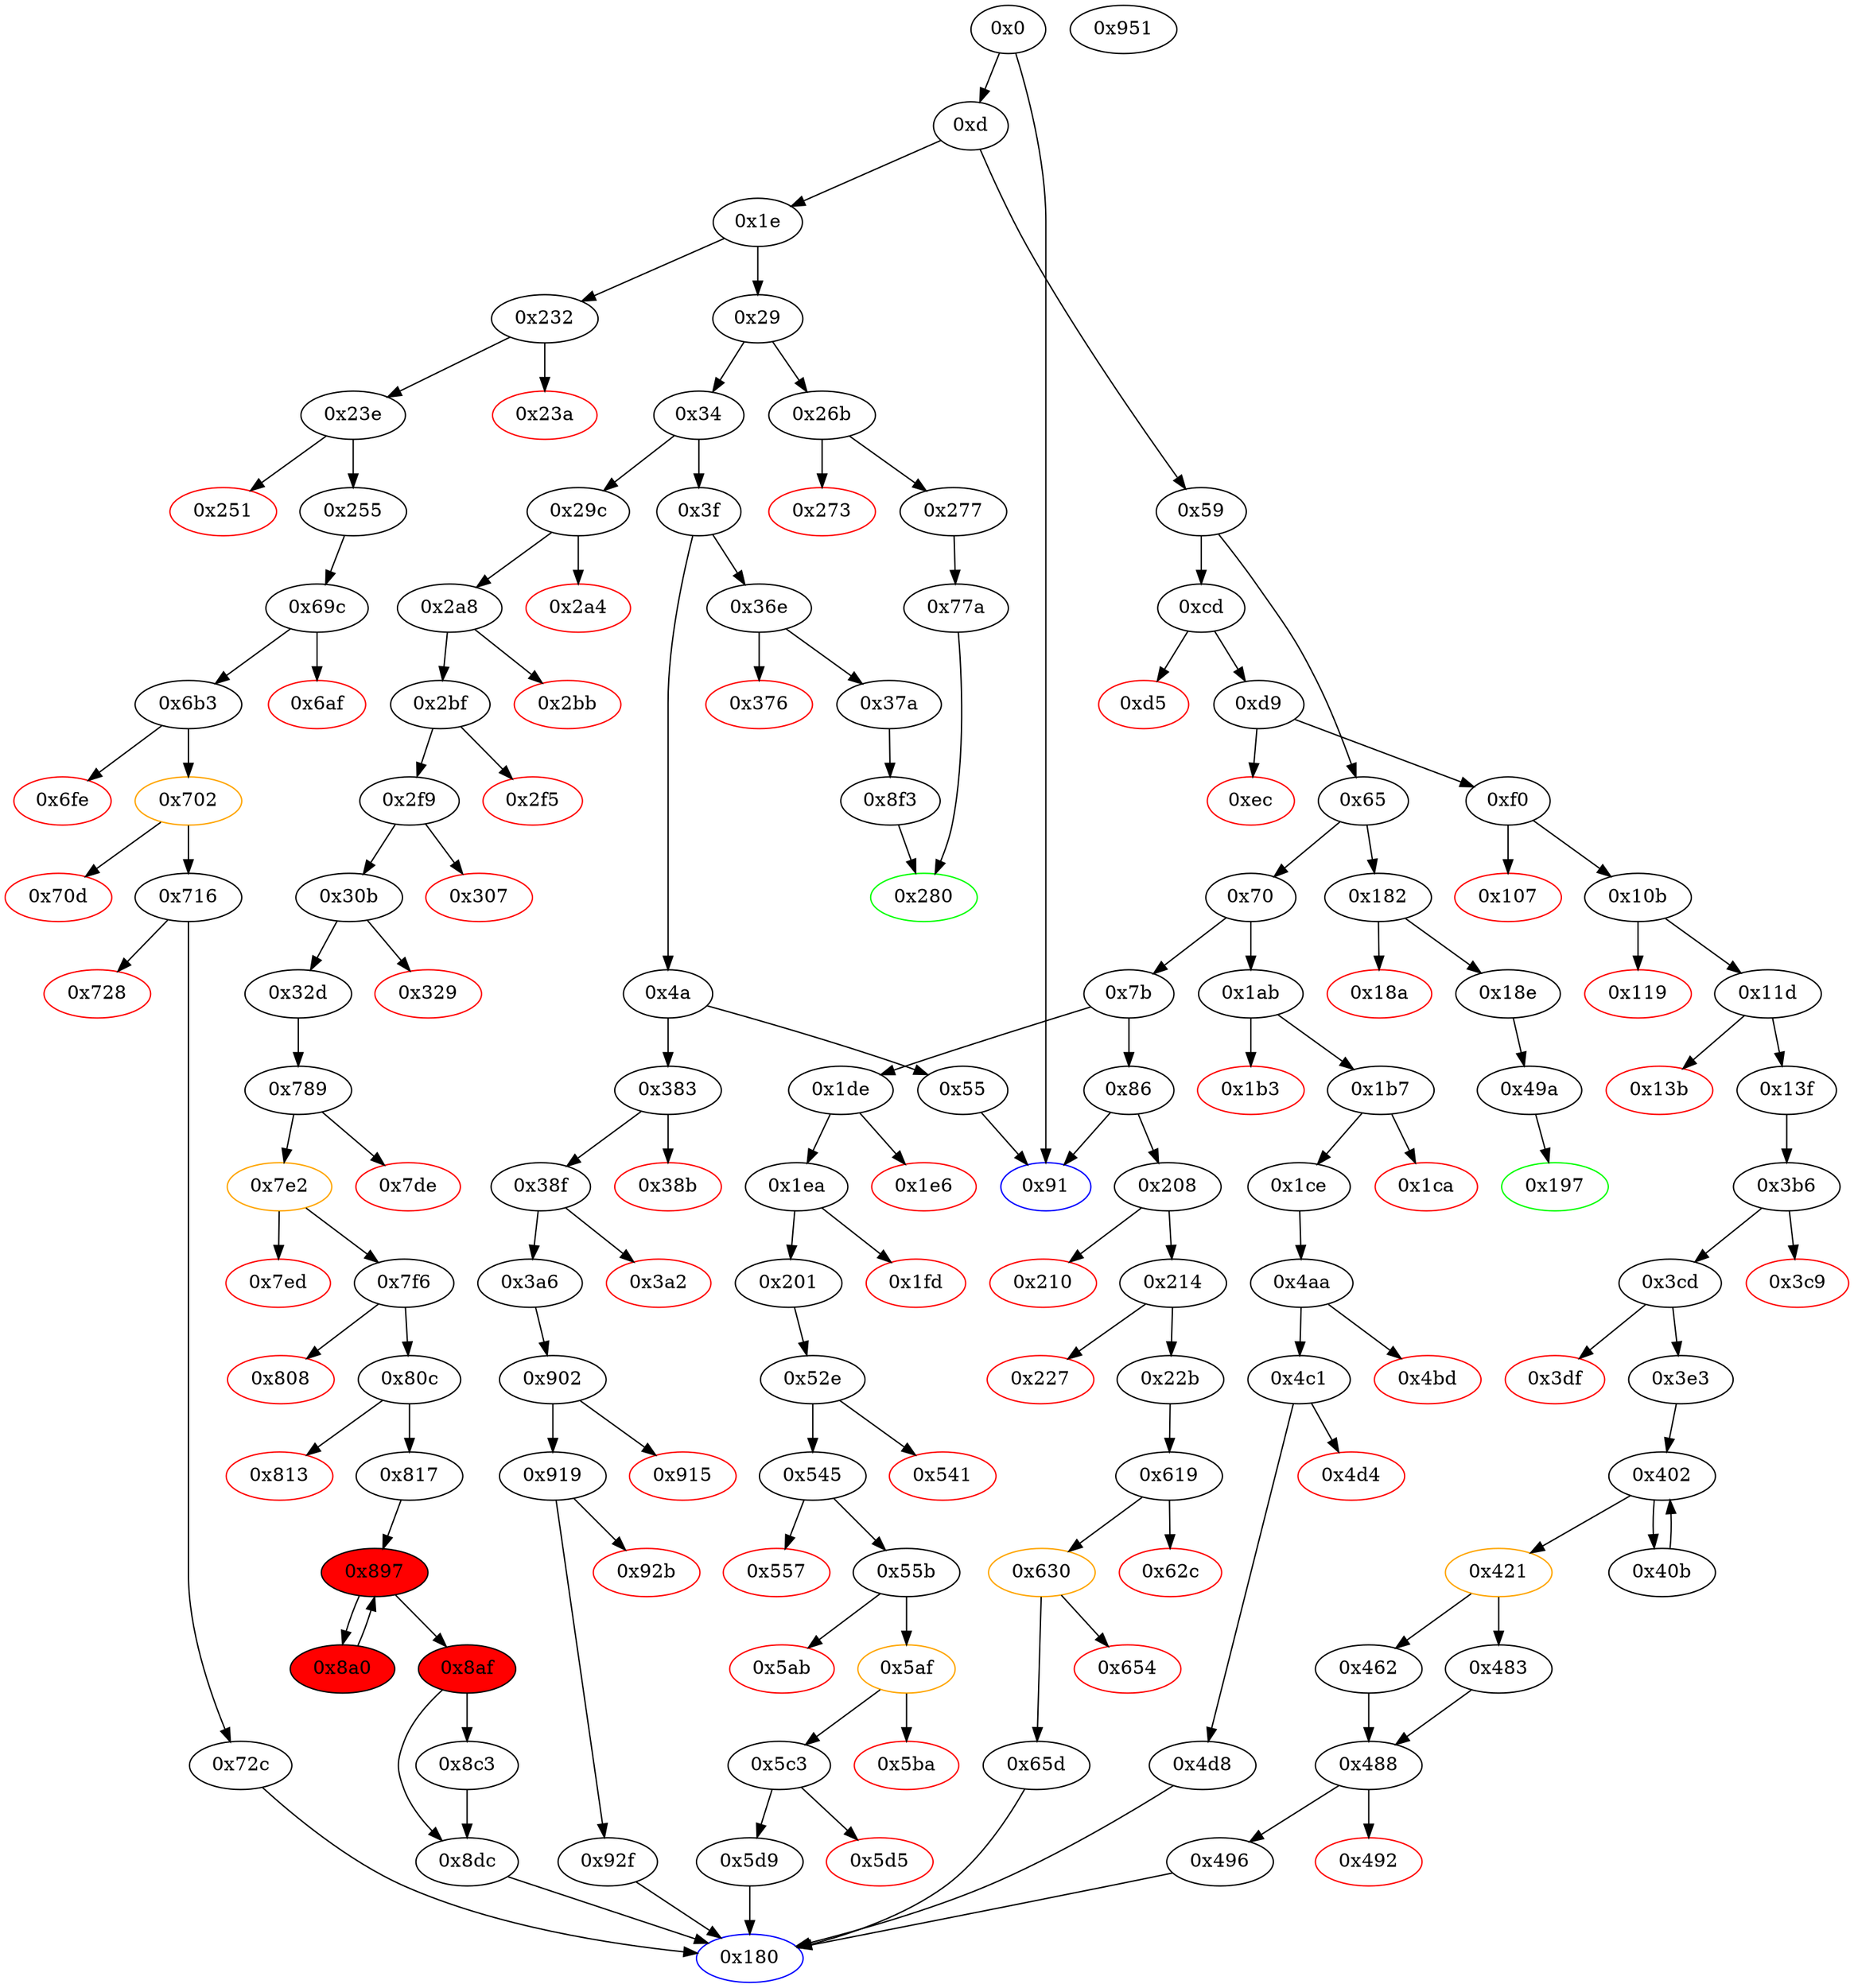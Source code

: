 strict digraph "" {
"0x3e3" [fillcolor=white, id="0x3e3", style=filled, tooltip="Block 0x3e3\n[0x3e3:0x401]\n---\nPredecessors: [0x3cd]\nSuccessors: [0x402]\n---\n0x3e3 JUMPDEST\n0x3e4 PUSH1 0x0\n0x3e6 CALLER\n0x3e7 PUSH1 0x1\n0x3e9 PUSH1 0x1\n0x3eb PUSH1 0xa0\n0x3ed SHL\n0x3ee SUB\n0x3ef AND\n0x3f0 PUSH1 0x0\n0x3f2 DUP4\n0x3f3 PUSH1 0x40\n0x3f5 MLOAD\n0x3f6 DUP1\n0x3f7 DUP3\n0x3f8 DUP1\n0x3f9 MLOAD\n0x3fa SWAP1\n0x3fb PUSH1 0x20\n0x3fd ADD\n0x3fe SWAP1\n0x3ff DUP1\n0x400 DUP4\n0x401 DUP4\n---\n0x3e3: JUMPDEST \n0x3e4: V342 = 0x0\n0x3e6: V343 = CALLER\n0x3e7: V344 = 0x1\n0x3e9: V345 = 0x1\n0x3eb: V346 = 0xa0\n0x3ed: V347 = SHL 0xa0 0x1\n0x3ee: V348 = SUB 0x10000000000000000000000000000000000000000 0x1\n0x3ef: V349 = AND 0xffffffffffffffffffffffffffffffffffffffff V343\n0x3f0: V350 = 0x0\n0x3f3: V351 = 0x40\n0x3f5: V352 = M[0x40]\n0x3f9: V353 = M[V104]\n0x3fb: V354 = 0x20\n0x3fd: V355 = ADD 0x20 V104\n---\nEntry stack: [V9, 0x180, V104]\nStack pops: 1\nStack additions: [S0, 0x0, V349, 0x0, S0, V352, V352, V355, V353, V353, V352, V355]\nExit stack: [V9, 0x180, V104, 0x0, V349, 0x0, V104, V352, V352, V355, V353, V353, V352, V355]\n\nDef sites:\nV9: {0xd.0x12}\n0x180: {0xd9.0xdb}\nV104: {0x13f.0x152}\n"];
"0x55" [fillcolor=white, id="0x55", style=filled, tooltip="Block 0x55\n[0x55:0x58]\n---\nPredecessors: [0x4a]\nSuccessors: [0x91]\n---\n0x55 PUSH2 0x91\n0x58 JUMP\n---\n0x55: V28 = 0x91\n0x58: JUMP 0x91\n---\nEntry stack: [V9]\nStack pops: 0\nStack additions: []\nExit stack: [V9]\n\nDef sites:\nV9: {0xd.0x12}\n"];
"0x483" [fillcolor=white, id="0x483", style=filled, tooltip="Block 0x483\n[0x483:0x487]\n---\nPredecessors: [0x421]\nSuccessors: [0x488]\n---\n0x483 JUMPDEST\n0x484 PUSH1 0x60\n0x486 SWAP2\n0x487 POP\n---\n0x483: JUMPDEST \n0x484: V406 = 0x60\n---\nEntry stack: [V9, 0x180, V104, 0x0, V385, V386, V386]\nStack pops: 2\nStack additions: [0x60, S0]\nExit stack: [V9, 0x180, V104, 0x0, V385, 0x60, V386]\n\nDef sites:\nV9: {0xd.0x12}\n0x180: {0xd9.0xdb}\nV104: {0x13f.0x152}\n0x0: {0x3e3.0x3e4}\nV385: {0x421.0x453}\nV386: {0x421.0x458}\nV386: {0x421.0x458}\n"];
"0x817" [fillcolor=white, id="0x817", style=filled, tooltip="Block 0x817\n[0x817:0x896]\n---\nPredecessors: [0x80c]\nSuccessors: [0x897]\n---\n0x817 JUMPDEST\n0x818 PUSH32 0xeeb71b8926d7ed8f47a2cedf6b9b204e2001344c7fa20c696c9f06ea7c413c6\n0x839 DUP6\n0x83a DUP6\n0x83b DUP6\n0x83c DUP6\n0x83d PUSH1 0x40\n0x83f MLOAD\n0x840 DUP1\n0x841 DUP6\n0x842 PUSH1 0x1\n0x844 PUSH1 0x1\n0x846 PUSH1 0xa0\n0x848 SHL\n0x849 SUB\n0x84a AND\n0x84b PUSH1 0x1\n0x84d PUSH1 0x1\n0x84f PUSH1 0xa0\n0x851 SHL\n0x852 SUB\n0x853 AND\n0x854 DUP2\n0x855 MSTORE\n0x856 PUSH1 0x20\n0x858 ADD\n0x859 DUP5\n0x85a DUP2\n0x85b MSTORE\n0x85c PUSH1 0x20\n0x85e ADD\n0x85f DUP4\n0x860 PUSH1 0x1\n0x862 PUSH1 0x1\n0x864 PUSH1 0xa0\n0x866 SHL\n0x867 SUB\n0x868 AND\n0x869 PUSH1 0x1\n0x86b PUSH1 0x1\n0x86d PUSH1 0xa0\n0x86f SHL\n0x870 SUB\n0x871 AND\n0x872 DUP2\n0x873 MSTORE\n0x874 PUSH1 0x20\n0x876 ADD\n0x877 DUP1\n0x878 PUSH1 0x20\n0x87a ADD\n0x87b DUP3\n0x87c DUP2\n0x87d SUB\n0x87e DUP3\n0x87f MSTORE\n0x880 DUP4\n0x881 DUP2\n0x882 DUP2\n0x883 MLOAD\n0x884 DUP2\n0x885 MSTORE\n0x886 PUSH1 0x20\n0x888 ADD\n0x889 SWAP2\n0x88a POP\n0x88b DUP1\n0x88c MLOAD\n0x88d SWAP1\n0x88e PUSH1 0x20\n0x890 ADD\n0x891 SWAP1\n0x892 DUP1\n0x893 DUP4\n0x894 DUP4\n0x895 PUSH1 0x0\n---\n0x817: JUMPDEST \n0x818: V719 = 0xeeb71b8926d7ed8f47a2cedf6b9b204e2001344c7fa20c696c9f06ea7c413c6\n0x83d: V720 = 0x40\n0x83f: V721 = M[0x40]\n0x842: V722 = 0x1\n0x844: V723 = 0x1\n0x846: V724 = 0xa0\n0x848: V725 = SHL 0xa0 0x1\n0x849: V726 = SUB 0x10000000000000000000000000000000000000000 0x1\n0x84a: V727 = AND 0xffffffffffffffffffffffffffffffffffffffff V238\n0x84b: V728 = 0x1\n0x84d: V729 = 0x1\n0x84f: V730 = 0xa0\n0x851: V731 = SHL 0xa0 0x1\n0x852: V732 = SUB 0x10000000000000000000000000000000000000000 0x1\n0x853: V733 = AND 0xffffffffffffffffffffffffffffffffffffffff V727\n0x855: M[V721] = V733\n0x856: V734 = 0x20\n0x858: V735 = ADD 0x20 V721\n0x85b: M[V735] = V241\n0x85c: V736 = 0x20\n0x85e: V737 = ADD 0x20 V735\n0x860: V738 = 0x1\n0x862: V739 = 0x1\n0x864: V740 = 0xa0\n0x866: V741 = SHL 0xa0 0x1\n0x867: V742 = SUB 0x10000000000000000000000000000000000000000 0x1\n0x868: V743 = AND 0xffffffffffffffffffffffffffffffffffffffff V245\n0x869: V744 = 0x1\n0x86b: V745 = 0x1\n0x86d: V746 = 0xa0\n0x86f: V747 = SHL 0xa0 0x1\n0x870: V748 = SUB 0x10000000000000000000000000000000000000000 0x1\n0x871: V749 = AND 0xffffffffffffffffffffffffffffffffffffffff V743\n0x873: M[V737] = V749\n0x874: V750 = 0x20\n0x876: V751 = ADD 0x20 V737\n0x878: V752 = 0x20\n0x87a: V753 = ADD 0x20 V751\n0x87d: V754 = SUB V753 V721\n0x87f: M[V751] = V754\n0x883: V755 = M[V285]\n0x885: M[V753] = V755\n0x886: V756 = 0x20\n0x888: V757 = ADD 0x20 V753\n0x88c: V758 = M[V285]\n0x88e: V759 = 0x20\n0x890: V760 = ADD 0x20 V285\n0x895: V761 = 0x0\n---\nEntry stack: [V9, 0x180, V238, V241, V245, V285, V245]\nStack pops: 5\nStack additions: [S4, S3, S2, S1, S0, 0xeeb71b8926d7ed8f47a2cedf6b9b204e2001344c7fa20c696c9f06ea7c413c6, S4, S3, S2, S1, V721, V751, V757, V760, V758, V758, V757, V760, 0x0]\nExit stack: [V9, 0x180, V238, V241, V245, V285, V245, 0xeeb71b8926d7ed8f47a2cedf6b9b204e2001344c7fa20c696c9f06ea7c413c6, V238, V241, V245, V285, V721, V751, V757, V760, V758, V758, V757, V760, 0x0]\n\nDef sites:\nV9: {0xd.0x12}\n0x180: {0x2a8.0x2aa}\nV238: {0x2bf.0x2cb}\nV241: {0x2bf.0x2d1}\nV245: {0x2bf.0x2da}\nV285: {0x32d.0x340}\nV245: {0x2bf.0x2da}\n"];
"0x30b" [fillcolor=white, id="0x30b", style=filled, tooltip="Block 0x30b\n[0x30b:0x328]\n---\nPredecessors: [0x2f9]\nSuccessors: [0x329, 0x32d]\n---\n0x30b JUMPDEST\n0x30c DUP1\n0x30d CALLDATALOAD\n0x30e SWAP1\n0x30f PUSH1 0x20\n0x311 ADD\n0x312 SWAP2\n0x313 DUP5\n0x314 PUSH1 0x1\n0x316 DUP4\n0x317 MUL\n0x318 DUP5\n0x319 ADD\n0x31a GT\n0x31b PUSH5 0x100000000\n0x321 DUP4\n0x322 GT\n0x323 OR\n0x324 ISZERO\n0x325 PUSH2 0x32d\n0x328 JUMPI\n---\n0x30b: JUMPDEST \n0x30d: V264 = CALLDATALOAD V257\n0x30f: V265 = 0x20\n0x311: V266 = ADD 0x20 V257\n0x314: V267 = 0x1\n0x317: V268 = MUL V264 0x1\n0x319: V269 = ADD V266 V268\n0x31a: V270 = GT V269 V246\n0x31b: V271 = 0x100000000\n0x322: V272 = GT V264 0x100000000\n0x323: V273 = OR V272 V270\n0x324: V274 = ISZERO V273\n0x325: V275 = 0x32d\n0x328: JUMPI 0x32d V274\n---\nEntry stack: [V9, 0x180, V238, V241, V245, V246, 0x4, 0x84, V257]\nStack pops: 4\nStack additions: [S3, S2, V266, V264, S1]\nExit stack: [V9, 0x180, V238, V241, V245, V246, 0x4, V266, V264, 0x84]\n\nDef sites:\nV9: {0xd.0x12}\n0x180: {0x2a8.0x2aa}\nV238: {0x2bf.0x2cb}\nV241: {0x2bf.0x2d1}\nV245: {0x2bf.0x2da}\nV246: {0x2bf.0x2dd}\n0x4: {0x2a8.0x2ad}\n0x84: {0x2bf.0x2e2}\nV257: {0x2f9.0x2fb}\n"];
"0x541" [color=red, fillcolor=white, id="0x541", style=filled, tooltip="Block 0x541\n[0x541:0x544]\n---\nPredecessors: [0x52e]\nSuccessors: []\n---\n0x541 PUSH1 0x0\n0x543 DUP1\n0x544 REVERT\n---\n0x541: V480 = 0x0\n0x544: REVERT 0x0 0x0\n---\nEntry stack: [V9, 0x180, V160]\nStack pops: 0\nStack additions: []\nExit stack: [V9, 0x180, V160]\n\nDef sites:\nV9: {0xd.0x12}\n0x180: {0x1ea.0x1ec}\nV160: {0x201.0x203}\n"];
"0x255" [fillcolor=white, id="0x255", style=filled, tooltip="Block 0x255\n[0x255:0x26a]\n---\nPredecessors: [0x23e]\nSuccessors: [0x69c]\n---\n0x255 JUMPDEST\n0x256 POP\n0x257 PUSH1 0x1\n0x259 PUSH1 0x1\n0x25b PUSH1 0xa0\n0x25d SHL\n0x25e SUB\n0x25f DUP2\n0x260 CALLDATALOAD\n0x261 AND\n0x262 SWAP1\n0x263 PUSH1 0x20\n0x265 ADD\n0x266 CALLDATALOAD\n0x267 PUSH2 0x69c\n0x26a JUMP\n---\n0x255: JUMPDEST \n0x257: V190 = 0x1\n0x259: V191 = 0x1\n0x25b: V192 = 0xa0\n0x25d: V193 = SHL 0xa0 0x1\n0x25e: V194 = SUB 0x10000000000000000000000000000000000000000 0x1\n0x260: V195 = CALLDATALOAD 0x4\n0x261: V196 = AND V195 0xffffffffffffffffffffffffffffffffffffffff\n0x263: V197 = 0x20\n0x265: V198 = ADD 0x20 0x4\n0x266: V199 = CALLDATALOAD 0x24\n0x267: V200 = 0x69c\n0x26a: JUMP 0x69c\n---\nEntry stack: [V9, 0x180, 0x4, V184]\nStack pops: 2\nStack additions: [V196, V199]\nExit stack: [V9, 0x180, V196, V199]\n\nDef sites:\nV9: {0xd.0x12}\n0x180: {0x23e.0x240}\n0x4: {0x23e.0x243}\nV184: {0x23e.0x247}\n"];
"0x902" [fillcolor=white, id="0x902", style=filled, tooltip="Block 0x902\n[0x902:0x914]\n---\nPredecessors: [0x3a6]\nSuccessors: [0x915, 0x919]\n---\n0x902 JUMPDEST\n0x903 PUSH1 0x0\n0x905 SLOAD\n0x906 PUSH1 0x1\n0x908 PUSH1 0x1\n0x90a PUSH1 0xa0\n0x90c SHL\n0x90d SUB\n0x90e AND\n0x90f CALLER\n0x910 EQ\n0x911 PUSH2 0x919\n0x914 JUMPI\n---\n0x902: JUMPDEST \n0x903: V799 = 0x0\n0x905: V800 = S[0x0]\n0x906: V801 = 0x1\n0x908: V802 = 0x1\n0x90a: V803 = 0xa0\n0x90c: V804 = SHL 0xa0 0x1\n0x90d: V805 = SUB 0x10000000000000000000000000000000000000000 0x1\n0x90e: V806 = AND 0xffffffffffffffffffffffffffffffffffffffff V800\n0x90f: V807 = CALLER\n0x910: V808 = EQ V807 V806\n0x911: V809 = 0x919\n0x914: JUMPI 0x919 V808\n---\nEntry stack: [V9, 0x180, V318]\nStack pops: 0\nStack additions: []\nExit stack: [V9, 0x180, V318]\n\nDef sites:\nV9: {0xd.0x12}\n0x180: {0x38f.0x391}\nV318: {0x3a6.0x3b1}\n"];
"0x273" [color=red, fillcolor=white, id="0x273", style=filled, tooltip="Block 0x273\n[0x273:0x276]\n---\nPredecessors: [0x26b]\nSuccessors: []\n---\n0x273 PUSH1 0x0\n0x275 DUP1\n0x276 REVERT\n---\n0x273: V204 = 0x0\n0x276: REVERT 0x0 0x0\n---\nEntry stack: [V9, V201]\nStack pops: 0\nStack additions: []\nExit stack: [V9, V201]\n\nDef sites:\nV9: {0xd.0x12}\nV201: {0x26b.0x26c}\n"];
"0x32d" [fillcolor=white, id="0x32d", style=filled, tooltip="Block 0x32d\n[0x32d:0x36d]\n---\nPredecessors: [0x30b]\nSuccessors: [0x789]\n---\n0x32d JUMPDEST\n0x32e SWAP2\n0x32f SWAP1\n0x330 DUP1\n0x331 DUP1\n0x332 PUSH1 0x1f\n0x334 ADD\n0x335 PUSH1 0x20\n0x337 DUP1\n0x338 SWAP2\n0x339 DIV\n0x33a MUL\n0x33b PUSH1 0x20\n0x33d ADD\n0x33e PUSH1 0x40\n0x340 MLOAD\n0x341 SWAP1\n0x342 DUP2\n0x343 ADD\n0x344 PUSH1 0x40\n0x346 MSTORE\n0x347 DUP1\n0x348 SWAP4\n0x349 SWAP3\n0x34a SWAP2\n0x34b SWAP1\n0x34c DUP2\n0x34d DUP2\n0x34e MSTORE\n0x34f PUSH1 0x20\n0x351 ADD\n0x352 DUP4\n0x353 DUP4\n0x354 DUP1\n0x355 DUP3\n0x356 DUP5\n0x357 CALLDATACOPY\n0x358 PUSH1 0x0\n0x35a SWAP3\n0x35b ADD\n0x35c SWAP2\n0x35d SWAP1\n0x35e SWAP2\n0x35f MSTORE\n0x360 POP\n0x361 SWAP3\n0x362 SWAP6\n0x363 POP\n0x364 PUSH2 0x789\n0x367 SWAP5\n0x368 POP\n0x369 POP\n0x36a POP\n0x36b POP\n0x36c POP\n0x36d JUMP\n---\n0x32d: JUMPDEST \n0x332: V277 = 0x1f\n0x334: V278 = ADD 0x1f V264\n0x335: V279 = 0x20\n0x339: V280 = DIV V278 0x20\n0x33a: V281 = MUL V280 0x20\n0x33b: V282 = 0x20\n0x33d: V283 = ADD 0x20 V281\n0x33e: V284 = 0x40\n0x340: V285 = M[0x40]\n0x343: V286 = ADD V285 V283\n0x344: V287 = 0x40\n0x346: M[0x40] = V286\n0x34e: M[V285] = V264\n0x34f: V288 = 0x20\n0x351: V289 = ADD 0x20 V285\n0x357: CALLDATACOPY V289 V266 V264\n0x358: V290 = 0x0\n0x35b: V291 = ADD V289 V264\n0x35f: M[V291] = 0x0\n0x364: V292 = 0x789\n0x36d: JUMP 0x789\n---\nEntry stack: [V9, 0x180, V238, V241, V245, V246, 0x4, V266, V264, 0x84]\nStack pops: 5\nStack additions: [V285]\nExit stack: [V9, 0x180, V238, V241, V245, V285]\n\nDef sites:\nV9: {0xd.0x12}\n0x180: {0x2a8.0x2aa}\nV238: {0x2bf.0x2cb}\nV241: {0x2bf.0x2d1}\nV245: {0x2bf.0x2da}\nV246: {0x2bf.0x2dd}\n0x4: {0x2a8.0x2ad}\nV266: {0x30b.0x311}\nV264: {0x30b.0x30d}\n0x84: {0x2bf.0x2e2}\n"];
"0x92f" [fillcolor=white, id="0x92f", style=filled, tooltip="Block 0x92f\n[0x92f:0x950]\n---\nPredecessors: [0x919]\nSuccessors: [0x180]\n---\n0x92f JUMPDEST\n0x930 PUSH1 0x0\n0x932 DUP1\n0x933 SLOAD\n0x934 PUSH1 0x1\n0x936 PUSH1 0x1\n0x938 PUSH1 0xa0\n0x93a SHL\n0x93b SUB\n0x93c NOT\n0x93d AND\n0x93e PUSH1 0x1\n0x940 PUSH1 0x1\n0x942 PUSH1 0xa0\n0x944 SHL\n0x945 SUB\n0x946 SWAP3\n0x947 SWAP1\n0x948 SWAP3\n0x949 AND\n0x94a SWAP2\n0x94b SWAP1\n0x94c SWAP2\n0x94d OR\n0x94e SWAP1\n0x94f SSTORE\n0x950 JUMP\n---\n0x92f: JUMPDEST \n0x930: V822 = 0x0\n0x933: V823 = S[0x0]\n0x934: V824 = 0x1\n0x936: V825 = 0x1\n0x938: V826 = 0xa0\n0x93a: V827 = SHL 0xa0 0x1\n0x93b: V828 = SUB 0x10000000000000000000000000000000000000000 0x1\n0x93c: V829 = NOT 0xffffffffffffffffffffffffffffffffffffffff\n0x93d: V830 = AND 0xffffffffffffffffffffffff0000000000000000000000000000000000000000 V823\n0x93e: V831 = 0x1\n0x940: V832 = 0x1\n0x942: V833 = 0xa0\n0x944: V834 = SHL 0xa0 0x1\n0x945: V835 = SUB 0x10000000000000000000000000000000000000000 0x1\n0x949: V836 = AND 0xffffffffffffffffffffffffffffffffffffffff V318\n0x94d: V837 = OR V836 V830\n0x94f: S[0x0] = V837\n0x950: JUMP 0x180\n---\nEntry stack: [V9, 0x180, V318]\nStack pops: 2\nStack additions: []\nExit stack: [V9]\n\nDef sites:\nV9: {0xd.0x12}\n0x180: {0x38f.0x391}\nV318: {0x3a6.0x3b1}\n"];
"0x3a6" [fillcolor=white, id="0x3a6", style=filled, tooltip="Block 0x3a6\n[0x3a6:0x3b5]\n---\nPredecessors: [0x38f]\nSuccessors: [0x902]\n---\n0x3a6 JUMPDEST\n0x3a7 POP\n0x3a8 CALLDATALOAD\n0x3a9 PUSH1 0x1\n0x3ab PUSH1 0x1\n0x3ad PUSH1 0xa0\n0x3af SHL\n0x3b0 SUB\n0x3b1 AND\n0x3b2 PUSH2 0x902\n0x3b5 JUMP\n---\n0x3a6: JUMPDEST \n0x3a8: V312 = CALLDATALOAD 0x4\n0x3a9: V313 = 0x1\n0x3ab: V314 = 0x1\n0x3ad: V315 = 0xa0\n0x3af: V316 = SHL 0xa0 0x1\n0x3b0: V317 = SUB 0x10000000000000000000000000000000000000000 0x1\n0x3b1: V318 = AND 0xffffffffffffffffffffffffffffffffffffffff V312\n0x3b2: V319 = 0x902\n0x3b5: JUMP 0x902\n---\nEntry stack: [V9, 0x180, 0x4, V306]\nStack pops: 2\nStack additions: [V318]\nExit stack: [V9, 0x180, V318]\n\nDef sites:\nV9: {0xd.0x12}\n0x180: {0x38f.0x391}\n0x4: {0x38f.0x394}\nV306: {0x38f.0x398}\n"];
"0x6b3" [fillcolor=white, id="0x6b3", style=filled, tooltip="Block 0x6b3\n[0x6b3:0x6fd]\n---\nPredecessors: [0x69c]\nSuccessors: [0x6fe, 0x702]\n---\n0x6b3 JUMPDEST\n0x6b4 PUSH1 0x40\n0x6b6 DUP1\n0x6b7 MLOAD\n0x6b8 PUSH4 0xa9059cbb\n0x6bd PUSH1 0xe0\n0x6bf SHL\n0x6c0 DUP2\n0x6c1 MSTORE\n0x6c2 CALLER\n0x6c3 PUSH1 0x4\n0x6c5 DUP3\n0x6c6 ADD\n0x6c7 MSTORE\n0x6c8 PUSH1 0x24\n0x6ca DUP2\n0x6cb ADD\n0x6cc DUP4\n0x6cd SWAP1\n0x6ce MSTORE\n0x6cf SWAP1\n0x6d0 MLOAD\n0x6d1 PUSH1 0x1\n0x6d3 PUSH1 0x1\n0x6d5 PUSH1 0xa0\n0x6d7 SHL\n0x6d8 SUB\n0x6d9 DUP5\n0x6da AND\n0x6db SWAP2\n0x6dc PUSH4 0xa9059cbb\n0x6e1 SWAP2\n0x6e2 PUSH1 0x44\n0x6e4 DUP1\n0x6e5 DUP4\n0x6e6 ADD\n0x6e7 SWAP3\n0x6e8 PUSH1 0x20\n0x6ea SWAP3\n0x6eb SWAP2\n0x6ec SWAP1\n0x6ed DUP3\n0x6ee SWAP1\n0x6ef SUB\n0x6f0 ADD\n0x6f1 DUP2\n0x6f2 PUSH1 0x0\n0x6f4 DUP8\n0x6f5 DUP1\n0x6f6 EXTCODESIZE\n0x6f7 ISZERO\n0x6f8 DUP1\n0x6f9 ISZERO\n0x6fa PUSH2 0x702\n0x6fd JUMPI\n---\n0x6b3: JUMPDEST \n0x6b4: V596 = 0x40\n0x6b7: V597 = M[0x40]\n0x6b8: V598 = 0xa9059cbb\n0x6bd: V599 = 0xe0\n0x6bf: V600 = SHL 0xe0 0xa9059cbb\n0x6c1: M[V597] = 0xa9059cbb00000000000000000000000000000000000000000000000000000000\n0x6c2: V601 = CALLER\n0x6c3: V602 = 0x4\n0x6c6: V603 = ADD V597 0x4\n0x6c7: M[V603] = V601\n0x6c8: V604 = 0x24\n0x6cb: V605 = ADD V597 0x24\n0x6ce: M[V605] = V199\n0x6d0: V606 = M[0x40]\n0x6d1: V607 = 0x1\n0x6d3: V608 = 0x1\n0x6d5: V609 = 0xa0\n0x6d7: V610 = SHL 0xa0 0x1\n0x6d8: V611 = SUB 0x10000000000000000000000000000000000000000 0x1\n0x6da: V612 = AND V196 0xffffffffffffffffffffffffffffffffffffffff\n0x6dc: V613 = 0xa9059cbb\n0x6e2: V614 = 0x44\n0x6e6: V615 = ADD V597 0x44\n0x6e8: V616 = 0x20\n0x6ef: V617 = SUB V597 V606\n0x6f0: V618 = ADD V617 0x44\n0x6f2: V619 = 0x0\n0x6f6: V620 = EXTCODESIZE V612\n0x6f7: V621 = ISZERO V620\n0x6f9: V622 = ISZERO V621\n0x6fa: V623 = 0x702\n0x6fd: JUMPI 0x702 V622\n---\nEntry stack: [V9, 0x180, V196, V199]\nStack pops: 2\nStack additions: [S1, S0, V612, 0xa9059cbb, V615, 0x20, V606, V618, V606, 0x0, V612, V621]\nExit stack: [V9, 0x180, V196, V199, V612, 0xa9059cbb, V615, 0x20, V606, V618, V606, 0x0, V612, V621]\n\nDef sites:\nV9: {0xd.0x12}\n0x180: {0x23e.0x240}\nV196: {0x255.0x261}\nV199: {0x255.0x266}\n"];
"0x49a" [fillcolor=white, id="0x49a", style=filled, tooltip="Block 0x49a\n[0x49a:0x4a9]\n---\nPredecessors: [0x18e]\nSuccessors: [0x197]\n---\n0x49a JUMPDEST\n0x49b PUSH1 0x1\n0x49d SLOAD\n0x49e PUSH1 0x1\n0x4a0 PUSH1 0xa0\n0x4a2 SHL\n0x4a3 SWAP1\n0x4a4 DIV\n0x4a5 PUSH1 0xff\n0x4a7 AND\n0x4a8 DUP2\n0x4a9 JUMP\n---\n0x49a: JUMPDEST \n0x49b: V409 = 0x1\n0x49d: V410 = S[0x1]\n0x49e: V411 = 0x1\n0x4a0: V412 = 0xa0\n0x4a2: V413 = SHL 0xa0 0x1\n0x4a4: V414 = DIV V410 0x10000000000000000000000000000000000000000\n0x4a5: V415 = 0xff\n0x4a7: V416 = AND 0xff V414\n0x4a9: JUMP 0x197\n---\nEntry stack: [V9, 0x197]\nStack pops: 1\nStack additions: [S0, V416]\nExit stack: [V9, 0x197, V416]\n\nDef sites:\nV9: {0xd.0x12}\n0x197: {0x18e.0x190}\n"];
"0x5c3" [fillcolor=white, id="0x5c3", style=filled, tooltip="Block 0x5c3\n[0x5c3:0x5d4]\n---\nPredecessors: [0x5af]\nSuccessors: [0x5d5, 0x5d9]\n---\n0x5c3 JUMPDEST\n0x5c4 POP\n0x5c5 POP\n0x5c6 POP\n0x5c7 POP\n0x5c8 PUSH1 0x40\n0x5ca MLOAD\n0x5cb RETURNDATASIZE\n0x5cc PUSH1 0x20\n0x5ce DUP2\n0x5cf LT\n0x5d0 ISZERO\n0x5d1 PUSH2 0x5d9\n0x5d4 JUMPI\n---\n0x5c3: JUMPDEST \n0x5c8: V531 = 0x40\n0x5ca: V532 = M[0x40]\n0x5cb: V533 = RETURNDATASIZE\n0x5cc: V534 = 0x20\n0x5cf: V535 = LT V533 0x20\n0x5d0: V536 = ISZERO V535\n0x5d1: V537 = 0x5d9\n0x5d4: JUMPI 0x5d9 V536\n---\nEntry stack: [V9, 0x180, V160, V509, 0xa9059cbb, V512, V524]\nStack pops: 4\nStack additions: [V532, V533]\nExit stack: [V9, 0x180, V160, V532, V533]\n\nDef sites:\nV9: {0xd.0x12}\n0x180: {0x1ea.0x1ec}\nV160: {0x201.0x203}\nV509: {0x55b.0x586}\n0xa9059cbb: {0x55b.0x588}\nV512: {0x55b.0x592}\nV524: {0x5af.0x5b3}\n"];
"0x3c9" [color=red, fillcolor=white, id="0x3c9", style=filled, tooltip="Block 0x3c9\n[0x3c9:0x3cc]\n---\nPredecessors: [0x3b6]\nSuccessors: []\n---\n0x3c9 PUSH1 0x0\n0x3cb DUP1\n0x3cc REVERT\n---\n0x3c9: V331 = 0x0\n0x3cc: REVERT 0x0 0x0\n---\nEntry stack: [V9, 0x180, V104]\nStack pops: 0\nStack additions: []\nExit stack: [V9, 0x180, V104]\n\nDef sites:\nV9: {0xd.0x12}\n0x180: {0xd9.0xdb}\nV104: {0x13f.0x152}\n"];
"0xec" [color=red, fillcolor=white, id="0xec", style=filled, tooltip="Block 0xec\n[0xec:0xef]\n---\nPredecessors: [0xd9]\nSuccessors: []\n---\n0xec PUSH1 0x0\n0xee DUP1\n0xef REVERT\n---\n0xec: V66 = 0x0\n0xef: REVERT 0x0 0x0\n---\nEntry stack: [V9, 0x180, 0x4, V61]\nStack pops: 0\nStack additions: []\nExit stack: [V9, 0x180, 0x4, V61]\n\nDef sites:\nV9: {0xd.0x12}\n0x180: {0xd9.0xdb}\n0x4: {0xd9.0xde}\nV61: {0xd9.0xe2}\n"];
"0x4a" [fillcolor=white, id="0x4a", style=filled, tooltip="Block 0x4a\n[0x4a:0x54]\n---\nPredecessors: [0x3f]\nSuccessors: [0x55, 0x383]\n---\n0x4a DUP1\n0x4b PUSH4 0xf2fde38b\n0x50 EQ\n0x51 PUSH2 0x383\n0x54 JUMPI\n---\n0x4b: V25 = 0xf2fde38b\n0x50: V26 = EQ 0xf2fde38b V9\n0x51: V27 = 0x383\n0x54: JUMPI 0x383 V26\n---\nEntry stack: [V9]\nStack pops: 1\nStack additions: [S0]\nExit stack: [V9]\n\nDef sites:\nV9: {0xd.0x12}\n"];
"0xd5" [color=red, fillcolor=white, id="0xd5", style=filled, tooltip="Block 0xd5\n[0xd5:0xd8]\n---\nPredecessors: [0xcd]\nSuccessors: []\n---\n0xd5 PUSH1 0x0\n0xd7 DUP1\n0xd8 REVERT\n---\n0xd5: V57 = 0x0\n0xd8: REVERT 0x0 0x0\n---\nEntry stack: [V9, V54]\nStack pops: 0\nStack additions: []\nExit stack: [V9, V54]\n\nDef sites:\nV9: {0xd.0x12}\nV54: {0xcd.0xce}\n"];
"0x492" [color=red, fillcolor=white, id="0x492", style=filled, tooltip="Block 0x492\n[0x492:0x495]\n---\nPredecessors: [0x488]\nSuccessors: []\n---\n0x492 PUSH1 0x0\n0x494 DUP1\n0x495 REVERT\n---\n0x492: V408 = 0x0\n0x495: REVERT 0x0 0x0\n---\nEntry stack: [V9, 0x180, V104, V385]\nStack pops: 0\nStack additions: []\nExit stack: [V9, 0x180, V104, V385]\n\nDef sites:\nV9: {0xd.0x12}\n0x180: {0xd9.0xdb}\nV104: {0x13f.0x152}\nV385: {0x421.0x453}\n"];
"0x545" [fillcolor=white, id="0x545", style=filled, tooltip="Block 0x545\n[0x545:0x556]\n---\nPredecessors: [0x52e]\nSuccessors: [0x557, 0x55b]\n---\n0x545 JUMPDEST\n0x546 PUSH1 0x1\n0x548 SLOAD\n0x549 PUSH1 0x1\n0x54b PUSH1 0xa0\n0x54d SHL\n0x54e SWAP1\n0x54f DIV\n0x550 PUSH1 0xff\n0x552 AND\n0x553 PUSH2 0x55b\n0x556 JUMPI\n---\n0x545: JUMPDEST \n0x546: V481 = 0x1\n0x548: V482 = S[0x1]\n0x549: V483 = 0x1\n0x54b: V484 = 0xa0\n0x54d: V485 = SHL 0xa0 0x1\n0x54f: V486 = DIV V482 0x10000000000000000000000000000000000000000\n0x550: V487 = 0xff\n0x552: V488 = AND 0xff V486\n0x553: V489 = 0x55b\n0x556: JUMPI 0x55b V488\n---\nEntry stack: [V9, 0x180, V160]\nStack pops: 0\nStack additions: []\nExit stack: [V9, 0x180, V160]\n\nDef sites:\nV9: {0xd.0x12}\n0x180: {0x1ea.0x1ec}\nV160: {0x201.0x203}\n"];
"0x59" [fillcolor=white, id="0x59", style=filled, tooltip="Block 0x59\n[0x59:0x64]\n---\nPredecessors: [0xd]\nSuccessors: [0x65, 0xcd]\n---\n0x59 JUMPDEST\n0x5a DUP1\n0x5b PUSH4 0x9c5eabe\n0x60 EQ\n0x61 PUSH2 0xcd\n0x64 JUMPI\n---\n0x59: JUMPDEST \n0x5b: V29 = 0x9c5eabe\n0x60: V30 = EQ 0x9c5eabe V9\n0x61: V31 = 0xcd\n0x64: JUMPI 0xcd V30\n---\nEntry stack: [V9]\nStack pops: 1\nStack additions: [S0]\nExit stack: [V9]\n\nDef sites:\nV9: {0xd.0x12}\n"];
"0x7e2" [color=orange, fillcolor=white, id="0x7e2", style=filled, tooltip="Block 0x7e2\n[0x7e2:0x7ec]\n---\nPredecessors: [0x789]\nSuccessors: [0x7ed, 0x7f6]\n---\n0x7e2 JUMPDEST\n0x7e3 POP\n0x7e4 GAS\n0x7e5 CALL\n0x7e6 ISZERO\n0x7e7 DUP1\n0x7e8 ISZERO\n0x7e9 PUSH2 0x7f6\n0x7ec JUMPI\n---\n0x7e2: JUMPDEST \n0x7e4: V699 = GAS\n0x7e5: V700 = CALL V699 V686 0x0 V685 V692 V685 0x20\n0x7e6: V701 = ISZERO V700\n0x7e8: V702 = ISZERO V701\n0x7e9: V703 = 0x7f6\n0x7ec: JUMPI 0x7f6 V702\n---\nEntry stack: [V9, 0x180, V238, V241, V245, V285, V245, V686, 0x23b872dd, V689, 0x20, V685, V692, V685, 0x0, V686, V695]\nStack pops: 7\nStack additions: [V701]\nExit stack: [V9, 0x180, V238, V241, V245, V285, V245, V686, 0x23b872dd, V689, V701]\n\nDef sites:\nV9: {0xd.0x12}\n0x180: {0x2a8.0x2aa}\nV238: {0x2bf.0x2cb}\nV241: {0x2bf.0x2d1}\nV245: {0x2bf.0x2da}\nV285: {0x32d.0x340}\nV245: {0x2bf.0x2da}\nV686: {0x789.0x7ba}\n0x23b872dd: {0x789.0x7bc}\nV689: {0x789.0x7c6}\n0x20: {0x789.0x7c8}\nV685: {0x789.0x7b6}\nV692: {0x789.0x7d0}\nV685: {0x789.0x7b6}\n0x0: {0x789.0x7d2}\nV686: {0x789.0x7ba}\nV695: {0x789.0x7d7}\n"];
"0x182" [fillcolor=white, id="0x182", style=filled, tooltip="Block 0x182\n[0x182:0x189]\n---\nPredecessors: [0x65]\nSuccessors: [0x18a, 0x18e]\n---\n0x182 JUMPDEST\n0x183 CALLVALUE\n0x184 DUP1\n0x185 ISZERO\n0x186 PUSH2 0x18e\n0x189 JUMPI\n---\n0x182: JUMPDEST \n0x183: V112 = CALLVALUE\n0x185: V113 = ISZERO V112\n0x186: V114 = 0x18e\n0x189: JUMPI 0x18e V113\n---\nEntry stack: [V9]\nStack pops: 0\nStack additions: [V112]\nExit stack: [V9, V112]\n\nDef sites:\nV9: {0xd.0x12}\n"];
"0x716" [fillcolor=white, id="0x716", style=filled, tooltip="Block 0x716\n[0x716:0x727]\n---\nPredecessors: [0x702]\nSuccessors: [0x728, 0x72c]\n---\n0x716 JUMPDEST\n0x717 POP\n0x718 POP\n0x719 POP\n0x71a POP\n0x71b PUSH1 0x40\n0x71d MLOAD\n0x71e RETURNDATASIZE\n0x71f PUSH1 0x20\n0x721 DUP2\n0x722 LT\n0x723 ISZERO\n0x724 PUSH2 0x72c\n0x727 JUMPI\n---\n0x716: JUMPDEST \n0x71b: V634 = 0x40\n0x71d: V635 = M[0x40]\n0x71e: V636 = RETURNDATASIZE\n0x71f: V637 = 0x20\n0x722: V638 = LT V636 0x20\n0x723: V639 = ISZERO V638\n0x724: V640 = 0x72c\n0x727: JUMPI 0x72c V639\n---\nEntry stack: [V9, 0x180, V196, V199, V612, 0xa9059cbb, V615, V627]\nStack pops: 4\nStack additions: [V635, V636]\nExit stack: [V9, 0x180, V196, V199, V635, V636]\n\nDef sites:\nV9: {0xd.0x12}\n0x180: {0x23e.0x240}\nV196: {0x255.0x261}\nV199: {0x255.0x266}\nV612: {0x6b3.0x6da}\n0xa9059cbb: {0x6b3.0x6dc}\nV615: {0x6b3.0x6e6}\nV627: {0x702.0x706}\n"];
"0x3df" [color=red, fillcolor=white, id="0x3df", style=filled, tooltip="Block 0x3df\n[0x3df:0x3e2]\n---\nPredecessors: [0x3cd]\nSuccessors: []\n---\n0x3df PUSH1 0x0\n0x3e1 DUP1\n0x3e2 REVERT\n---\n0x3df: V341 = 0x0\n0x3e2: REVERT 0x0 0x0\n---\nEntry stack: [V9, 0x180, V104]\nStack pops: 0\nStack additions: []\nExit stack: [V9, 0x180, V104]\n\nDef sites:\nV9: {0xd.0x12}\n0x180: {0xd9.0xdb}\nV104: {0x13f.0x152}\n"];
"0x702" [color=orange, fillcolor=white, id="0x702", style=filled, tooltip="Block 0x702\n[0x702:0x70c]\n---\nPredecessors: [0x6b3]\nSuccessors: [0x70d, 0x716]\n---\n0x702 JUMPDEST\n0x703 POP\n0x704 GAS\n0x705 CALL\n0x706 ISZERO\n0x707 DUP1\n0x708 ISZERO\n0x709 PUSH2 0x716\n0x70c JUMPI\n---\n0x702: JUMPDEST \n0x704: V625 = GAS\n0x705: V626 = CALL V625 V612 0x0 V606 V618 V606 0x20\n0x706: V627 = ISZERO V626\n0x708: V628 = ISZERO V627\n0x709: V629 = 0x716\n0x70c: JUMPI 0x716 V628\n---\nEntry stack: [V9, 0x180, V196, V199, V612, 0xa9059cbb, V615, 0x20, V606, V618, V606, 0x0, V612, V621]\nStack pops: 7\nStack additions: [V627]\nExit stack: [V9, 0x180, V196, V199, V612, 0xa9059cbb, V615, V627]\n\nDef sites:\nV9: {0xd.0x12}\n0x180: {0x23e.0x240}\nV196: {0x255.0x261}\nV199: {0x255.0x266}\nV612: {0x6b3.0x6da}\n0xa9059cbb: {0x6b3.0x6dc}\nV615: {0x6b3.0x6e6}\n0x20: {0x6b3.0x6e8}\nV606: {0x6b3.0x6d0}\nV618: {0x6b3.0x6f0}\nV606: {0x6b3.0x6d0}\n0x0: {0x6b3.0x6f2}\nV612: {0x6b3.0x6da}\nV621: {0x6b3.0x6f7}\n"];
"0x2bf" [fillcolor=white, id="0x2bf", style=filled, tooltip="Block 0x2bf\n[0x2bf:0x2f4]\n---\nPredecessors: [0x2a8]\nSuccessors: [0x2f5, 0x2f9]\n---\n0x2bf JUMPDEST\n0x2c0 PUSH1 0x1\n0x2c2 PUSH1 0x1\n0x2c4 PUSH1 0xa0\n0x2c6 SHL\n0x2c7 SUB\n0x2c8 DUP3\n0x2c9 CALLDATALOAD\n0x2ca DUP2\n0x2cb AND\n0x2cc SWAP3\n0x2cd PUSH1 0x20\n0x2cf DUP2\n0x2d0 ADD\n0x2d1 CALLDATALOAD\n0x2d2 SWAP3\n0x2d3 PUSH1 0x40\n0x2d5 DUP3\n0x2d6 ADD\n0x2d7 CALLDATALOAD\n0x2d8 SWAP1\n0x2d9 SWAP3\n0x2da AND\n0x2db SWAP2\n0x2dc DUP2\n0x2dd ADD\n0x2de SWAP1\n0x2df PUSH1 0x80\n0x2e1 DUP2\n0x2e2 ADD\n0x2e3 PUSH1 0x60\n0x2e5 DUP3\n0x2e6 ADD\n0x2e7 CALLDATALOAD\n0x2e8 PUSH5 0x100000000\n0x2ee DUP2\n0x2ef GT\n0x2f0 ISZERO\n0x2f1 PUSH2 0x2f9\n0x2f4 JUMPI\n---\n0x2bf: JUMPDEST \n0x2c0: V232 = 0x1\n0x2c2: V233 = 0x1\n0x2c4: V234 = 0xa0\n0x2c6: V235 = SHL 0xa0 0x1\n0x2c7: V236 = SUB 0x10000000000000000000000000000000000000000 0x1\n0x2c9: V237 = CALLDATALOAD 0x4\n0x2cb: V238 = AND 0xffffffffffffffffffffffffffffffffffffffff V237\n0x2cd: V239 = 0x20\n0x2d0: V240 = ADD 0x4 0x20\n0x2d1: V241 = CALLDATALOAD 0x24\n0x2d3: V242 = 0x40\n0x2d6: V243 = ADD 0x4 0x40\n0x2d7: V244 = CALLDATALOAD 0x44\n0x2da: V245 = AND 0xffffffffffffffffffffffffffffffffffffffff V244\n0x2dd: V246 = ADD 0x4 V226\n0x2df: V247 = 0x80\n0x2e2: V248 = ADD 0x4 0x80\n0x2e3: V249 = 0x60\n0x2e6: V250 = ADD 0x4 0x60\n0x2e7: V251 = CALLDATALOAD 0x64\n0x2e8: V252 = 0x100000000\n0x2ef: V253 = GT V251 0x100000000\n0x2f0: V254 = ISZERO V253\n0x2f1: V255 = 0x2f9\n0x2f4: JUMPI 0x2f9 V254\n---\nEntry stack: [V9, 0x180, 0x4, V226]\nStack pops: 2\nStack additions: [V238, V241, V245, V246, S1, 0x84, V251]\nExit stack: [V9, 0x180, V238, V241, V245, V246, 0x4, 0x84, V251]\n\nDef sites:\nV9: {0xd.0x12}\n0x180: {0x2a8.0x2aa}\n0x4: {0x2a8.0x2ad}\nV226: {0x2a8.0x2b1}\n"];
"0x29" [fillcolor=white, id="0x29", style=filled, tooltip="Block 0x29\n[0x29:0x33]\n---\nPredecessors: [0x1e]\nSuccessors: [0x34, 0x26b]\n---\n0x29 DUP1\n0x2a PUSH4 0x8da5cb5b\n0x2f EQ\n0x30 PUSH2 0x26b\n0x33 JUMPI\n---\n0x2a: V16 = 0x8da5cb5b\n0x2f: V17 = EQ 0x8da5cb5b V9\n0x30: V18 = 0x26b\n0x33: JUMPI 0x26b V17\n---\nEntry stack: [V9]\nStack pops: 1\nStack additions: [S0]\nExit stack: [V9]\n\nDef sites:\nV9: {0xd.0x12}\n"];
"0x1ce" [fillcolor=white, id="0x1ce", style=filled, tooltip="Block 0x1ce\n[0x1ce:0x1dd]\n---\nPredecessors: [0x1b7]\nSuccessors: [0x4aa]\n---\n0x1ce JUMPDEST\n0x1cf POP\n0x1d0 CALLDATALOAD\n0x1d1 PUSH1 0x1\n0x1d3 PUSH1 0x1\n0x1d5 PUSH1 0xa0\n0x1d7 SHL\n0x1d8 SUB\n0x1d9 AND\n0x1da PUSH2 0x4aa\n0x1dd JUMP\n---\n0x1ce: JUMPDEST \n0x1d0: V139 = CALLDATALOAD 0x4\n0x1d1: V140 = 0x1\n0x1d3: V141 = 0x1\n0x1d5: V142 = 0xa0\n0x1d7: V143 = SHL 0xa0 0x1\n0x1d8: V144 = SUB 0x10000000000000000000000000000000000000000 0x1\n0x1d9: V145 = AND 0xffffffffffffffffffffffffffffffffffffffff V139\n0x1da: V146 = 0x4aa\n0x1dd: JUMP 0x4aa\n---\nEntry stack: [V9, 0x180, 0x4, V133]\nStack pops: 2\nStack additions: [V145]\nExit stack: [V9, 0x180, V145]\n\nDef sites:\nV9: {0xd.0x12}\n0x180: {0x1b7.0x1b9}\n0x4: {0x1b7.0x1bc}\nV133: {0x1b7.0x1c0}\n"];
"0x6af" [color=red, fillcolor=white, id="0x6af", style=filled, tooltip="Block 0x6af\n[0x6af:0x6b2]\n---\nPredecessors: [0x69c]\nSuccessors: []\n---\n0x6af PUSH1 0x0\n0x6b1 DUP1\n0x6b2 REVERT\n---\n0x6af: V595 = 0x0\n0x6b2: REVERT 0x0 0x0\n---\nEntry stack: [V9, 0x180, V196, V199]\nStack pops: 0\nStack additions: []\nExit stack: [V9, 0x180, V196, V199]\n\nDef sites:\nV9: {0xd.0x12}\n0x180: {0x23e.0x240}\nV196: {0x255.0x261}\nV199: {0x255.0x266}\n"];
"0x37a" [fillcolor=white, id="0x37a", style=filled, tooltip="Block 0x37a\n[0x37a:0x382]\n---\nPredecessors: [0x36e]\nSuccessors: [0x8f3]\n---\n0x37a JUMPDEST\n0x37b POP\n0x37c PUSH2 0x280\n0x37f PUSH2 0x8f3\n0x382 JUMP\n---\n0x37a: JUMPDEST \n0x37c: V297 = 0x280\n0x37f: V298 = 0x8f3\n0x382: JUMP 0x8f3\n---\nEntry stack: [V9, V293]\nStack pops: 1\nStack additions: [0x280]\nExit stack: [V9, 0x280]\n\nDef sites:\nV9: {0xd.0x12}\nV293: {0x36e.0x36f}\n"];
"0x13b" [color=red, fillcolor=white, id="0x13b", style=filled, tooltip="Block 0x13b\n[0x13b:0x13e]\n---\nPredecessors: [0x11d]\nSuccessors: []\n---\n0x13b PUSH1 0x0\n0x13d DUP1\n0x13e REVERT\n---\n0x13b: V95 = 0x0\n0x13e: REVERT 0x0 0x0\n---\nEntry stack: [V9, 0x180, V67, 0x4, V85, V83, 0x24]\nStack pops: 0\nStack additions: []\nExit stack: [V9, 0x180, V67, 0x4, V85, V83, 0x24]\n\nDef sites:\nV9: {0xd.0x12}\n0x180: {0xd9.0xdb}\nV67: {0xf0.0xf2}\n0x4: {0xd9.0xde}\nV85: {0x11d.0x123}\nV83: {0x11d.0x11f}\n0x24: {0xf0.0xf7}\n"];
"0x26b" [fillcolor=white, id="0x26b", style=filled, tooltip="Block 0x26b\n[0x26b:0x272]\n---\nPredecessors: [0x29]\nSuccessors: [0x273, 0x277]\n---\n0x26b JUMPDEST\n0x26c CALLVALUE\n0x26d DUP1\n0x26e ISZERO\n0x26f PUSH2 0x277\n0x272 JUMPI\n---\n0x26b: JUMPDEST \n0x26c: V201 = CALLVALUE\n0x26e: V202 = ISZERO V201\n0x26f: V203 = 0x277\n0x272: JUMPI 0x277 V202\n---\nEntry stack: [V9]\nStack pops: 0\nStack additions: [V201]\nExit stack: [V9, V201]\n\nDef sites:\nV9: {0xd.0x12}\n"];
"0x1b3" [color=red, fillcolor=white, id="0x1b3", style=filled, tooltip="Block 0x1b3\n[0x1b3:0x1b6]\n---\nPredecessors: [0x1ab]\nSuccessors: []\n---\n0x1b3 PUSH1 0x0\n0x1b5 DUP1\n0x1b6 REVERT\n---\n0x1b3: V129 = 0x0\n0x1b6: REVERT 0x0 0x0\n---\nEntry stack: [V9, V126]\nStack pops: 0\nStack additions: []\nExit stack: [V9, V126]\n\nDef sites:\nV9: {0xd.0x12}\nV126: {0x1ab.0x1ac}\n"];
"0x23a" [color=red, fillcolor=white, id="0x23a", style=filled, tooltip="Block 0x23a\n[0x23a:0x23d]\n---\nPredecessors: [0x232]\nSuccessors: []\n---\n0x23a PUSH1 0x0\n0x23c DUP1\n0x23d REVERT\n---\n0x23a: V180 = 0x0\n0x23d: REVERT 0x0 0x0\n---\nEntry stack: [V9, V177]\nStack pops: 0\nStack additions: []\nExit stack: [V9, V177]\n\nDef sites:\nV9: {0xd.0x12}\nV177: {0x232.0x233}\n"];
"0xcd" [fillcolor=white, id="0xcd", style=filled, tooltip="Block 0xcd\n[0xcd:0xd4]\n---\nPredecessors: [0x59]\nSuccessors: [0xd5, 0xd9]\n---\n0xcd JUMPDEST\n0xce CALLVALUE\n0xcf DUP1\n0xd0 ISZERO\n0xd1 PUSH2 0xd9\n0xd4 JUMPI\n---\n0xcd: JUMPDEST \n0xce: V54 = CALLVALUE\n0xd0: V55 = ISZERO V54\n0xd1: V56 = 0xd9\n0xd4: JUMPI 0xd9 V55\n---\nEntry stack: [V9]\nStack pops: 0\nStack additions: [V54]\nExit stack: [V9, V54]\n\nDef sites:\nV9: {0xd.0x12}\n"];
"0x0" [fillcolor=white, id="0x0", style=filled, tooltip="Block 0x0\n[0x0:0xc]\n---\nPredecessors: []\nSuccessors: [0xd, 0x91]\n---\n0x0 PUSH1 0x80\n0x2 PUSH1 0x40\n0x4 MSTORE\n0x5 PUSH1 0x4\n0x7 CALLDATASIZE\n0x8 LT\n0x9 PUSH2 0x91\n0xc JUMPI\n---\n0x0: V0 = 0x80\n0x2: V1 = 0x40\n0x4: M[0x40] = 0x80\n0x5: V2 = 0x4\n0x7: V3 = CALLDATASIZE\n0x8: V4 = LT V3 0x4\n0x9: V5 = 0x91\n0xc: JUMPI 0x91 V4\n---\nEntry stack: []\nStack pops: 0\nStack additions: []\nExit stack: []\n\nDef sites:\n"];
"0x8dc" [fillcolor=white, id="0x8dc", style=filled, tooltip="Block 0x8dc\n[0x8dc:0x8f2]\n---\nPredecessors: [0x8af, 0x8c3]\nSuccessors: [0x180]\n---\n0x8dc JUMPDEST\n0x8dd POP\n0x8de SWAP6\n0x8df POP\n0x8e0 POP\n0x8e1 POP\n0x8e2 POP\n0x8e3 POP\n0x8e4 POP\n0x8e5 PUSH1 0x40\n0x8e7 MLOAD\n0x8e8 DUP1\n0x8e9 SWAP2\n0x8ea SUB\n0x8eb SWAP1\n0x8ec LOG1\n0x8ed POP\n0x8ee POP\n0x8ef POP\n0x8f0 POP\n0x8f1 POP\n0x8f2 JUMP\n---\n0x8dc: JUMPDEST \n0x8e5: V788 = 0x40\n0x8e7: V789 = M[0x40]\n0x8ea: V790 = SUB S1 V789\n0x8ec: LOG V789 V790 0xeeb71b8926d7ed8f47a2cedf6b9b204e2001344c7fa20c696c9f06ea7c413c6\n0x8f2: JUMP 0x180\n---\nEntry stack: [V9, 0x180, V238, V241, V245, V285, V245, 0xeeb71b8926d7ed8f47a2cedf6b9b204e2001344c7fa20c696c9f06ea7c413c6, V238, V241, V245, V285, V721, V751, S1, V773]\nStack pops: 15\nStack additions: []\nExit stack: [V9]\n\nDef sites:\nV9: {0xd.0x12}\n0x180: {0x2a8.0x2aa}\nV238: {0x2bf.0x2cb}\nV241: {0x2bf.0x2d1}\nV245: {0x2bf.0x2da}\nV285: {0x32d.0x340}\nV245: {0x2bf.0x2da}\n0xeeb71b8926d7ed8f47a2cedf6b9b204e2001344c7fa20c696c9f06ea7c413c6: {0x817.0x818}\nV238: {0x2bf.0x2cb}\nV241: {0x2bf.0x2d1}\nV245: {0x2bf.0x2da}\nV285: {0x32d.0x340}\nV721: {0x817.0x83f}\nV751: {0x817.0x876}\nS1: {0x8c3.0x8d9, 0x8af.0x8b8}\nV773: {0x8af.0x8bc}\n"];
"0x3cd" [fillcolor=white, id="0x3cd", style=filled, tooltip="Block 0x3cd\n[0x3cd:0x3de]\n---\nPredecessors: [0x3b6]\nSuccessors: [0x3df, 0x3e3]\n---\n0x3cd JUMPDEST\n0x3ce PUSH1 0x1\n0x3d0 SLOAD\n0x3d1 PUSH1 0x1\n0x3d3 PUSH1 0xa0\n0x3d5 SHL\n0x3d6 SWAP1\n0x3d7 DIV\n0x3d8 PUSH1 0xff\n0x3da AND\n0x3db PUSH2 0x3e3\n0x3de JUMPI\n---\n0x3cd: JUMPDEST \n0x3ce: V332 = 0x1\n0x3d0: V333 = S[0x1]\n0x3d1: V334 = 0x1\n0x3d3: V335 = 0xa0\n0x3d5: V336 = SHL 0xa0 0x1\n0x3d7: V337 = DIV V333 0x10000000000000000000000000000000000000000\n0x3d8: V338 = 0xff\n0x3da: V339 = AND 0xff V337\n0x3db: V340 = 0x3e3\n0x3de: JUMPI 0x3e3 V339\n---\nEntry stack: [V9, 0x180, V104]\nStack pops: 0\nStack additions: []\nExit stack: [V9, 0x180, V104]\n\nDef sites:\nV9: {0xd.0x12}\n0x180: {0xd9.0xdb}\nV104: {0x13f.0x152}\n"];
"0x2a8" [fillcolor=white, id="0x2a8", style=filled, tooltip="Block 0x2a8\n[0x2a8:0x2ba]\n---\nPredecessors: [0x29c]\nSuccessors: [0x2bb, 0x2bf]\n---\n0x2a8 JUMPDEST\n0x2a9 POP\n0x2aa PUSH2 0x180\n0x2ad PUSH1 0x4\n0x2af DUP1\n0x2b0 CALLDATASIZE\n0x2b1 SUB\n0x2b2 PUSH1 0x80\n0x2b4 DUP2\n0x2b5 LT\n0x2b6 ISZERO\n0x2b7 PUSH2 0x2bf\n0x2ba JUMPI\n---\n0x2a8: JUMPDEST \n0x2aa: V223 = 0x180\n0x2ad: V224 = 0x4\n0x2b0: V225 = CALLDATASIZE\n0x2b1: V226 = SUB V225 0x4\n0x2b2: V227 = 0x80\n0x2b5: V228 = LT V226 0x80\n0x2b6: V229 = ISZERO V228\n0x2b7: V230 = 0x2bf\n0x2ba: JUMPI 0x2bf V229\n---\nEntry stack: [V9, V219]\nStack pops: 1\nStack additions: [0x180, 0x4, V226]\nExit stack: [V9, 0x180, 0x4, V226]\n\nDef sites:\nV9: {0xd.0x12}\nV219: {0x29c.0x29d}\n"];
"0x208" [fillcolor=white, id="0x208", style=filled, tooltip="Block 0x208\n[0x208:0x20f]\n---\nPredecessors: [0x86]\nSuccessors: [0x210, 0x214]\n---\n0x208 JUMPDEST\n0x209 CALLVALUE\n0x20a DUP1\n0x20b ISZERO\n0x20c PUSH2 0x214\n0x20f JUMPI\n---\n0x208: JUMPDEST \n0x209: V162 = CALLVALUE\n0x20b: V163 = ISZERO V162\n0x20c: V164 = 0x214\n0x20f: JUMPI 0x214 V163\n---\nEntry stack: [V9]\nStack pops: 0\nStack additions: [V162]\nExit stack: [V9, V162]\n\nDef sites:\nV9: {0xd.0x12}\n"];
"0x488" [fillcolor=white, id="0x488", style=filled, tooltip="Block 0x488\n[0x488:0x491]\n---\nPredecessors: [0x462, 0x483]\nSuccessors: [0x492, 0x496]\n---\n0x488 JUMPDEST\n0x489 POP\n0x48a POP\n0x48b SWAP1\n0x48c POP\n0x48d DUP1\n0x48e PUSH2 0x496\n0x491 JUMPI\n---\n0x488: JUMPDEST \n0x48e: V407 = 0x496\n0x491: JUMPI 0x496 V385\n---\nEntry stack: [V9, 0x180, V104, 0x0, V385, S1, V386]\nStack pops: 4\nStack additions: [S2]\nExit stack: [V9, 0x180, V104, V385]\n\nDef sites:\nV9: {0xd.0x12}\n0x180: {0xd9.0xdb}\nV104: {0x13f.0x152}\n0x0: {0x3e3.0x3e4}\nV385: {0x421.0x453}\nS1: {0x483.0x484, 0x462.0x464}\nV386: {0x421.0x458}\n"];
"0x40b" [fillcolor=white, id="0x40b", style=filled, tooltip="Block 0x40b\n[0x40b:0x420]\n---\nPredecessors: [0x402]\nSuccessors: [0x402]\n---\n0x40b DUP1\n0x40c MLOAD\n0x40d DUP3\n0x40e MSTORE\n0x40f PUSH1 0x1f\n0x411 NOT\n0x412 SWAP1\n0x413 SWAP3\n0x414 ADD\n0x415 SWAP2\n0x416 PUSH1 0x20\n0x418 SWAP2\n0x419 DUP3\n0x41a ADD\n0x41b SWAP2\n0x41c ADD\n0x41d PUSH2 0x402\n0x420 JUMP\n---\n0x40c: V359 = M[S0]\n0x40e: M[S1] = V359\n0x40f: V360 = 0x1f\n0x411: V361 = NOT 0x1f\n0x414: V362 = ADD S2 0xffffffffffffffffffffffffffffffffffffffffffffffffffffffffffffffe0\n0x416: V363 = 0x20\n0x41a: V364 = ADD 0x20 S1\n0x41c: V365 = ADD 0x20 S0\n0x41d: V366 = 0x402\n0x420: JUMP 0x402\n---\nEntry stack: [V9, 0x180, V104, 0x0, V349, 0x0, V104, V352, V352, V355, V353, S2, S1, S0]\nStack pops: 3\nStack additions: [V362, V364, V365]\nExit stack: [V9, 0x180, V104, 0x0, V349, 0x0, V104, V352, V352, V355, V353, V362, V364, V365]\n\nDef sites:\nV9: {0xd.0x12}\n0x180: {0xd9.0xdb}\nV104: {0x13f.0x152}\n0x0: {0x3e3.0x3e4}\nV349: {0x3e3.0x3ef}\n0x0: {0x3e3.0x3f0}\nV104: {0x13f.0x152}\nV352: {0x3e3.0x3f5}\nV352: {0x3e3.0x3f5}\nV355: {0x3e3.0x3fd}\nV353: {0x3e3.0x3f9}\nS2: {0x40b.0x414, 0x3e3.0x3f9}\nS1: {0x40b.0x41a, 0x3e3.0x3f5}\nS0: {0x40b.0x41c, 0x3e3.0x3fd}\n"];
"0x329" [color=red, fillcolor=white, id="0x329", style=filled, tooltip="Block 0x329\n[0x329:0x32c]\n---\nPredecessors: [0x30b]\nSuccessors: []\n---\n0x329 PUSH1 0x0\n0x32b DUP1\n0x32c REVERT\n---\n0x329: V276 = 0x0\n0x32c: REVERT 0x0 0x0\n---\nEntry stack: [V9, 0x180, V238, V241, V245, V246, 0x4, V266, V264, 0x84]\nStack pops: 0\nStack additions: []\nExit stack: [V9, 0x180, V238, V241, V245, V246, 0x4, V266, V264, 0x84]\n\nDef sites:\nV9: {0xd.0x12}\n0x180: {0x2a8.0x2aa}\nV238: {0x2bf.0x2cb}\nV241: {0x2bf.0x2d1}\nV245: {0x2bf.0x2da}\nV246: {0x2bf.0x2dd}\n0x4: {0x2a8.0x2ad}\nV266: {0x30b.0x311}\nV264: {0x30b.0x30d}\n0x84: {0x2bf.0x2e2}\n"];
"0x2a4" [color=red, fillcolor=white, id="0x2a4", style=filled, tooltip="Block 0x2a4\n[0x2a4:0x2a7]\n---\nPredecessors: [0x29c]\nSuccessors: []\n---\n0x2a4 PUSH1 0x0\n0x2a6 DUP1\n0x2a7 REVERT\n---\n0x2a4: V222 = 0x0\n0x2a7: REVERT 0x0 0x0\n---\nEntry stack: [V9, V219]\nStack pops: 0\nStack additions: []\nExit stack: [V9, V219]\n\nDef sites:\nV9: {0xd.0x12}\nV219: {0x29c.0x29d}\n"];
"0x29c" [fillcolor=white, id="0x29c", style=filled, tooltip="Block 0x29c\n[0x29c:0x2a3]\n---\nPredecessors: [0x34]\nSuccessors: [0x2a4, 0x2a8]\n---\n0x29c JUMPDEST\n0x29d CALLVALUE\n0x29e DUP1\n0x29f ISZERO\n0x2a0 PUSH2 0x2a8\n0x2a3 JUMPI\n---\n0x29c: JUMPDEST \n0x29d: V219 = CALLVALUE\n0x29f: V220 = ISZERO V219\n0x2a0: V221 = 0x2a8\n0x2a3: JUMPI 0x2a8 V220\n---\nEntry stack: [V9]\nStack pops: 0\nStack additions: [V219]\nExit stack: [V9, V219]\n\nDef sites:\nV9: {0xd.0x12}\n"];
"0x654" [color=red, fillcolor=white, id="0x654", style=filled, tooltip="Block 0x654\n[0x654:0x65c]\n---\nPredecessors: [0x630]\nSuccessors: []\n---\n0x654 RETURNDATASIZE\n0x655 PUSH1 0x0\n0x657 DUP1\n0x658 RETURNDATACOPY\n0x659 RETURNDATASIZE\n0x65a PUSH1 0x0\n0x65c REVERT\n---\n0x654: V571 = RETURNDATASIZE\n0x655: V572 = 0x0\n0x658: RETURNDATACOPY 0x0 0x0 V571\n0x659: V573 = RETURNDATASIZE\n0x65a: V574 = 0x0\n0x65c: REVERT 0x0 V573\n---\nEntry stack: [V9, 0x180, V175, V568]\nStack pops: 0\nStack additions: []\nExit stack: [V9, 0x180, V175, V568]\n\nDef sites:\nV9: {0xd.0x12}\n0x180: {0x214.0x216}\nV175: {0x22b.0x22d}\nV568: {0x630.0x64d}\n"];
"0x201" [fillcolor=white, id="0x201", style=filled, tooltip="Block 0x201\n[0x201:0x207]\n---\nPredecessors: [0x1ea]\nSuccessors: [0x52e]\n---\n0x201 JUMPDEST\n0x202 POP\n0x203 CALLDATALOAD\n0x204 PUSH2 0x52e\n0x207 JUMP\n---\n0x201: JUMPDEST \n0x203: V160 = CALLDATALOAD 0x4\n0x204: V161 = 0x52e\n0x207: JUMP 0x52e\n---\nEntry stack: [V9, 0x180, 0x4, V154]\nStack pops: 2\nStack additions: [V160]\nExit stack: [V9, 0x180, V160]\n\nDef sites:\nV9: {0xd.0x12}\n0x180: {0x1ea.0x1ec}\n0x4: {0x1ea.0x1ef}\nV154: {0x1ea.0x1f3}\n"];
"0x7ed" [color=red, fillcolor=white, id="0x7ed", style=filled, tooltip="Block 0x7ed\n[0x7ed:0x7f5]\n---\nPredecessors: [0x7e2]\nSuccessors: []\n---\n0x7ed RETURNDATASIZE\n0x7ee PUSH1 0x0\n0x7f0 DUP1\n0x7f1 RETURNDATACOPY\n0x7f2 RETURNDATASIZE\n0x7f3 PUSH1 0x0\n0x7f5 REVERT\n---\n0x7ed: V704 = RETURNDATASIZE\n0x7ee: V705 = 0x0\n0x7f1: RETURNDATACOPY 0x0 0x0 V704\n0x7f2: V706 = RETURNDATASIZE\n0x7f3: V707 = 0x0\n0x7f5: REVERT 0x0 V706\n---\nEntry stack: [V9, 0x180, V238, V241, V245, V285, V245, V686, 0x23b872dd, V689, V701]\nStack pops: 0\nStack additions: []\nExit stack: [V9, 0x180, V238, V241, V245, V285, V245, V686, 0x23b872dd, V689, V701]\n\nDef sites:\nV9: {0xd.0x12}\n0x180: {0x2a8.0x2aa}\nV238: {0x2bf.0x2cb}\nV241: {0x2bf.0x2d1}\nV245: {0x2bf.0x2da}\nV285: {0x32d.0x340}\nV245: {0x2bf.0x2da}\nV686: {0x789.0x7ba}\n0x23b872dd: {0x789.0x7bc}\nV689: {0x789.0x7c6}\nV701: {0x7e2.0x7e6}\n"];
"0x38b" [color=red, fillcolor=white, id="0x38b", style=filled, tooltip="Block 0x38b\n[0x38b:0x38e]\n---\nPredecessors: [0x383]\nSuccessors: []\n---\n0x38b PUSH1 0x0\n0x38d DUP1\n0x38e REVERT\n---\n0x38b: V302 = 0x0\n0x38e: REVERT 0x0 0x0\n---\nEntry stack: [V9, V299]\nStack pops: 0\nStack additions: []\nExit stack: [V9, V299]\n\nDef sites:\nV9: {0xd.0x12}\nV299: {0x383.0x384}\n"];
"0x23e" [fillcolor=white, id="0x23e", style=filled, tooltip="Block 0x23e\n[0x23e:0x250]\n---\nPredecessors: [0x232]\nSuccessors: [0x251, 0x255]\n---\n0x23e JUMPDEST\n0x23f POP\n0x240 PUSH2 0x180\n0x243 PUSH1 0x4\n0x245 DUP1\n0x246 CALLDATASIZE\n0x247 SUB\n0x248 PUSH1 0x40\n0x24a DUP2\n0x24b LT\n0x24c ISZERO\n0x24d PUSH2 0x255\n0x250 JUMPI\n---\n0x23e: JUMPDEST \n0x240: V181 = 0x180\n0x243: V182 = 0x4\n0x246: V183 = CALLDATASIZE\n0x247: V184 = SUB V183 0x4\n0x248: V185 = 0x40\n0x24b: V186 = LT V184 0x40\n0x24c: V187 = ISZERO V186\n0x24d: V188 = 0x255\n0x250: JUMPI 0x255 V187\n---\nEntry stack: [V9, V177]\nStack pops: 1\nStack additions: [0x180, 0x4, V184]\nExit stack: [V9, 0x180, 0x4, V184]\n\nDef sites:\nV9: {0xd.0x12}\nV177: {0x232.0x233}\n"];
"0x1ab" [fillcolor=white, id="0x1ab", style=filled, tooltip="Block 0x1ab\n[0x1ab:0x1b2]\n---\nPredecessors: [0x70]\nSuccessors: [0x1b3, 0x1b7]\n---\n0x1ab JUMPDEST\n0x1ac CALLVALUE\n0x1ad DUP1\n0x1ae ISZERO\n0x1af PUSH2 0x1b7\n0x1b2 JUMPI\n---\n0x1ab: JUMPDEST \n0x1ac: V126 = CALLVALUE\n0x1ae: V127 = ISZERO V126\n0x1af: V128 = 0x1b7\n0x1b2: JUMPI 0x1b7 V127\n---\nEntry stack: [V9]\nStack pops: 0\nStack additions: [V126]\nExit stack: [V9, V126]\n\nDef sites:\nV9: {0xd.0x12}\n"];
"0x915" [color=red, fillcolor=white, id="0x915", style=filled, tooltip="Block 0x915\n[0x915:0x918]\n---\nPredecessors: [0x902]\nSuccessors: []\n---\n0x915 PUSH1 0x0\n0x917 DUP1\n0x918 REVERT\n---\n0x915: V810 = 0x0\n0x918: REVERT 0x0 0x0\n---\nEntry stack: [V9, 0x180, V318]\nStack pops: 0\nStack additions: []\nExit stack: [V9, 0x180, V318]\n\nDef sites:\nV9: {0xd.0x12}\n0x180: {0x38f.0x391}\nV318: {0x3a6.0x3b1}\n"];
"0x36e" [fillcolor=white, id="0x36e", style=filled, tooltip="Block 0x36e\n[0x36e:0x375]\n---\nPredecessors: [0x3f]\nSuccessors: [0x376, 0x37a]\n---\n0x36e JUMPDEST\n0x36f CALLVALUE\n0x370 DUP1\n0x371 ISZERO\n0x372 PUSH2 0x37a\n0x375 JUMPI\n---\n0x36e: JUMPDEST \n0x36f: V293 = CALLVALUE\n0x371: V294 = ISZERO V293\n0x372: V295 = 0x37a\n0x375: JUMPI 0x37a V294\n---\nEntry stack: [V9]\nStack pops: 0\nStack additions: [V293]\nExit stack: [V9, V293]\n\nDef sites:\nV9: {0xd.0x12}\n"];
"0x251" [color=red, fillcolor=white, id="0x251", style=filled, tooltip="Block 0x251\n[0x251:0x254]\n---\nPredecessors: [0x23e]\nSuccessors: []\n---\n0x251 PUSH1 0x0\n0x253 DUP1\n0x254 REVERT\n---\n0x251: V189 = 0x0\n0x254: REVERT 0x0 0x0\n---\nEntry stack: [V9, 0x180, 0x4, V184]\nStack pops: 0\nStack additions: []\nExit stack: [V9, 0x180, 0x4, V184]\n\nDef sites:\nV9: {0xd.0x12}\n0x180: {0x23e.0x240}\n0x4: {0x23e.0x243}\nV184: {0x23e.0x247}\n"];
"0x2f9" [fillcolor=white, id="0x2f9", style=filled, tooltip="Block 0x2f9\n[0x2f9:0x306]\n---\nPredecessors: [0x2bf]\nSuccessors: [0x307, 0x30b]\n---\n0x2f9 JUMPDEST\n0x2fa DUP3\n0x2fb ADD\n0x2fc DUP4\n0x2fd PUSH1 0x20\n0x2ff DUP3\n0x300 ADD\n0x301 GT\n0x302 ISZERO\n0x303 PUSH2 0x30b\n0x306 JUMPI\n---\n0x2f9: JUMPDEST \n0x2fb: V257 = ADD 0x4 V251\n0x2fd: V258 = 0x20\n0x300: V259 = ADD V257 0x20\n0x301: V260 = GT V259 V246\n0x302: V261 = ISZERO V260\n0x303: V262 = 0x30b\n0x306: JUMPI 0x30b V261\n---\nEntry stack: [V9, 0x180, V238, V241, V245, V246, 0x4, 0x84, V251]\nStack pops: 4\nStack additions: [S3, S2, S1, V257]\nExit stack: [V9, 0x180, V238, V241, V245, V246, 0x4, 0x84, V257]\n\nDef sites:\nV9: {0xd.0x12}\n0x180: {0x2a8.0x2aa}\nV238: {0x2bf.0x2cb}\nV241: {0x2bf.0x2d1}\nV245: {0x2bf.0x2da}\nV246: {0x2bf.0x2dd}\n0x4: {0x2a8.0x2ad}\n0x84: {0x2bf.0x2e2}\nV251: {0x2bf.0x2e7}\n"];
"0x34" [fillcolor=white, id="0x34", style=filled, tooltip="Block 0x34\n[0x34:0x3e]\n---\nPredecessors: [0x29]\nSuccessors: [0x3f, 0x29c]\n---\n0x34 DUP1\n0x35 PUSH4 0x8f4ffcb1\n0x3a EQ\n0x3b PUSH2 0x29c\n0x3e JUMPI\n---\n0x35: V19 = 0x8f4ffcb1\n0x3a: V20 = EQ 0x8f4ffcb1 V9\n0x3b: V21 = 0x29c\n0x3e: JUMPI 0x29c V20\n---\nEntry stack: [V9]\nStack pops: 1\nStack additions: [S0]\nExit stack: [V9]\n\nDef sites:\nV9: {0xd.0x12}\n"];
"0x227" [color=red, fillcolor=white, id="0x227", style=filled, tooltip="Block 0x227\n[0x227:0x22a]\n---\nPredecessors: [0x214]\nSuccessors: []\n---\n0x227 PUSH1 0x0\n0x229 DUP1\n0x22a REVERT\n---\n0x227: V174 = 0x0\n0x22a: REVERT 0x0 0x0\n---\nEntry stack: [V9, 0x180, 0x4, V169]\nStack pops: 0\nStack additions: []\nExit stack: [V9, 0x180, 0x4, V169]\n\nDef sites:\nV9: {0xd.0x12}\n0x180: {0x214.0x216}\n0x4: {0x214.0x219}\nV169: {0x214.0x21d}\n"];
"0x10b" [fillcolor=white, id="0x10b", style=filled, tooltip="Block 0x10b\n[0x10b:0x118]\n---\nPredecessors: [0xf0]\nSuccessors: [0x119, 0x11d]\n---\n0x10b JUMPDEST\n0x10c DUP3\n0x10d ADD\n0x10e DUP4\n0x10f PUSH1 0x20\n0x111 DUP3\n0x112 ADD\n0x113 GT\n0x114 ISZERO\n0x115 PUSH2 0x11d\n0x118 JUMPI\n---\n0x10b: JUMPDEST \n0x10d: V76 = ADD 0x4 V70\n0x10f: V77 = 0x20\n0x112: V78 = ADD V76 0x20\n0x113: V79 = GT V78 V67\n0x114: V80 = ISZERO V79\n0x115: V81 = 0x11d\n0x118: JUMPI 0x11d V80\n---\nEntry stack: [V9, 0x180, V67, 0x4, 0x24, V70]\nStack pops: 4\nStack additions: [S3, S2, S1, V76]\nExit stack: [V9, 0x180, V67, 0x4, 0x24, V76]\n\nDef sites:\nV9: {0xd.0x12}\n0x180: {0xd9.0xdb}\nV67: {0xf0.0xf2}\n0x4: {0xd9.0xde}\n0x24: {0xf0.0xf7}\nV70: {0xf0.0xf9}\n"];
"0x8f3" [fillcolor=white, id="0x8f3", style=filled, tooltip="Block 0x8f3\n[0x8f3:0x901]\n---\nPredecessors: [0x37a]\nSuccessors: [0x280]\n---\n0x8f3 JUMPDEST\n0x8f4 PUSH1 0x1\n0x8f6 SLOAD\n0x8f7 PUSH1 0x1\n0x8f9 PUSH1 0x1\n0x8fb PUSH1 0xa0\n0x8fd SHL\n0x8fe SUB\n0x8ff AND\n0x900 DUP2\n0x901 JUMP\n---\n0x8f3: JUMPDEST \n0x8f4: V791 = 0x1\n0x8f6: V792 = S[0x1]\n0x8f7: V793 = 0x1\n0x8f9: V794 = 0x1\n0x8fb: V795 = 0xa0\n0x8fd: V796 = SHL 0xa0 0x1\n0x8fe: V797 = SUB 0x10000000000000000000000000000000000000000 0x1\n0x8ff: V798 = AND 0xffffffffffffffffffffffffffffffffffffffff V792\n0x901: JUMP 0x280\n---\nEntry stack: [V9, 0x280]\nStack pops: 1\nStack additions: [S0, V798]\nExit stack: [V9, 0x280, V798]\n\nDef sites:\nV9: {0xd.0x12}\n0x280: {0x37a.0x37c}\n"];
"0x307" [color=red, fillcolor=white, id="0x307", style=filled, tooltip="Block 0x307\n[0x307:0x30a]\n---\nPredecessors: [0x2f9]\nSuccessors: []\n---\n0x307 PUSH1 0x0\n0x309 DUP1\n0x30a REVERT\n---\n0x307: V263 = 0x0\n0x30a: REVERT 0x0 0x0\n---\nEntry stack: [V9, 0x180, V238, V241, V245, V246, 0x4, 0x84, V257]\nStack pops: 0\nStack additions: []\nExit stack: [V9, 0x180, V238, V241, V245, V246, 0x4, 0x84, V257]\n\nDef sites:\nV9: {0xd.0x12}\n0x180: {0x2a8.0x2aa}\nV238: {0x2bf.0x2cb}\nV241: {0x2bf.0x2d1}\nV245: {0x2bf.0x2da}\nV246: {0x2bf.0x2dd}\n0x4: {0x2a8.0x2ad}\n0x84: {0x2bf.0x2e2}\nV257: {0x2f9.0x2fb}\n"];
"0x7b" [fillcolor=white, id="0x7b", style=filled, tooltip="Block 0x7b\n[0x7b:0x85]\n---\nPredecessors: [0x70]\nSuccessors: [0x86, 0x1de]\n---\n0x7b DUP1\n0x7c PUSH4 0x315a095d\n0x81 EQ\n0x82 PUSH2 0x1de\n0x85 JUMPI\n---\n0x7c: V38 = 0x315a095d\n0x81: V39 = EQ 0x315a095d V9\n0x82: V40 = 0x1de\n0x85: JUMPI 0x1de V39\n---\nEntry stack: [V9]\nStack pops: 1\nStack additions: [S0]\nExit stack: [V9]\n\nDef sites:\nV9: {0xd.0x12}\n"];
"0x69c" [fillcolor=white, id="0x69c", style=filled, tooltip="Block 0x69c\n[0x69c:0x6ae]\n---\nPredecessors: [0x255]\nSuccessors: [0x6af, 0x6b3]\n---\n0x69c JUMPDEST\n0x69d PUSH1 0x0\n0x69f SLOAD\n0x6a0 PUSH1 0x1\n0x6a2 PUSH1 0x1\n0x6a4 PUSH1 0xa0\n0x6a6 SHL\n0x6a7 SUB\n0x6a8 AND\n0x6a9 CALLER\n0x6aa EQ\n0x6ab PUSH2 0x6b3\n0x6ae JUMPI\n---\n0x69c: JUMPDEST \n0x69d: V584 = 0x0\n0x69f: V585 = S[0x0]\n0x6a0: V586 = 0x1\n0x6a2: V587 = 0x1\n0x6a4: V588 = 0xa0\n0x6a6: V589 = SHL 0xa0 0x1\n0x6a7: V590 = SUB 0x10000000000000000000000000000000000000000 0x1\n0x6a8: V591 = AND 0xffffffffffffffffffffffffffffffffffffffff V585\n0x6a9: V592 = CALLER\n0x6aa: V593 = EQ V592 V591\n0x6ab: V594 = 0x6b3\n0x6ae: JUMPI 0x6b3 V593\n---\nEntry stack: [V9, 0x180, V196, V199]\nStack pops: 0\nStack additions: []\nExit stack: [V9, 0x180, V196, V199]\n\nDef sites:\nV9: {0xd.0x12}\n0x180: {0x23e.0x240}\nV196: {0x255.0x261}\nV199: {0x255.0x266}\n"];
"0x38f" [fillcolor=white, id="0x38f", style=filled, tooltip="Block 0x38f\n[0x38f:0x3a1]\n---\nPredecessors: [0x383]\nSuccessors: [0x3a2, 0x3a6]\n---\n0x38f JUMPDEST\n0x390 POP\n0x391 PUSH2 0x180\n0x394 PUSH1 0x4\n0x396 DUP1\n0x397 CALLDATASIZE\n0x398 SUB\n0x399 PUSH1 0x20\n0x39b DUP2\n0x39c LT\n0x39d ISZERO\n0x39e PUSH2 0x3a6\n0x3a1 JUMPI\n---\n0x38f: JUMPDEST \n0x391: V303 = 0x180\n0x394: V304 = 0x4\n0x397: V305 = CALLDATASIZE\n0x398: V306 = SUB V305 0x4\n0x399: V307 = 0x20\n0x39c: V308 = LT V306 0x20\n0x39d: V309 = ISZERO V308\n0x39e: V310 = 0x3a6\n0x3a1: JUMPI 0x3a6 V309\n---\nEntry stack: [V9, V299]\nStack pops: 1\nStack additions: [0x180, 0x4, V306]\nExit stack: [V9, 0x180, 0x4, V306]\n\nDef sites:\nV9: {0xd.0x12}\nV299: {0x383.0x384}\n"];
"0x119" [color=red, fillcolor=white, id="0x119", style=filled, tooltip="Block 0x119\n[0x119:0x11c]\n---\nPredecessors: [0x10b]\nSuccessors: []\n---\n0x119 PUSH1 0x0\n0x11b DUP1\n0x11c REVERT\n---\n0x119: V82 = 0x0\n0x11c: REVERT 0x0 0x0\n---\nEntry stack: [V9, 0x180, V67, 0x4, 0x24, V76]\nStack pops: 0\nStack additions: []\nExit stack: [V9, 0x180, V67, 0x4, 0x24, V76]\n\nDef sites:\nV9: {0xd.0x12}\n0x180: {0xd9.0xdb}\nV67: {0xf0.0xf2}\n0x4: {0xd9.0xde}\n0x24: {0xf0.0xf7}\nV76: {0x10b.0x10d}\n"];
"0x1fd" [color=red, fillcolor=white, id="0x1fd", style=filled, tooltip="Block 0x1fd\n[0x1fd:0x200]\n---\nPredecessors: [0x1ea]\nSuccessors: []\n---\n0x1fd PUSH1 0x0\n0x1ff DUP1\n0x200 REVERT\n---\n0x1fd: V159 = 0x0\n0x200: REVERT 0x0 0x0\n---\nEntry stack: [V9, 0x180, 0x4, V154]\nStack pops: 0\nStack additions: []\nExit stack: [V9, 0x180, 0x4, V154]\n\nDef sites:\nV9: {0xd.0x12}\n0x180: {0x1ea.0x1ec}\n0x4: {0x1ea.0x1ef}\nV154: {0x1ea.0x1f3}\n"];
"0x13f" [fillcolor=white, id="0x13f", style=filled, tooltip="Block 0x13f\n[0x13f:0x17f]\n---\nPredecessors: [0x11d]\nSuccessors: [0x3b6]\n---\n0x13f JUMPDEST\n0x140 SWAP2\n0x141 SWAP1\n0x142 DUP1\n0x143 DUP1\n0x144 PUSH1 0x1f\n0x146 ADD\n0x147 PUSH1 0x20\n0x149 DUP1\n0x14a SWAP2\n0x14b DIV\n0x14c MUL\n0x14d PUSH1 0x20\n0x14f ADD\n0x150 PUSH1 0x40\n0x152 MLOAD\n0x153 SWAP1\n0x154 DUP2\n0x155 ADD\n0x156 PUSH1 0x40\n0x158 MSTORE\n0x159 DUP1\n0x15a SWAP4\n0x15b SWAP3\n0x15c SWAP2\n0x15d SWAP1\n0x15e DUP2\n0x15f DUP2\n0x160 MSTORE\n0x161 PUSH1 0x20\n0x163 ADD\n0x164 DUP4\n0x165 DUP4\n0x166 DUP1\n0x167 DUP3\n0x168 DUP5\n0x169 CALLDATACOPY\n0x16a PUSH1 0x0\n0x16c SWAP3\n0x16d ADD\n0x16e SWAP2\n0x16f SWAP1\n0x170 SWAP2\n0x171 MSTORE\n0x172 POP\n0x173 SWAP3\n0x174 SWAP6\n0x175 POP\n0x176 PUSH2 0x3b6\n0x179 SWAP5\n0x17a POP\n0x17b POP\n0x17c POP\n0x17d POP\n0x17e POP\n0x17f JUMP\n---\n0x13f: JUMPDEST \n0x144: V96 = 0x1f\n0x146: V97 = ADD 0x1f V83\n0x147: V98 = 0x20\n0x14b: V99 = DIV V97 0x20\n0x14c: V100 = MUL V99 0x20\n0x14d: V101 = 0x20\n0x14f: V102 = ADD 0x20 V100\n0x150: V103 = 0x40\n0x152: V104 = M[0x40]\n0x155: V105 = ADD V104 V102\n0x156: V106 = 0x40\n0x158: M[0x40] = V105\n0x160: M[V104] = V83\n0x161: V107 = 0x20\n0x163: V108 = ADD 0x20 V104\n0x169: CALLDATACOPY V108 V85 V83\n0x16a: V109 = 0x0\n0x16d: V110 = ADD V108 V83\n0x171: M[V110] = 0x0\n0x176: V111 = 0x3b6\n0x17f: JUMP 0x3b6\n---\nEntry stack: [V9, 0x180, V67, 0x4, V85, V83, 0x24]\nStack pops: 5\nStack additions: [V104]\nExit stack: [V9, 0x180, V104]\n\nDef sites:\nV9: {0xd.0x12}\n0x180: {0xd9.0xdb}\nV67: {0xf0.0xf2}\n0x4: {0xd9.0xde}\nV85: {0x11d.0x123}\nV83: {0x11d.0x11f}\n0x24: {0xf0.0xf7}\n"];
"0x18e" [fillcolor=white, id="0x18e", style=filled, tooltip="Block 0x18e\n[0x18e:0x196]\n---\nPredecessors: [0x182]\nSuccessors: [0x49a]\n---\n0x18e JUMPDEST\n0x18f POP\n0x190 PUSH2 0x197\n0x193 PUSH2 0x49a\n0x196 JUMP\n---\n0x18e: JUMPDEST \n0x190: V116 = 0x197\n0x193: V117 = 0x49a\n0x196: JUMP 0x49a\n---\nEntry stack: [V9, V112]\nStack pops: 1\nStack additions: [0x197]\nExit stack: [V9, 0x197]\n\nDef sites:\nV9: {0xd.0x12}\nV112: {0x182.0x183}\n"];
"0x2bb" [color=red, fillcolor=white, id="0x2bb", style=filled, tooltip="Block 0x2bb\n[0x2bb:0x2be]\n---\nPredecessors: [0x2a8]\nSuccessors: []\n---\n0x2bb PUSH1 0x0\n0x2bd DUP1\n0x2be REVERT\n---\n0x2bb: V231 = 0x0\n0x2be: REVERT 0x0 0x0\n---\nEntry stack: [V9, 0x180, 0x4, V226]\nStack pops: 0\nStack additions: []\nExit stack: [V9, 0x180, 0x4, V226]\n\nDef sites:\nV9: {0xd.0x12}\n0x180: {0x2a8.0x2aa}\n0x4: {0x2a8.0x2ad}\nV226: {0x2a8.0x2b1}\n"];
"0x18a" [color=red, fillcolor=white, id="0x18a", style=filled, tooltip="Block 0x18a\n[0x18a:0x18d]\n---\nPredecessors: [0x182]\nSuccessors: []\n---\n0x18a PUSH1 0x0\n0x18c DUP1\n0x18d REVERT\n---\n0x18a: V115 = 0x0\n0x18d: REVERT 0x0 0x0\n---\nEntry stack: [V9, V112]\nStack pops: 0\nStack additions: []\nExit stack: [V9, V112]\n\nDef sites:\nV9: {0xd.0x12}\nV112: {0x182.0x183}\n"];
"0x91" [color=blue, fillcolor=white, id="0x91", style=filled, tooltip="Block 0x91\n[0x91:0xcc]\n---\nPredecessors: [0x0, 0x55, 0x86]\nSuccessors: []\n---\n0x91 JUMPDEST\n0x92 PUSH1 0x40\n0x94 DUP1\n0x95 MLOAD\n0x96 CALLER\n0x97 DUP2\n0x98 MSTORE\n0x99 CALLVALUE\n0x9a PUSH1 0x20\n0x9c DUP3\n0x9d ADD\n0x9e MSTORE\n0x9f DUP2\n0xa0 MLOAD\n0xa1 PUSH32 0xa398b89ba344a0b23a0b9de53db298b2a1a868b396c1878b7e9dcbafecd49b13\n0xc2 SWAP3\n0xc3 SWAP2\n0xc4 DUP2\n0xc5 SWAP1\n0xc6 SUB\n0xc7 SWAP1\n0xc8 SWAP2\n0xc9 ADD\n0xca SWAP1\n0xcb LOG1\n0xcc STOP\n---\n0x91: JUMPDEST \n0x92: V44 = 0x40\n0x95: V45 = M[0x40]\n0x96: V46 = CALLER\n0x98: M[V45] = V46\n0x99: V47 = CALLVALUE\n0x9a: V48 = 0x20\n0x9d: V49 = ADD V45 0x20\n0x9e: M[V49] = V47\n0xa0: V50 = M[0x40]\n0xa1: V51 = 0xa398b89ba344a0b23a0b9de53db298b2a1a868b396c1878b7e9dcbafecd49b13\n0xc6: V52 = SUB V45 V50\n0xc9: V53 = ADD 0x40 V52\n0xcb: LOG V50 V53 0xa398b89ba344a0b23a0b9de53db298b2a1a868b396c1878b7e9dcbafecd49b13\n0xcc: STOP \n---\nEntry stack: [V9]\nStack pops: 0\nStack additions: []\nExit stack: [V9]\n\nDef sites:\nV9: {0xd.0x12}\n"];
"0x4d4" [color=red, fillcolor=white, id="0x4d4", style=filled, tooltip="Block 0x4d4\n[0x4d4:0x4d7]\n---\nPredecessors: [0x4c1]\nSuccessors: []\n---\n0x4d4 PUSH1 0x0\n0x4d6 DUP1\n0x4d7 REVERT\n---\n0x4d4: V439 = 0x0\n0x4d7: REVERT 0x0 0x0\n---\nEntry stack: [V9, 0x180, V145]\nStack pops: 0\nStack additions: []\nExit stack: [V9, 0x180, V145]\n\nDef sites:\nV9: {0xd.0x12}\n0x180: {0x1b7.0x1b9}\nV145: {0x1ce.0x1d9}\n"];
"0x70" [fillcolor=white, id="0x70", style=filled, tooltip="Block 0x70\n[0x70:0x7a]\n---\nPredecessors: [0x65]\nSuccessors: [0x7b, 0x1ab]\n---\n0x70 DUP1\n0x71 PUSH4 0x19ab453c\n0x76 EQ\n0x77 PUSH2 0x1ab\n0x7a JUMPI\n---\n0x71: V35 = 0x19ab453c\n0x76: V36 = EQ 0x19ab453c V9\n0x77: V37 = 0x1ab\n0x7a: JUMPI 0x1ab V36\n---\nEntry stack: [V9]\nStack pops: 1\nStack additions: [S0]\nExit stack: [V9]\n\nDef sites:\nV9: {0xd.0x12}\n"];
"0x3f" [fillcolor=white, id="0x3f", style=filled, tooltip="Block 0x3f\n[0x3f:0x49]\n---\nPredecessors: [0x34]\nSuccessors: [0x4a, 0x36e]\n---\n0x3f DUP1\n0x40 PUSH4 0x9d76ea58\n0x45 EQ\n0x46 PUSH2 0x36e\n0x49 JUMPI\n---\n0x40: V22 = 0x9d76ea58\n0x45: V23 = EQ 0x9d76ea58 V9\n0x46: V24 = 0x36e\n0x49: JUMPI 0x36e V23\n---\nEntry stack: [V9]\nStack pops: 1\nStack additions: [S0]\nExit stack: [V9]\n\nDef sites:\nV9: {0xd.0x12}\n"];
"0x70d" [color=red, fillcolor=white, id="0x70d", style=filled, tooltip="Block 0x70d\n[0x70d:0x715]\n---\nPredecessors: [0x702]\nSuccessors: []\n---\n0x70d RETURNDATASIZE\n0x70e PUSH1 0x0\n0x710 DUP1\n0x711 RETURNDATACOPY\n0x712 RETURNDATASIZE\n0x713 PUSH1 0x0\n0x715 REVERT\n---\n0x70d: V630 = RETURNDATASIZE\n0x70e: V631 = 0x0\n0x711: RETURNDATACOPY 0x0 0x0 V630\n0x712: V632 = RETURNDATASIZE\n0x713: V633 = 0x0\n0x715: REVERT 0x0 V632\n---\nEntry stack: [V9, 0x180, V196, V199, V612, 0xa9059cbb, V615, V627]\nStack pops: 0\nStack additions: []\nExit stack: [V9, 0x180, V196, V199, V612, 0xa9059cbb, V615, V627]\n\nDef sites:\nV9: {0xd.0x12}\n0x180: {0x23e.0x240}\nV196: {0x255.0x261}\nV199: {0x255.0x266}\nV612: {0x6b3.0x6da}\n0xa9059cbb: {0x6b3.0x6dc}\nV615: {0x6b3.0x6e6}\nV627: {0x702.0x706}\n"];
"0x557" [color=red, fillcolor=white, id="0x557", style=filled, tooltip="Block 0x557\n[0x557:0x55a]\n---\nPredecessors: [0x545]\nSuccessors: []\n---\n0x557 PUSH1 0x0\n0x559 DUP1\n0x55a REVERT\n---\n0x557: V490 = 0x0\n0x55a: REVERT 0x0 0x0\n---\nEntry stack: [V9, 0x180, V160]\nStack pops: 0\nStack additions: []\nExit stack: [V9, 0x180, V160]\n\nDef sites:\nV9: {0xd.0x12}\n0x180: {0x1ea.0x1ec}\nV160: {0x201.0x203}\n"];
"0x180" [color=blue, fillcolor=white, id="0x180", style=filled, tooltip="Block 0x180\n[0x180:0x181]\n---\nPredecessors: [0x496, 0x4d8, 0x5d9, 0x65d, 0x72c, 0x8dc, 0x92f]\nSuccessors: []\n---\n0x180 JUMPDEST\n0x181 STOP\n---\n0x180: JUMPDEST \n0x181: STOP \n---\nEntry stack: [V9]\nStack pops: 0\nStack additions: []\nExit stack: [V9]\n\nDef sites:\nV9: {0xd.0x12}\n"];
"0x107" [color=red, fillcolor=white, id="0x107", style=filled, tooltip="Block 0x107\n[0x107:0x10a]\n---\nPredecessors: [0xf0]\nSuccessors: []\n---\n0x107 PUSH1 0x0\n0x109 DUP1\n0x10a REVERT\n---\n0x107: V75 = 0x0\n0x10a: REVERT 0x0 0x0\n---\nEntry stack: [V9, 0x180, V67, 0x4, 0x24, V70]\nStack pops: 0\nStack additions: []\nExit stack: [V9, 0x180, V67, 0x4, 0x24, V70]\n\nDef sites:\nV9: {0xd.0x12}\n0x180: {0xd9.0xdb}\nV67: {0xf0.0xf2}\n0x4: {0xd9.0xde}\n0x24: {0xf0.0xf7}\nV70: {0xf0.0xf9}\n"];
"0x80c" [fillcolor=white, id="0x80c", style=filled, tooltip="Block 0x80c\n[0x80c:0x812]\n---\nPredecessors: [0x7f6]\nSuccessors: [0x813, 0x817]\n---\n0x80c JUMPDEST\n0x80d POP\n0x80e MLOAD\n0x80f PUSH2 0x817\n0x812 JUMPI\n---\n0x80c: JUMPDEST \n0x80e: V716 = M[V709]\n0x80f: V717 = 0x817\n0x812: JUMPI 0x817 V716\n---\nEntry stack: [V9, 0x180, V238, V241, V245, V285, V245, V709, V710]\nStack pops: 2\nStack additions: []\nExit stack: [V9, 0x180, V238, V241, V245, V285, V245]\n\nDef sites:\nV9: {0xd.0x12}\n0x180: {0x2a8.0x2aa}\nV238: {0x2bf.0x2cb}\nV241: {0x2bf.0x2d1}\nV245: {0x2bf.0x2da}\nV285: {0x32d.0x340}\nV245: {0x2bf.0x2da}\nV709: {0x7f6.0x7fd}\nV710: {0x7f6.0x7fe}\n"];
"0x197" [color=green, fillcolor=white, id="0x197", style=filled, tooltip="Block 0x197\n[0x197:0x1aa]\n---\nPredecessors: [0x49a]\nSuccessors: []\n---\n0x197 JUMPDEST\n0x198 PUSH1 0x40\n0x19a DUP1\n0x19b MLOAD\n0x19c SWAP2\n0x19d ISZERO\n0x19e ISZERO\n0x19f DUP3\n0x1a0 MSTORE\n0x1a1 MLOAD\n0x1a2 SWAP1\n0x1a3 DUP2\n0x1a4 SWAP1\n0x1a5 SUB\n0x1a6 PUSH1 0x20\n0x1a8 ADD\n0x1a9 SWAP1\n0x1aa RETURN\n---\n0x197: JUMPDEST \n0x198: V118 = 0x40\n0x19b: V119 = M[0x40]\n0x19d: V120 = ISZERO V416\n0x19e: V121 = ISZERO V120\n0x1a0: M[V119] = V121\n0x1a1: V122 = M[0x40]\n0x1a5: V123 = SUB V119 V122\n0x1a6: V124 = 0x20\n0x1a8: V125 = ADD 0x20 V123\n0x1aa: RETURN V122 V125\n---\nEntry stack: [V9, 0x197, V416]\nStack pops: 1\nStack additions: []\nExit stack: [V9, 0x197]\n\nDef sites:\nV9: {0xd.0x12}\n0x197: {0x18e.0x190}\nV416: {0x49a.0x4a7}\n"];
"0x789" [fillcolor=white, id="0x789", style=filled, tooltip="Block 0x789\n[0x789:0x7dd]\n---\nPredecessors: [0x32d]\nSuccessors: [0x7de, 0x7e2]\n---\n0x789 JUMPDEST\n0x78a PUSH1 0x40\n0x78c DUP1\n0x78d MLOAD\n0x78e PUSH4 0x23b872dd\n0x793 PUSH1 0xe0\n0x795 SHL\n0x796 DUP2\n0x797 MSTORE\n0x798 PUSH1 0x1\n0x79a PUSH1 0x1\n0x79c PUSH1 0xa0\n0x79e SHL\n0x79f SUB\n0x7a0 DUP7\n0x7a1 DUP2\n0x7a2 AND\n0x7a3 PUSH1 0x4\n0x7a5 DUP4\n0x7a6 ADD\n0x7a7 MSTORE\n0x7a8 ADDRESS\n0x7a9 PUSH1 0x24\n0x7ab DUP4\n0x7ac ADD\n0x7ad MSTORE\n0x7ae PUSH1 0x44\n0x7b0 DUP3\n0x7b1 ADD\n0x7b2 DUP7\n0x7b3 SWAP1\n0x7b4 MSTORE\n0x7b5 SWAP2\n0x7b6 MLOAD\n0x7b7 DUP5\n0x7b8 SWAP3\n0x7b9 DUP4\n0x7ba AND\n0x7bb SWAP2\n0x7bc PUSH4 0x23b872dd\n0x7c1 SWAP2\n0x7c2 PUSH1 0x64\n0x7c4 DUP1\n0x7c5 DUP4\n0x7c6 ADD\n0x7c7 SWAP3\n0x7c8 PUSH1 0x20\n0x7ca SWAP3\n0x7cb SWAP2\n0x7cc SWAP1\n0x7cd DUP3\n0x7ce SWAP1\n0x7cf SUB\n0x7d0 ADD\n0x7d1 DUP2\n0x7d2 PUSH1 0x0\n0x7d4 DUP8\n0x7d5 DUP1\n0x7d6 EXTCODESIZE\n0x7d7 ISZERO\n0x7d8 DUP1\n0x7d9 ISZERO\n0x7da PUSH2 0x7e2\n0x7dd JUMPI\n---\n0x789: JUMPDEST \n0x78a: V667 = 0x40\n0x78d: V668 = M[0x40]\n0x78e: V669 = 0x23b872dd\n0x793: V670 = 0xe0\n0x795: V671 = SHL 0xe0 0x23b872dd\n0x797: M[V668] = 0x23b872dd00000000000000000000000000000000000000000000000000000000\n0x798: V672 = 0x1\n0x79a: V673 = 0x1\n0x79c: V674 = 0xa0\n0x79e: V675 = SHL 0xa0 0x1\n0x79f: V676 = SUB 0x10000000000000000000000000000000000000000 0x1\n0x7a2: V677 = AND 0xffffffffffffffffffffffffffffffffffffffff V238\n0x7a3: V678 = 0x4\n0x7a6: V679 = ADD V668 0x4\n0x7a7: M[V679] = V677\n0x7a8: V680 = ADDRESS\n0x7a9: V681 = 0x24\n0x7ac: V682 = ADD V668 0x24\n0x7ad: M[V682] = V680\n0x7ae: V683 = 0x44\n0x7b1: V684 = ADD V668 0x44\n0x7b4: M[V684] = V241\n0x7b6: V685 = M[0x40]\n0x7ba: V686 = AND V245 0xffffffffffffffffffffffffffffffffffffffff\n0x7bc: V687 = 0x23b872dd\n0x7c2: V688 = 0x64\n0x7c6: V689 = ADD V668 0x64\n0x7c8: V690 = 0x20\n0x7cf: V691 = SUB V668 V685\n0x7d0: V692 = ADD V691 0x64\n0x7d2: V693 = 0x0\n0x7d6: V694 = EXTCODESIZE V686\n0x7d7: V695 = ISZERO V694\n0x7d9: V696 = ISZERO V695\n0x7da: V697 = 0x7e2\n0x7dd: JUMPI 0x7e2 V696\n---\nEntry stack: [V9, 0x180, V238, V241, V245, V285]\nStack pops: 4\nStack additions: [S3, S2, S1, S0, S1, V686, 0x23b872dd, V689, 0x20, V685, V692, V685, 0x0, V686, V695]\nExit stack: [V9, 0x180, V238, V241, V245, V285, V245, V686, 0x23b872dd, V689, 0x20, V685, V692, V685, 0x0, V686, V695]\n\nDef sites:\nV9: {0xd.0x12}\n0x180: {0x2a8.0x2aa}\nV238: {0x2bf.0x2cb}\nV241: {0x2bf.0x2d1}\nV245: {0x2bf.0x2da}\nV285: {0x32d.0x340}\n"];
"0x72c" [fillcolor=white, id="0x72c", style=filled, tooltip="Block 0x72c\n[0x72c:0x779]\n---\nPredecessors: [0x716]\nSuccessors: [0x180]\n---\n0x72c JUMPDEST\n0x72d POP\n0x72e POP\n0x72f PUSH1 0x40\n0x731 DUP1\n0x732 MLOAD\n0x733 PUSH1 0x1\n0x735 PUSH1 0x1\n0x737 PUSH1 0xa0\n0x739 SHL\n0x73a SUB\n0x73b DUP5\n0x73c AND\n0x73d DUP2\n0x73e MSTORE\n0x73f CALLER\n0x740 PUSH1 0x20\n0x742 DUP3\n0x743 ADD\n0x744 MSTORE\n0x745 DUP1\n0x746 DUP3\n0x747 ADD\n0x748 DUP4\n0x749 SWAP1\n0x74a MSTORE\n0x74b SWAP1\n0x74c MLOAD\n0x74d PUSH32 0x7eb9eb40ed423c1da9cf9ae51a11a25043eeb0db5672ffa1c6baeafbbd168764\n0x76e SWAP2\n0x76f DUP2\n0x770 SWAP1\n0x771 SUB\n0x772 PUSH1 0x60\n0x774 ADD\n0x775 SWAP1\n0x776 LOG1\n0x777 POP\n0x778 POP\n0x779 JUMP\n---\n0x72c: JUMPDEST \n0x72f: V642 = 0x40\n0x732: V643 = M[0x40]\n0x733: V644 = 0x1\n0x735: V645 = 0x1\n0x737: V646 = 0xa0\n0x739: V647 = SHL 0xa0 0x1\n0x73a: V648 = SUB 0x10000000000000000000000000000000000000000 0x1\n0x73c: V649 = AND V196 0xffffffffffffffffffffffffffffffffffffffff\n0x73e: M[V643] = V649\n0x73f: V650 = CALLER\n0x740: V651 = 0x20\n0x743: V652 = ADD V643 0x20\n0x744: M[V652] = V650\n0x747: V653 = ADD 0x40 V643\n0x74a: M[V653] = V199\n0x74c: V654 = M[0x40]\n0x74d: V655 = 0x7eb9eb40ed423c1da9cf9ae51a11a25043eeb0db5672ffa1c6baeafbbd168764\n0x771: V656 = SUB V643 V654\n0x772: V657 = 0x60\n0x774: V658 = ADD 0x60 V656\n0x776: LOG V654 V658 0x7eb9eb40ed423c1da9cf9ae51a11a25043eeb0db5672ffa1c6baeafbbd168764\n0x779: JUMP 0x180\n---\nEntry stack: [V9, 0x180, V196, V199, V635, V636]\nStack pops: 5\nStack additions: []\nExit stack: [V9]\n\nDef sites:\nV9: {0xd.0x12}\n0x180: {0x23e.0x240}\nV196: {0x255.0x261}\nV199: {0x255.0x266}\nV635: {0x716.0x71d}\nV636: {0x716.0x71e}\n"];
"0x897" [fillcolor=red, id="0x897", style=filled, tooltip="Block 0x897\n[0x897:0x89f]\n---\nPredecessors: [0x817, 0x8a0]\nSuccessors: [0x8a0, 0x8af]\n---\n0x897 JUMPDEST\n0x898 DUP4\n0x899 DUP2\n0x89a LT\n0x89b ISZERO\n0x89c PUSH2 0x8af\n0x89f JUMPI\n---\n0x897: JUMPDEST \n0x89a: V762 = LT S0 V758\n0x89b: V763 = ISZERO V762\n0x89c: V764 = 0x8af\n0x89f: JUMPI 0x8af V763\n---\nEntry stack: [V9, 0x180, V238, V241, V245, V285, V245, 0xeeb71b8926d7ed8f47a2cedf6b9b204e2001344c7fa20c696c9f06ea7c413c6, V238, V241, V245, V285, V721, V751, V757, V760, V758, V758, V757, V760, S0]\nStack pops: 4\nStack additions: [S3, S2, S1, S0]\nExit stack: [V9, 0x180, V238, V241, V245, V285, V245, 0xeeb71b8926d7ed8f47a2cedf6b9b204e2001344c7fa20c696c9f06ea7c413c6, V238, V241, V245, V285, V721, V751, V757, V760, V758, V758, V757, V760, S0]\n\nDef sites:\nV9: {0xd.0x12}\n0x180: {0x2a8.0x2aa}\nV238: {0x2bf.0x2cb}\nV241: {0x2bf.0x2d1}\nV245: {0x2bf.0x2da}\nV285: {0x32d.0x340}\nV245: {0x2bf.0x2da}\n0xeeb71b8926d7ed8f47a2cedf6b9b204e2001344c7fa20c696c9f06ea7c413c6: {0x817.0x818}\nV238: {0x2bf.0x2cb}\nV241: {0x2bf.0x2d1}\nV245: {0x2bf.0x2da}\nV285: {0x32d.0x340}\nV721: {0x817.0x83f}\nV751: {0x817.0x876}\nV757: {0x817.0x888}\nV760: {0x817.0x890}\nV758: {0x817.0x88c}\nV758: {0x817.0x88c}\nV757: {0x817.0x888}\nV760: {0x817.0x890}\nS0: {0x8a0.0x8aa, 0x817.0x895}\n"];
"0x210" [color=red, fillcolor=white, id="0x210", style=filled, tooltip="Block 0x210\n[0x210:0x213]\n---\nPredecessors: [0x208]\nSuccessors: []\n---\n0x210 PUSH1 0x0\n0x212 DUP1\n0x213 REVERT\n---\n0x210: V165 = 0x0\n0x213: REVERT 0x0 0x0\n---\nEntry stack: [V9, V162]\nStack pops: 0\nStack additions: []\nExit stack: [V9, V162]\n\nDef sites:\nV9: {0xd.0x12}\nV162: {0x208.0x209}\n"];
"0x5ab" [color=red, fillcolor=white, id="0x5ab", style=filled, tooltip="Block 0x5ab\n[0x5ab:0x5ae]\n---\nPredecessors: [0x55b]\nSuccessors: []\n---\n0x5ab PUSH1 0x0\n0x5ad DUP1\n0x5ae REVERT\n---\n0x5ab: V521 = 0x0\n0x5ae: REVERT 0x0 0x0\n---\nEntry stack: [V9, 0x180, V160, V509, 0xa9059cbb, V512, 0x20, V503, V515, V503, 0x0, V509, V518]\nStack pops: 0\nStack additions: []\nExit stack: [V9, 0x180, V160, V509, 0xa9059cbb, V512, 0x20, V503, V515, V503, 0x0, V509, V518]\n\nDef sites:\nV9: {0xd.0x12}\n0x180: {0x1ea.0x1ec}\nV160: {0x201.0x203}\nV509: {0x55b.0x586}\n0xa9059cbb: {0x55b.0x588}\nV512: {0x55b.0x592}\n0x20: {0x55b.0x594}\nV503: {0x55b.0x57b}\nV515: {0x55b.0x59d}\nV503: {0x55b.0x57b}\n0x0: {0x55b.0x59f}\nV509: {0x55b.0x586}\nV518: {0x55b.0x5a4}\n"];
"0x77a" [fillcolor=white, id="0x77a", style=filled, tooltip="Block 0x77a\n[0x77a:0x788]\n---\nPredecessors: [0x277]\nSuccessors: [0x280]\n---\n0x77a JUMPDEST\n0x77b PUSH1 0x0\n0x77d SLOAD\n0x77e PUSH1 0x1\n0x780 PUSH1 0x1\n0x782 PUSH1 0xa0\n0x784 SHL\n0x785 SUB\n0x786 AND\n0x787 DUP2\n0x788 JUMP\n---\n0x77a: JUMPDEST \n0x77b: V659 = 0x0\n0x77d: V660 = S[0x0]\n0x77e: V661 = 0x1\n0x780: V662 = 0x1\n0x782: V663 = 0xa0\n0x784: V664 = SHL 0xa0 0x1\n0x785: V665 = SUB 0x10000000000000000000000000000000000000000 0x1\n0x786: V666 = AND 0xffffffffffffffffffffffffffffffffffffffff V660\n0x788: JUMP 0x280\n---\nEntry stack: [V9, 0x280]\nStack pops: 1\nStack additions: [S0, V666]\nExit stack: [V9, 0x280, V666]\n\nDef sites:\nV9: {0xd.0x12}\n0x280: {0x277.0x279}\n"];
"0x8a0" [fillcolor=red, id="0x8a0", style=filled, tooltip="Block 0x8a0\n[0x8a0:0x8ae]\n---\nPredecessors: [0x897]\nSuccessors: [0x897]\n---\n0x8a0 DUP2\n0x8a1 DUP2\n0x8a2 ADD\n0x8a3 MLOAD\n0x8a4 DUP4\n0x8a5 DUP3\n0x8a6 ADD\n0x8a7 MSTORE\n0x8a8 PUSH1 0x20\n0x8aa ADD\n0x8ab PUSH2 0x897\n0x8ae JUMP\n---\n0x8a2: V765 = ADD S0 V760\n0x8a3: V766 = M[V765]\n0x8a6: V767 = ADD S0 V757\n0x8a7: M[V767] = V766\n0x8a8: V768 = 0x20\n0x8aa: V769 = ADD 0x20 S0\n0x8ab: V770 = 0x897\n0x8ae: JUMP 0x897\n---\nEntry stack: [V9, 0x180, V238, V241, V245, V285, V245, 0xeeb71b8926d7ed8f47a2cedf6b9b204e2001344c7fa20c696c9f06ea7c413c6, V238, V241, V245, V285, V721, V751, V757, V760, V758, V758, V757, V760, S0]\nStack pops: 3\nStack additions: [S2, S1, V769]\nExit stack: [V9, 0x180, V238, V241, V245, V285, V245, 0xeeb71b8926d7ed8f47a2cedf6b9b204e2001344c7fa20c696c9f06ea7c413c6, V238, V241, V245, V285, V721, V751, V757, V760, V758, V758, V757, V760, V769]\n\nDef sites:\nV9: {0xd.0x12}\n0x180: {0x2a8.0x2aa}\nV238: {0x2bf.0x2cb}\nV241: {0x2bf.0x2d1}\nV245: {0x2bf.0x2da}\nV285: {0x32d.0x340}\nV245: {0x2bf.0x2da}\n0xeeb71b8926d7ed8f47a2cedf6b9b204e2001344c7fa20c696c9f06ea7c413c6: {0x817.0x818}\nV238: {0x2bf.0x2cb}\nV241: {0x2bf.0x2d1}\nV245: {0x2bf.0x2da}\nV285: {0x32d.0x340}\nV721: {0x817.0x83f}\nV751: {0x817.0x876}\nV757: {0x817.0x888}\nV760: {0x817.0x890}\nV758: {0x817.0x88c}\nV758: {0x817.0x88c}\nV757: {0x817.0x888}\nV760: {0x817.0x890}\nS0: {0x8a0.0x8aa, 0x817.0x895}\n"];
"0x1ea" [fillcolor=white, id="0x1ea", style=filled, tooltip="Block 0x1ea\n[0x1ea:0x1fc]\n---\nPredecessors: [0x1de]\nSuccessors: [0x1fd, 0x201]\n---\n0x1ea JUMPDEST\n0x1eb POP\n0x1ec PUSH2 0x180\n0x1ef PUSH1 0x4\n0x1f1 DUP1\n0x1f2 CALLDATASIZE\n0x1f3 SUB\n0x1f4 PUSH1 0x20\n0x1f6 DUP2\n0x1f7 LT\n0x1f8 ISZERO\n0x1f9 PUSH2 0x201\n0x1fc JUMPI\n---\n0x1ea: JUMPDEST \n0x1ec: V151 = 0x180\n0x1ef: V152 = 0x4\n0x1f2: V153 = CALLDATASIZE\n0x1f3: V154 = SUB V153 0x4\n0x1f4: V155 = 0x20\n0x1f7: V156 = LT V154 0x20\n0x1f8: V157 = ISZERO V156\n0x1f9: V158 = 0x201\n0x1fc: JUMPI 0x201 V157\n---\nEntry stack: [V9, V147]\nStack pops: 1\nStack additions: [0x180, 0x4, V154]\nExit stack: [V9, 0x180, 0x4, V154]\n\nDef sites:\nV9: {0xd.0x12}\nV147: {0x1de.0x1df}\n"];
"0x4c1" [fillcolor=white, id="0x4c1", style=filled, tooltip="Block 0x4c1\n[0x4c1:0x4d3]\n---\nPredecessors: [0x4aa]\nSuccessors: [0x4d4, 0x4d8]\n---\n0x4c1 JUMPDEST\n0x4c2 PUSH1 0x1\n0x4c4 SLOAD\n0x4c5 PUSH1 0x1\n0x4c7 PUSH1 0xa0\n0x4c9 SHL\n0x4ca SWAP1\n0x4cb DIV\n0x4cc PUSH1 0xff\n0x4ce AND\n0x4cf ISZERO\n0x4d0 PUSH2 0x4d8\n0x4d3 JUMPI\n---\n0x4c1: JUMPDEST \n0x4c2: V429 = 0x1\n0x4c4: V430 = S[0x1]\n0x4c5: V431 = 0x1\n0x4c7: V432 = 0xa0\n0x4c9: V433 = SHL 0xa0 0x1\n0x4cb: V434 = DIV V430 0x10000000000000000000000000000000000000000\n0x4cc: V435 = 0xff\n0x4ce: V436 = AND 0xff V434\n0x4cf: V437 = ISZERO V436\n0x4d0: V438 = 0x4d8\n0x4d3: JUMPI 0x4d8 V437\n---\nEntry stack: [V9, 0x180, V145]\nStack pops: 0\nStack additions: []\nExit stack: [V9, 0x180, V145]\n\nDef sites:\nV9: {0xd.0x12}\n0x180: {0x1b7.0x1b9}\nV145: {0x1ce.0x1d9}\n"];
"0x62c" [color=red, fillcolor=white, id="0x62c", style=filled, tooltip="Block 0x62c\n[0x62c:0x62f]\n---\nPredecessors: [0x619]\nSuccessors: []\n---\n0x62c PUSH1 0x0\n0x62e DUP1\n0x62f REVERT\n---\n0x62c: V559 = 0x0\n0x62f: REVERT 0x0 0x0\n---\nEntry stack: [V9, 0x180, V175]\nStack pops: 0\nStack additions: []\nExit stack: [V9, 0x180, V175]\n\nDef sites:\nV9: {0xd.0x12}\n0x180: {0x214.0x216}\nV175: {0x22b.0x22d}\n"];
"0x1e" [fillcolor=white, id="0x1e", style=filled, tooltip="Block 0x1e\n[0x1e:0x28]\n---\nPredecessors: [0xd]\nSuccessors: [0x29, 0x232]\n---\n0x1e DUP1\n0x1f PUSH4 0x63961069\n0x24 EQ\n0x25 PUSH2 0x232\n0x28 JUMPI\n---\n0x1f: V13 = 0x63961069\n0x24: V14 = EQ 0x63961069 V9\n0x25: V15 = 0x232\n0x28: JUMPI 0x232 V14\n---\nEntry stack: [V9]\nStack pops: 1\nStack additions: [S0]\nExit stack: [V9]\n\nDef sites:\nV9: {0xd.0x12}\n"];
"0x5d9" [fillcolor=white, id="0x5d9", style=filled, tooltip="Block 0x5d9\n[0x5d9:0x618]\n---\nPredecessors: [0x5c3]\nSuccessors: [0x180]\n---\n0x5d9 JUMPDEST\n0x5da POP\n0x5db POP\n0x5dc PUSH1 0x40\n0x5de DUP1\n0x5df MLOAD\n0x5e0 CALLER\n0x5e1 DUP2\n0x5e2 MSTORE\n0x5e3 PUSH1 0x20\n0x5e5 DUP2\n0x5e6 ADD\n0x5e7 DUP4\n0x5e8 SWAP1\n0x5e9 MSTORE\n0x5ea DUP2\n0x5eb MLOAD\n0x5ec PUSH32 0x680f2e4f4032ebf1774e8cdbaddcb1b617a5a606411c8ca96257ada338d3833c\n0x60d SWAP3\n0x60e SWAP2\n0x60f DUP2\n0x610 SWAP1\n0x611 SUB\n0x612 SWAP1\n0x613 SWAP2\n0x614 ADD\n0x615 SWAP1\n0x616 LOG1\n0x617 POP\n0x618 JUMP\n---\n0x5d9: JUMPDEST \n0x5dc: V539 = 0x40\n0x5df: V540 = M[0x40]\n0x5e0: V541 = CALLER\n0x5e2: M[V540] = V541\n0x5e3: V542 = 0x20\n0x5e6: V543 = ADD V540 0x20\n0x5e9: M[V543] = V160\n0x5eb: V544 = M[0x40]\n0x5ec: V545 = 0x680f2e4f4032ebf1774e8cdbaddcb1b617a5a606411c8ca96257ada338d3833c\n0x611: V546 = SUB V540 V544\n0x614: V547 = ADD 0x40 V546\n0x616: LOG V544 V547 0x680f2e4f4032ebf1774e8cdbaddcb1b617a5a606411c8ca96257ada338d3833c\n0x618: JUMP 0x180\n---\nEntry stack: [V9, 0x180, V160, V532, V533]\nStack pops: 4\nStack additions: []\nExit stack: [V9]\n\nDef sites:\nV9: {0xd.0x12}\n0x180: {0x1ea.0x1ec}\nV160: {0x201.0x203}\nV532: {0x5c3.0x5ca}\nV533: {0x5c3.0x5cb}\n"];
"0x65" [fillcolor=white, id="0x65", style=filled, tooltip="Block 0x65\n[0x65:0x6f]\n---\nPredecessors: [0x59]\nSuccessors: [0x70, 0x182]\n---\n0x65 DUP1\n0x66 PUSH4 0x158ef93e\n0x6b EQ\n0x6c PUSH2 0x182\n0x6f JUMPI\n---\n0x66: V32 = 0x158ef93e\n0x6b: V33 = EQ 0x158ef93e V9\n0x6c: V34 = 0x182\n0x6f: JUMPI 0x182 V33\n---\nEntry stack: [V9]\nStack pops: 1\nStack additions: [S0]\nExit stack: [V9]\n\nDef sites:\nV9: {0xd.0x12}\n"];
"0x4aa" [fillcolor=white, id="0x4aa", style=filled, tooltip="Block 0x4aa\n[0x4aa:0x4bc]\n---\nPredecessors: [0x1ce]\nSuccessors: [0x4bd, 0x4c1]\n---\n0x4aa JUMPDEST\n0x4ab PUSH1 0x0\n0x4ad SLOAD\n0x4ae PUSH1 0x1\n0x4b0 PUSH1 0x1\n0x4b2 PUSH1 0xa0\n0x4b4 SHL\n0x4b5 SUB\n0x4b6 AND\n0x4b7 CALLER\n0x4b8 EQ\n0x4b9 PUSH2 0x4c1\n0x4bc JUMPI\n---\n0x4aa: JUMPDEST \n0x4ab: V417 = 0x0\n0x4ad: V418 = S[0x0]\n0x4ae: V419 = 0x1\n0x4b0: V420 = 0x1\n0x4b2: V421 = 0xa0\n0x4b4: V422 = SHL 0xa0 0x1\n0x4b5: V423 = SUB 0x10000000000000000000000000000000000000000 0x1\n0x4b6: V424 = AND 0xffffffffffffffffffffffffffffffffffffffff V418\n0x4b7: V425 = CALLER\n0x4b8: V426 = EQ V425 V424\n0x4b9: V427 = 0x4c1\n0x4bc: JUMPI 0x4c1 V426\n---\nEntry stack: [V9, 0x180, V145]\nStack pops: 0\nStack additions: []\nExit stack: [V9, 0x180, V145]\n\nDef sites:\nV9: {0xd.0x12}\n0x180: {0x1b7.0x1b9}\nV145: {0x1ce.0x1d9}\n"];
"0x4d8" [fillcolor=white, id="0x4d8", style=filled, tooltip="Block 0x4d8\n[0x4d8:0x52d]\n---\nPredecessors: [0x4c1]\nSuccessors: [0x180]\n---\n0x4d8 JUMPDEST\n0x4d9 PUSH1 0x1\n0x4db DUP1\n0x4dc SLOAD\n0x4dd PUSH1 0x1\n0x4df PUSH1 0xa0\n0x4e1 SHL\n0x4e2 PUSH1 0xff\n0x4e4 PUSH1 0xa0\n0x4e6 SHL\n0x4e7 NOT\n0x4e8 SWAP1\n0x4e9 SWAP2\n0x4ea AND\n0x4eb OR\n0x4ec PUSH1 0x1\n0x4ee PUSH1 0x1\n0x4f0 PUSH1 0xa0\n0x4f2 SHL\n0x4f3 SUB\n0x4f4 NOT\n0x4f5 AND\n0x4f6 PUSH1 0x1\n0x4f8 PUSH1 0x1\n0x4fa PUSH1 0xa0\n0x4fc SHL\n0x4fd SUB\n0x4fe DUP4\n0x4ff AND\n0x500 OR\n0x501 SWAP1\n0x502 SSTORE\n0x503 PUSH1 0x40\n0x505 MLOAD\n0x506 PUSH32 0x5daa87a0e9463431830481fd4b6e3403442dfb9a12b9c07597e9f61d50b633c8\n0x527 SWAP1\n0x528 PUSH1 0x0\n0x52a SWAP1\n0x52b LOG1\n0x52c POP\n0x52d JUMP\n---\n0x4d8: JUMPDEST \n0x4d9: V440 = 0x1\n0x4dc: V441 = S[0x1]\n0x4dd: V442 = 0x1\n0x4df: V443 = 0xa0\n0x4e1: V444 = SHL 0xa0 0x1\n0x4e2: V445 = 0xff\n0x4e4: V446 = 0xa0\n0x4e6: V447 = SHL 0xa0 0xff\n0x4e7: V448 = NOT 0xff0000000000000000000000000000000000000000\n0x4ea: V449 = AND V441 0xffffffffffffffffffffff00ffffffffffffffffffffffffffffffffffffffff\n0x4eb: V450 = OR V449 0x10000000000000000000000000000000000000000\n0x4ec: V451 = 0x1\n0x4ee: V452 = 0x1\n0x4f0: V453 = 0xa0\n0x4f2: V454 = SHL 0xa0 0x1\n0x4f3: V455 = SUB 0x10000000000000000000000000000000000000000 0x1\n0x4f4: V456 = NOT 0xffffffffffffffffffffffffffffffffffffffff\n0x4f5: V457 = AND 0xffffffffffffffffffffffff0000000000000000000000000000000000000000 V450\n0x4f6: V458 = 0x1\n0x4f8: V459 = 0x1\n0x4fa: V460 = 0xa0\n0x4fc: V461 = SHL 0xa0 0x1\n0x4fd: V462 = SUB 0x10000000000000000000000000000000000000000 0x1\n0x4ff: V463 = AND V145 0xffffffffffffffffffffffffffffffffffffffff\n0x500: V464 = OR V463 V457\n0x502: S[0x1] = V464\n0x503: V465 = 0x40\n0x505: V466 = M[0x40]\n0x506: V467 = 0x5daa87a0e9463431830481fd4b6e3403442dfb9a12b9c07597e9f61d50b633c8\n0x528: V468 = 0x0\n0x52b: LOG V466 0x0 0x5daa87a0e9463431830481fd4b6e3403442dfb9a12b9c07597e9f61d50b633c8\n0x52d: JUMP 0x180\n---\nEntry stack: [V9, 0x180, V145]\nStack pops: 2\nStack additions: []\nExit stack: [V9]\n\nDef sites:\nV9: {0xd.0x12}\n0x180: {0x1b7.0x1b9}\nV145: {0x1ce.0x1d9}\n"];
"0x402" [fillcolor=white, id="0x402", style=filled, tooltip="Block 0x402\n[0x402:0x40a]\n---\nPredecessors: [0x3e3, 0x40b]\nSuccessors: [0x40b, 0x421]\n---\n0x402 JUMPDEST\n0x403 PUSH1 0x20\n0x405 DUP4\n0x406 LT\n0x407 PUSH2 0x421\n0x40a JUMPI\n---\n0x402: JUMPDEST \n0x403: V356 = 0x20\n0x406: V357 = LT S2 0x20\n0x407: V358 = 0x421\n0x40a: JUMPI 0x421 V357\n---\nEntry stack: [V9, 0x180, V104, 0x0, V349, 0x0, V104, V352, V352, V355, V353, S2, S1, S0]\nStack pops: 3\nStack additions: [S2, S1, S0]\nExit stack: [V9, 0x180, V104, 0x0, V349, 0x0, V104, V352, V352, V355, V353, S2, S1, S0]\n\nDef sites:\nV9: {0xd.0x12}\n0x180: {0xd9.0xdb}\nV104: {0x13f.0x152}\n0x0: {0x3e3.0x3e4}\nV349: {0x3e3.0x3ef}\n0x0: {0x3e3.0x3f0}\nV104: {0x13f.0x152}\nV352: {0x3e3.0x3f5}\nV352: {0x3e3.0x3f5}\nV355: {0x3e3.0x3fd}\nV353: {0x3e3.0x3f9}\nS2: {0x40b.0x414, 0x3e3.0x3f9}\nS1: {0x40b.0x41a, 0x3e3.0x3f5}\nS0: {0x40b.0x41c, 0x3e3.0x3fd}\n"];
"0x6fe" [color=red, fillcolor=white, id="0x6fe", style=filled, tooltip="Block 0x6fe\n[0x6fe:0x701]\n---\nPredecessors: [0x6b3]\nSuccessors: []\n---\n0x6fe PUSH1 0x0\n0x700 DUP1\n0x701 REVERT\n---\n0x6fe: V624 = 0x0\n0x701: REVERT 0x0 0x0\n---\nEntry stack: [V9, 0x180, V196, V199, V612, 0xa9059cbb, V615, 0x20, V606, V618, V606, 0x0, V612, V621]\nStack pops: 0\nStack additions: []\nExit stack: [V9, 0x180, V196, V199, V612, 0xa9059cbb, V615, 0x20, V606, V618, V606, 0x0, V612, V621]\n\nDef sites:\nV9: {0xd.0x12}\n0x180: {0x23e.0x240}\nV196: {0x255.0x261}\nV199: {0x255.0x266}\nV612: {0x6b3.0x6da}\n0xa9059cbb: {0x6b3.0x6dc}\nV615: {0x6b3.0x6e6}\n0x20: {0x6b3.0x6e8}\nV606: {0x6b3.0x6d0}\nV618: {0x6b3.0x6f0}\nV606: {0x6b3.0x6d0}\n0x0: {0x6b3.0x6f2}\nV612: {0x6b3.0x6da}\nV621: {0x6b3.0x6f7}\n"];
"0x496" [fillcolor=white, id="0x496", style=filled, tooltip="Block 0x496\n[0x496:0x499]\n---\nPredecessors: [0x488]\nSuccessors: [0x180]\n---\n0x496 JUMPDEST\n0x497 POP\n0x498 POP\n0x499 JUMP\n---\n0x496: JUMPDEST \n0x499: JUMP 0x180\n---\nEntry stack: [V9, 0x180, V104, V385]\nStack pops: 3\nStack additions: []\nExit stack: [V9]\n\nDef sites:\nV9: {0xd.0x12}\n0x180: {0xd9.0xdb}\nV104: {0x13f.0x152}\nV385: {0x421.0x453}\n"];
"0x22b" [fillcolor=white, id="0x22b", style=filled, tooltip="Block 0x22b\n[0x22b:0x231]\n---\nPredecessors: [0x214]\nSuccessors: [0x619]\n---\n0x22b JUMPDEST\n0x22c POP\n0x22d CALLDATALOAD\n0x22e PUSH2 0x619\n0x231 JUMP\n---\n0x22b: JUMPDEST \n0x22d: V175 = CALLDATALOAD 0x4\n0x22e: V176 = 0x619\n0x231: JUMP 0x619\n---\nEntry stack: [V9, 0x180, 0x4, V169]\nStack pops: 2\nStack additions: [V175]\nExit stack: [V9, 0x180, V175]\n\nDef sites:\nV9: {0xd.0x12}\n0x180: {0x214.0x216}\n0x4: {0x214.0x219}\nV169: {0x214.0x21d}\n"];
"0x630" [color=orange, fillcolor=white, id="0x630", style=filled, tooltip="Block 0x630\n[0x630:0x653]\n---\nPredecessors: [0x619]\nSuccessors: [0x654, 0x65d]\n---\n0x630 JUMPDEST\n0x631 PUSH1 0x40\n0x633 MLOAD\n0x634 CALLER\n0x635 SWAP1\n0x636 DUP3\n0x637 ISZERO\n0x638 PUSH2 0x8fc\n0x63b MUL\n0x63c SWAP1\n0x63d DUP4\n0x63e SWAP1\n0x63f PUSH1 0x0\n0x641 DUP2\n0x642 DUP2\n0x643 DUP2\n0x644 DUP6\n0x645 DUP9\n0x646 DUP9\n0x647 CALL\n0x648 SWAP4\n0x649 POP\n0x64a POP\n0x64b POP\n0x64c POP\n0x64d ISZERO\n0x64e DUP1\n0x64f ISZERO\n0x650 PUSH2 0x65d\n0x653 JUMPI\n---\n0x630: JUMPDEST \n0x631: V560 = 0x40\n0x633: V561 = M[0x40]\n0x634: V562 = CALLER\n0x637: V563 = ISZERO V175\n0x638: V564 = 0x8fc\n0x63b: V565 = MUL 0x8fc V563\n0x63f: V566 = 0x0\n0x647: V567 = CALL V565 V562 V175 V561 0x0 V561 0x0\n0x64d: V568 = ISZERO V567\n0x64f: V569 = ISZERO V568\n0x650: V570 = 0x65d\n0x653: JUMPI 0x65d V569\n---\nEntry stack: [V9, 0x180, V175]\nStack pops: 1\nStack additions: [S0, V568]\nExit stack: [V9, 0x180, V175, V568]\n\nDef sites:\nV9: {0xd.0x12}\n0x180: {0x214.0x216}\nV175: {0x22b.0x22d}\n"];
"0x214" [fillcolor=white, id="0x214", style=filled, tooltip="Block 0x214\n[0x214:0x226]\n---\nPredecessors: [0x208]\nSuccessors: [0x227, 0x22b]\n---\n0x214 JUMPDEST\n0x215 POP\n0x216 PUSH2 0x180\n0x219 PUSH1 0x4\n0x21b DUP1\n0x21c CALLDATASIZE\n0x21d SUB\n0x21e PUSH1 0x20\n0x220 DUP2\n0x221 LT\n0x222 ISZERO\n0x223 PUSH2 0x22b\n0x226 JUMPI\n---\n0x214: JUMPDEST \n0x216: V166 = 0x180\n0x219: V167 = 0x4\n0x21c: V168 = CALLDATASIZE\n0x21d: V169 = SUB V168 0x4\n0x21e: V170 = 0x20\n0x221: V171 = LT V169 0x20\n0x222: V172 = ISZERO V171\n0x223: V173 = 0x22b\n0x226: JUMPI 0x22b V172\n---\nEntry stack: [V9, V162]\nStack pops: 1\nStack additions: [0x180, 0x4, V169]\nExit stack: [V9, 0x180, 0x4, V169]\n\nDef sites:\nV9: {0xd.0x12}\nV162: {0x208.0x209}\n"];
"0x421" [color=orange, fillcolor=white, id="0x421", style=filled, tooltip="Block 0x421\n[0x421:0x461]\n---\nPredecessors: [0x402]\nSuccessors: [0x462, 0x483]\n---\n0x421 JUMPDEST\n0x422 PUSH1 0x1\n0x424 DUP4\n0x425 PUSH1 0x20\n0x427 SUB\n0x428 PUSH2 0x100\n0x42b EXP\n0x42c SUB\n0x42d DUP1\n0x42e NOT\n0x42f DUP3\n0x430 MLOAD\n0x431 AND\n0x432 DUP2\n0x433 DUP5\n0x434 MLOAD\n0x435 AND\n0x436 DUP1\n0x437 DUP3\n0x438 OR\n0x439 DUP6\n0x43a MSTORE\n0x43b POP\n0x43c POP\n0x43d POP\n0x43e POP\n0x43f POP\n0x440 POP\n0x441 SWAP1\n0x442 POP\n0x443 ADD\n0x444 SWAP2\n0x445 POP\n0x446 POP\n0x447 PUSH1 0x0\n0x449 PUSH1 0x40\n0x44b MLOAD\n0x44c DUP1\n0x44d DUP4\n0x44e SUB\n0x44f DUP2\n0x450 DUP6\n0x451 DUP8\n0x452 GAS\n0x453 CALL\n0x454 SWAP3\n0x455 POP\n0x456 POP\n0x457 POP\n0x458 RETURNDATASIZE\n0x459 DUP1\n0x45a PUSH1 0x0\n0x45c DUP2\n0x45d EQ\n0x45e PUSH2 0x483\n0x461 JUMPI\n---\n0x421: JUMPDEST \n0x422: V367 = 0x1\n0x425: V368 = 0x20\n0x427: V369 = SUB 0x20 S2\n0x428: V370 = 0x100\n0x42b: V371 = EXP 0x100 V369\n0x42c: V372 = SUB V371 0x1\n0x42e: V373 = NOT V372\n0x430: V374 = M[S0]\n0x431: V375 = AND V374 V373\n0x434: V376 = M[S1]\n0x435: V377 = AND V376 V372\n0x438: V378 = OR V375 V377\n0x43a: M[S1] = V378\n0x443: V379 = ADD V353 V352\n0x447: V380 = 0x0\n0x449: V381 = 0x40\n0x44b: V382 = M[0x40]\n0x44e: V383 = SUB V379 V382\n0x452: V384 = GAS\n0x453: V385 = CALL V384 V349 0x0 V382 V383 V382 0x0\n0x458: V386 = RETURNDATASIZE\n0x45a: V387 = 0x0\n0x45d: V388 = EQ V386 0x0\n0x45e: V389 = 0x483\n0x461: JUMPI 0x483 V388\n---\nEntry stack: [V9, 0x180, V104, 0x0, V349, 0x0, V104, V352, V352, V355, V353, S2, S1, S0]\nStack pops: 10\nStack additions: [V385, V386, V386]\nExit stack: [V9, 0x180, V104, 0x0, V385, V386, V386]\n\nDef sites:\nV9: {0xd.0x12}\n0x180: {0xd9.0xdb}\nV104: {0x13f.0x152}\n0x0: {0x3e3.0x3e4}\nV349: {0x3e3.0x3ef}\n0x0: {0x3e3.0x3f0}\nV104: {0x13f.0x152}\nV352: {0x3e3.0x3f5}\nV352: {0x3e3.0x3f5}\nV355: {0x3e3.0x3fd}\nV353: {0x3e3.0x3f9}\nS2: {0x40b.0x414, 0x3e3.0x3f9}\nS1: {0x40b.0x41a, 0x3e3.0x3f5}\nS0: {0x40b.0x41c, 0x3e3.0x3fd}\n"];
"0x2f5" [color=red, fillcolor=white, id="0x2f5", style=filled, tooltip="Block 0x2f5\n[0x2f5:0x2f8]\n---\nPredecessors: [0x2bf]\nSuccessors: []\n---\n0x2f5 PUSH1 0x0\n0x2f7 DUP1\n0x2f8 REVERT\n---\n0x2f5: V256 = 0x0\n0x2f8: REVERT 0x0 0x0\n---\nEntry stack: [V9, 0x180, V238, V241, V245, V246, 0x4, 0x84, V251]\nStack pops: 0\nStack additions: []\nExit stack: [V9, 0x180, V238, V241, V245, V246, 0x4, 0x84, V251]\n\nDef sites:\nV9: {0xd.0x12}\n0x180: {0x2a8.0x2aa}\nV238: {0x2bf.0x2cb}\nV241: {0x2bf.0x2d1}\nV245: {0x2bf.0x2da}\nV246: {0x2bf.0x2dd}\n0x4: {0x2a8.0x2ad}\n0x84: {0x2bf.0x2e2}\nV251: {0x2bf.0x2e7}\n"];
"0x813" [color=red, fillcolor=white, id="0x813", style=filled, tooltip="Block 0x813\n[0x813:0x816]\n---\nPredecessors: [0x80c]\nSuccessors: []\n---\n0x813 PUSH1 0x0\n0x815 DUP1\n0x816 REVERT\n---\n0x813: V718 = 0x0\n0x816: REVERT 0x0 0x0\n---\nEntry stack: [V9, 0x180, V238, V241, V245, V285, V245]\nStack pops: 0\nStack additions: []\nExit stack: [V9, 0x180, V238, V241, V245, V285, V245]\n\nDef sites:\nV9: {0xd.0x12}\n0x180: {0x2a8.0x2aa}\nV238: {0x2bf.0x2cb}\nV241: {0x2bf.0x2d1}\nV245: {0x2bf.0x2da}\nV285: {0x32d.0x340}\nV245: {0x2bf.0x2da}\n"];
"0x65d" [fillcolor=white, id="0x65d", style=filled, tooltip="Block 0x65d\n[0x65d:0x69b]\n---\nPredecessors: [0x630]\nSuccessors: [0x180]\n---\n0x65d JUMPDEST\n0x65e POP\n0x65f PUSH1 0x40\n0x661 DUP1\n0x662 MLOAD\n0x663 CALLER\n0x664 DUP2\n0x665 MSTORE\n0x666 PUSH1 0x20\n0x668 DUP2\n0x669 ADD\n0x66a DUP4\n0x66b SWAP1\n0x66c MSTORE\n0x66d DUP2\n0x66e MLOAD\n0x66f PUSH32 0xdb35132c111efe920cede025e819975671cfd1b8fcc1174762c8670c4e94c211\n0x690 SWAP3\n0x691 SWAP2\n0x692 DUP2\n0x693 SWAP1\n0x694 SUB\n0x695 SWAP1\n0x696 SWAP2\n0x697 ADD\n0x698 SWAP1\n0x699 LOG1\n0x69a POP\n0x69b JUMP\n---\n0x65d: JUMPDEST \n0x65f: V575 = 0x40\n0x662: V576 = M[0x40]\n0x663: V577 = CALLER\n0x665: M[V576] = V577\n0x666: V578 = 0x20\n0x669: V579 = ADD V576 0x20\n0x66c: M[V579] = V175\n0x66e: V580 = M[0x40]\n0x66f: V581 = 0xdb35132c111efe920cede025e819975671cfd1b8fcc1174762c8670c4e94c211\n0x694: V582 = SUB V576 V580\n0x697: V583 = ADD 0x40 V582\n0x699: LOG V580 V583 0xdb35132c111efe920cede025e819975671cfd1b8fcc1174762c8670c4e94c211\n0x69b: JUMP 0x180\n---\nEntry stack: [V9, 0x180, V175, V568]\nStack pops: 3\nStack additions: []\nExit stack: [V9]\n\nDef sites:\nV9: {0xd.0x12}\n0x180: {0x214.0x216}\nV175: {0x22b.0x22d}\nV568: {0x630.0x64d}\n"];
"0x462" [fillcolor=white, id="0x462", style=filled, tooltip="Block 0x462\n[0x462:0x482]\n---\nPredecessors: [0x421]\nSuccessors: [0x488]\n---\n0x462 PUSH1 0x40\n0x464 MLOAD\n0x465 SWAP2\n0x466 POP\n0x467 PUSH1 0x1f\n0x469 NOT\n0x46a PUSH1 0x3f\n0x46c RETURNDATASIZE\n0x46d ADD\n0x46e AND\n0x46f DUP3\n0x470 ADD\n0x471 PUSH1 0x40\n0x473 MSTORE\n0x474 RETURNDATASIZE\n0x475 DUP3\n0x476 MSTORE\n0x477 RETURNDATASIZE\n0x478 PUSH1 0x0\n0x47a PUSH1 0x20\n0x47c DUP5\n0x47d ADD\n0x47e RETURNDATACOPY\n0x47f PUSH2 0x488\n0x482 JUMP\n---\n0x462: V390 = 0x40\n0x464: V391 = M[0x40]\n0x467: V392 = 0x1f\n0x469: V393 = NOT 0x1f\n0x46a: V394 = 0x3f\n0x46c: V395 = RETURNDATASIZE\n0x46d: V396 = ADD V395 0x3f\n0x46e: V397 = AND V396 0xffffffffffffffffffffffffffffffffffffffffffffffffffffffffffffffe0\n0x470: V398 = ADD V391 V397\n0x471: V399 = 0x40\n0x473: M[0x40] = V398\n0x474: V400 = RETURNDATASIZE\n0x476: M[V391] = V400\n0x477: V401 = RETURNDATASIZE\n0x478: V402 = 0x0\n0x47a: V403 = 0x20\n0x47d: V404 = ADD V391 0x20\n0x47e: RETURNDATACOPY V404 0x0 V401\n0x47f: V405 = 0x488\n0x482: JUMP 0x488\n---\nEntry stack: [V9, 0x180, V104, 0x0, V385, V386, V386]\nStack pops: 2\nStack additions: [V391, S0]\nExit stack: [V9, 0x180, V104, 0x0, V385, V391, V386]\n\nDef sites:\nV9: {0xd.0x12}\n0x180: {0xd9.0xdb}\nV104: {0x13f.0x152}\n0x0: {0x3e3.0x3e4}\nV385: {0x421.0x453}\nV386: {0x421.0x458}\nV386: {0x421.0x458}\n"];
"0x5ba" [color=red, fillcolor=white, id="0x5ba", style=filled, tooltip="Block 0x5ba\n[0x5ba:0x5c2]\n---\nPredecessors: [0x5af]\nSuccessors: []\n---\n0x5ba RETURNDATASIZE\n0x5bb PUSH1 0x0\n0x5bd DUP1\n0x5be RETURNDATACOPY\n0x5bf RETURNDATASIZE\n0x5c0 PUSH1 0x0\n0x5c2 REVERT\n---\n0x5ba: V527 = RETURNDATASIZE\n0x5bb: V528 = 0x0\n0x5be: RETURNDATACOPY 0x0 0x0 V527\n0x5bf: V529 = RETURNDATASIZE\n0x5c0: V530 = 0x0\n0x5c2: REVERT 0x0 V529\n---\nEntry stack: [V9, 0x180, V160, V509, 0xa9059cbb, V512, V524]\nStack pops: 0\nStack additions: []\nExit stack: [V9, 0x180, V160, V509, 0xa9059cbb, V512, V524]\n\nDef sites:\nV9: {0xd.0x12}\n0x180: {0x1ea.0x1ec}\nV160: {0x201.0x203}\nV509: {0x55b.0x586}\n0xa9059cbb: {0x55b.0x588}\nV512: {0x55b.0x592}\nV524: {0x5af.0x5b3}\n"];
"0x919" [fillcolor=white, id="0x919", style=filled, tooltip="Block 0x919\n[0x919:0x92a]\n---\nPredecessors: [0x902]\nSuccessors: [0x92b, 0x92f]\n---\n0x919 JUMPDEST\n0x91a PUSH1 0x1\n0x91c PUSH1 0x1\n0x91e PUSH1 0xa0\n0x920 SHL\n0x921 SUB\n0x922 DUP2\n0x923 AND\n0x924 ADDRESS\n0x925 EQ\n0x926 ISZERO\n0x927 PUSH2 0x92f\n0x92a JUMPI\n---\n0x919: JUMPDEST \n0x91a: V811 = 0x1\n0x91c: V812 = 0x1\n0x91e: V813 = 0xa0\n0x920: V814 = SHL 0xa0 0x1\n0x921: V815 = SUB 0x10000000000000000000000000000000000000000 0x1\n0x923: V816 = AND V318 0xffffffffffffffffffffffffffffffffffffffff\n0x924: V817 = ADDRESS\n0x925: V818 = EQ V817 V816\n0x926: V819 = ISZERO V818\n0x927: V820 = 0x92f\n0x92a: JUMPI 0x92f V819\n---\nEntry stack: [V9, 0x180, V318]\nStack pops: 1\nStack additions: [S0]\nExit stack: [V9, 0x180, V318]\n\nDef sites:\nV9: {0xd.0x12}\n0x180: {0x38f.0x391}\nV318: {0x3a6.0x3b1}\n"];
"0x5d5" [color=red, fillcolor=white, id="0x5d5", style=filled, tooltip="Block 0x5d5\n[0x5d5:0x5d8]\n---\nPredecessors: [0x5c3]\nSuccessors: []\n---\n0x5d5 PUSH1 0x0\n0x5d7 DUP1\n0x5d8 REVERT\n---\n0x5d5: V538 = 0x0\n0x5d8: REVERT 0x0 0x0\n---\nEntry stack: [V9, 0x180, V160, V532, V533]\nStack pops: 0\nStack additions: []\nExit stack: [V9, 0x180, V160, V532, V533]\n\nDef sites:\nV9: {0xd.0x12}\n0x180: {0x1ea.0x1ec}\nV160: {0x201.0x203}\nV532: {0x5c3.0x5ca}\nV533: {0x5c3.0x5cb}\n"];
"0x86" [fillcolor=white, id="0x86", style=filled, tooltip="Block 0x86\n[0x86:0x90]\n---\nPredecessors: [0x7b]\nSuccessors: [0x91, 0x208]\n---\n0x86 DUP1\n0x87 PUSH4 0x3bed33ce\n0x8c EQ\n0x8d PUSH2 0x208\n0x90 JUMPI\n---\n0x87: V41 = 0x3bed33ce\n0x8c: V42 = EQ 0x3bed33ce V9\n0x8d: V43 = 0x208\n0x90: JUMPI 0x208 V42\n---\nEntry stack: [V9]\nStack pops: 1\nStack additions: [S0]\nExit stack: [V9]\n\nDef sites:\nV9: {0xd.0x12}\n"];
"0x7de" [color=red, fillcolor=white, id="0x7de", style=filled, tooltip="Block 0x7de\n[0x7de:0x7e1]\n---\nPredecessors: [0x789]\nSuccessors: []\n---\n0x7de PUSH1 0x0\n0x7e0 DUP1\n0x7e1 REVERT\n---\n0x7de: V698 = 0x0\n0x7e1: REVERT 0x0 0x0\n---\nEntry stack: [V9, 0x180, V238, V241, V245, V285, V245, V686, 0x23b872dd, V689, 0x20, V685, V692, V685, 0x0, V686, V695]\nStack pops: 0\nStack additions: []\nExit stack: [V9, 0x180, V238, V241, V245, V285, V245, V686, 0x23b872dd, V689, 0x20, V685, V692, V685, 0x0, V686, V695]\n\nDef sites:\nV9: {0xd.0x12}\n0x180: {0x2a8.0x2aa}\nV238: {0x2bf.0x2cb}\nV241: {0x2bf.0x2d1}\nV245: {0x2bf.0x2da}\nV285: {0x32d.0x340}\nV245: {0x2bf.0x2da}\nV686: {0x789.0x7ba}\n0x23b872dd: {0x789.0x7bc}\nV689: {0x789.0x7c6}\n0x20: {0x789.0x7c8}\nV685: {0x789.0x7b6}\nV692: {0x789.0x7d0}\nV685: {0x789.0x7b6}\n0x0: {0x789.0x7d2}\nV686: {0x789.0x7ba}\nV695: {0x789.0x7d7}\n"];
"0x376" [color=red, fillcolor=white, id="0x376", style=filled, tooltip="Block 0x376\n[0x376:0x379]\n---\nPredecessors: [0x36e]\nSuccessors: []\n---\n0x376 PUSH1 0x0\n0x378 DUP1\n0x379 REVERT\n---\n0x376: V296 = 0x0\n0x379: REVERT 0x0 0x0\n---\nEntry stack: [V9, V293]\nStack pops: 0\nStack additions: []\nExit stack: [V9, V293]\n\nDef sites:\nV9: {0xd.0x12}\nV293: {0x36e.0x36f}\n"];
"0x1de" [fillcolor=white, id="0x1de", style=filled, tooltip="Block 0x1de\n[0x1de:0x1e5]\n---\nPredecessors: [0x7b]\nSuccessors: [0x1e6, 0x1ea]\n---\n0x1de JUMPDEST\n0x1df CALLVALUE\n0x1e0 DUP1\n0x1e1 ISZERO\n0x1e2 PUSH2 0x1ea\n0x1e5 JUMPI\n---\n0x1de: JUMPDEST \n0x1df: V147 = CALLVALUE\n0x1e1: V148 = ISZERO V147\n0x1e2: V149 = 0x1ea\n0x1e5: JUMPI 0x1ea V148\n---\nEntry stack: [V9]\nStack pops: 0\nStack additions: [V147]\nExit stack: [V9, V147]\n\nDef sites:\nV9: {0xd.0x12}\n"];
"0x52e" [fillcolor=white, id="0x52e", style=filled, tooltip="Block 0x52e\n[0x52e:0x540]\n---\nPredecessors: [0x201]\nSuccessors: [0x541, 0x545]\n---\n0x52e JUMPDEST\n0x52f PUSH1 0x0\n0x531 SLOAD\n0x532 PUSH1 0x1\n0x534 PUSH1 0x1\n0x536 PUSH1 0xa0\n0x538 SHL\n0x539 SUB\n0x53a AND\n0x53b CALLER\n0x53c EQ\n0x53d PUSH2 0x545\n0x540 JUMPI\n---\n0x52e: JUMPDEST \n0x52f: V469 = 0x0\n0x531: V470 = S[0x0]\n0x532: V471 = 0x1\n0x534: V472 = 0x1\n0x536: V473 = 0xa0\n0x538: V474 = SHL 0xa0 0x1\n0x539: V475 = SUB 0x10000000000000000000000000000000000000000 0x1\n0x53a: V476 = AND 0xffffffffffffffffffffffffffffffffffffffff V470\n0x53b: V477 = CALLER\n0x53c: V478 = EQ V477 V476\n0x53d: V479 = 0x545\n0x540: JUMPI 0x545 V478\n---\nEntry stack: [V9, 0x180, V160]\nStack pops: 0\nStack additions: []\nExit stack: [V9, 0x180, V160]\n\nDef sites:\nV9: {0xd.0x12}\n0x180: {0x1ea.0x1ec}\nV160: {0x201.0x203}\n"];
"0x728" [color=red, fillcolor=white, id="0x728", style=filled, tooltip="Block 0x728\n[0x728:0x72b]\n---\nPredecessors: [0x716]\nSuccessors: []\n---\n0x728 PUSH1 0x0\n0x72a DUP1\n0x72b REVERT\n---\n0x728: V641 = 0x0\n0x72b: REVERT 0x0 0x0\n---\nEntry stack: [V9, 0x180, V196, V199, V635, V636]\nStack pops: 0\nStack additions: []\nExit stack: [V9, 0x180, V196, V199, V635, V636]\n\nDef sites:\nV9: {0xd.0x12}\n0x180: {0x23e.0x240}\nV196: {0x255.0x261}\nV199: {0x255.0x266}\nV635: {0x716.0x71d}\nV636: {0x716.0x71e}\n"];
"0x7f6" [fillcolor=white, id="0x7f6", style=filled, tooltip="Block 0x7f6\n[0x7f6:0x807]\n---\nPredecessors: [0x7e2]\nSuccessors: [0x808, 0x80c]\n---\n0x7f6 JUMPDEST\n0x7f7 POP\n0x7f8 POP\n0x7f9 POP\n0x7fa POP\n0x7fb PUSH1 0x40\n0x7fd MLOAD\n0x7fe RETURNDATASIZE\n0x7ff PUSH1 0x20\n0x801 DUP2\n0x802 LT\n0x803 ISZERO\n0x804 PUSH2 0x80c\n0x807 JUMPI\n---\n0x7f6: JUMPDEST \n0x7fb: V708 = 0x40\n0x7fd: V709 = M[0x40]\n0x7fe: V710 = RETURNDATASIZE\n0x7ff: V711 = 0x20\n0x802: V712 = LT V710 0x20\n0x803: V713 = ISZERO V712\n0x804: V714 = 0x80c\n0x807: JUMPI 0x80c V713\n---\nEntry stack: [V9, 0x180, V238, V241, V245, V285, V245, V686, 0x23b872dd, V689, V701]\nStack pops: 4\nStack additions: [V709, V710]\nExit stack: [V9, 0x180, V238, V241, V245, V285, V245, V709, V710]\n\nDef sites:\nV9: {0xd.0x12}\n0x180: {0x2a8.0x2aa}\nV238: {0x2bf.0x2cb}\nV241: {0x2bf.0x2d1}\nV245: {0x2bf.0x2da}\nV285: {0x32d.0x340}\nV245: {0x2bf.0x2da}\nV686: {0x789.0x7ba}\n0x23b872dd: {0x789.0x7bc}\nV689: {0x789.0x7c6}\nV701: {0x7e2.0x7e6}\n"];
"0x280" [color=green, fillcolor=white, id="0x280", style=filled, tooltip="Block 0x280\n[0x280:0x29b]\n---\nPredecessors: [0x77a, 0x8f3]\nSuccessors: []\n---\n0x280 JUMPDEST\n0x281 PUSH1 0x40\n0x283 DUP1\n0x284 MLOAD\n0x285 PUSH1 0x1\n0x287 PUSH1 0x1\n0x289 PUSH1 0xa0\n0x28b SHL\n0x28c SUB\n0x28d SWAP1\n0x28e SWAP3\n0x28f AND\n0x290 DUP3\n0x291 MSTORE\n0x292 MLOAD\n0x293 SWAP1\n0x294 DUP2\n0x295 SWAP1\n0x296 SUB\n0x297 PUSH1 0x20\n0x299 ADD\n0x29a SWAP1\n0x29b RETURN\n---\n0x280: JUMPDEST \n0x281: V207 = 0x40\n0x284: V208 = M[0x40]\n0x285: V209 = 0x1\n0x287: V210 = 0x1\n0x289: V211 = 0xa0\n0x28b: V212 = SHL 0xa0 0x1\n0x28c: V213 = SUB 0x10000000000000000000000000000000000000000 0x1\n0x28f: V214 = AND S0 0xffffffffffffffffffffffffffffffffffffffff\n0x291: M[V208] = V214\n0x292: V215 = M[0x40]\n0x296: V216 = SUB V208 V215\n0x297: V217 = 0x20\n0x299: V218 = ADD 0x20 V216\n0x29b: RETURN V215 V218\n---\nEntry stack: [V9, 0x280, S0]\nStack pops: 1\nStack additions: []\nExit stack: [V9, 0x280]\n\nDef sites:\nV9: {0xd.0x12}\n0x280: {0x37a.0x37c, 0x277.0x279}\nS0: {0x8f3.0x8ff, 0x77a.0x786}\n"];
"0x1b7" [fillcolor=white, id="0x1b7", style=filled, tooltip="Block 0x1b7\n[0x1b7:0x1c9]\n---\nPredecessors: [0x1ab]\nSuccessors: [0x1ca, 0x1ce]\n---\n0x1b7 JUMPDEST\n0x1b8 POP\n0x1b9 PUSH2 0x180\n0x1bc PUSH1 0x4\n0x1be DUP1\n0x1bf CALLDATASIZE\n0x1c0 SUB\n0x1c1 PUSH1 0x20\n0x1c3 DUP2\n0x1c4 LT\n0x1c5 ISZERO\n0x1c6 PUSH2 0x1ce\n0x1c9 JUMPI\n---\n0x1b7: JUMPDEST \n0x1b9: V130 = 0x180\n0x1bc: V131 = 0x4\n0x1bf: V132 = CALLDATASIZE\n0x1c0: V133 = SUB V132 0x4\n0x1c1: V134 = 0x20\n0x1c4: V135 = LT V133 0x20\n0x1c5: V136 = ISZERO V135\n0x1c6: V137 = 0x1ce\n0x1c9: JUMPI 0x1ce V136\n---\nEntry stack: [V9, V126]\nStack pops: 1\nStack additions: [0x180, 0x4, V133]\nExit stack: [V9, 0x180, 0x4, V133]\n\nDef sites:\nV9: {0xd.0x12}\nV126: {0x1ab.0x1ac}\n"];
"0x3a2" [color=red, fillcolor=white, id="0x3a2", style=filled, tooltip="Block 0x3a2\n[0x3a2:0x3a5]\n---\nPredecessors: [0x38f]\nSuccessors: []\n---\n0x3a2 PUSH1 0x0\n0x3a4 DUP1\n0x3a5 REVERT\n---\n0x3a2: V311 = 0x0\n0x3a5: REVERT 0x0 0x0\n---\nEntry stack: [V9, 0x180, 0x4, V306]\nStack pops: 0\nStack additions: []\nExit stack: [V9, 0x180, 0x4, V306]\n\nDef sites:\nV9: {0xd.0x12}\n0x180: {0x38f.0x391}\n0x4: {0x38f.0x394}\nV306: {0x38f.0x398}\n"];
"0x92b" [color=red, fillcolor=white, id="0x92b", style=filled, tooltip="Block 0x92b\n[0x92b:0x92e]\n---\nPredecessors: [0x919]\nSuccessors: []\n---\n0x92b PUSH1 0x0\n0x92d DUP1\n0x92e REVERT\n---\n0x92b: V821 = 0x0\n0x92e: REVERT 0x0 0x0\n---\nEntry stack: [V9, 0x180, V318]\nStack pops: 0\nStack additions: []\nExit stack: [V9, 0x180, V318]\n\nDef sites:\nV9: {0xd.0x12}\n0x180: {0x38f.0x391}\nV318: {0x3a6.0x3b1}\n"];
"0xd9" [fillcolor=white, id="0xd9", style=filled, tooltip="Block 0xd9\n[0xd9:0xeb]\n---\nPredecessors: [0xcd]\nSuccessors: [0xec, 0xf0]\n---\n0xd9 JUMPDEST\n0xda POP\n0xdb PUSH2 0x180\n0xde PUSH1 0x4\n0xe0 DUP1\n0xe1 CALLDATASIZE\n0xe2 SUB\n0xe3 PUSH1 0x20\n0xe5 DUP2\n0xe6 LT\n0xe7 ISZERO\n0xe8 PUSH2 0xf0\n0xeb JUMPI\n---\n0xd9: JUMPDEST \n0xdb: V58 = 0x180\n0xde: V59 = 0x4\n0xe1: V60 = CALLDATASIZE\n0xe2: V61 = SUB V60 0x4\n0xe3: V62 = 0x20\n0xe6: V63 = LT V61 0x20\n0xe7: V64 = ISZERO V63\n0xe8: V65 = 0xf0\n0xeb: JUMPI 0xf0 V64\n---\nEntry stack: [V9, V54]\nStack pops: 1\nStack additions: [0x180, 0x4, V61]\nExit stack: [V9, 0x180, 0x4, V61]\n\nDef sites:\nV9: {0xd.0x12}\nV54: {0xcd.0xce}\n"];
"0x951" [fillcolor=white, id="0x951", style=filled, tooltip="Block 0x951\n[0x951:0x985]\n---\nPredecessors: []\nSuccessors: []\n---\n0x951 INVALID\n0x952 LOG2\n0x953 PUSH6 0x627a7a723158\n0x95a SHA3\n0x95b PUSH28 0x8fb1fceb3feccb3293190315e1f2fbc31468f9eee6eb2a58af8ab6d0\n0x978 MISSING 0xe5\n0x979 DUP6\n0x97a MISSING 0xdf\n0x97b PUSH5 0x736f6c6343\n0x981 STOP\n0x982 SDIV\n0x983 MISSING 0xc\n0x984 STOP\n0x985 ORIGIN\n---\n0x951: INVALID \n0x952: LOG S0 S1 S2 S3\n0x953: V838 = 0x627a7a723158\n0x95a: V839 = SHA3 0x627a7a723158 S4\n0x95b: V840 = 0x8fb1fceb3feccb3293190315e1f2fbc31468f9eee6eb2a58af8ab6d0\n0x978: MISSING 0xe5\n0x97a: MISSING 0xdf\n0x97b: V841 = 0x736f6c6343\n0x981: STOP \n0x982: V842 = SDIV S0 S1\n0x983: MISSING 0xc\n0x984: STOP \n0x985: V843 = ORIGIN\n---\nEntry stack: []\nStack pops: 0\nStack additions: [0x8fb1fceb3feccb3293190315e1f2fbc31468f9eee6eb2a58af8ab6d0, V839, S5, S0, S1, S2, S3, S4, S5, 0x736f6c6343, V842, V843]\nExit stack: []\n\nDef sites:\n"];
"0x277" [fillcolor=white, id="0x277", style=filled, tooltip="Block 0x277\n[0x277:0x27f]\n---\nPredecessors: [0x26b]\nSuccessors: [0x77a]\n---\n0x277 JUMPDEST\n0x278 POP\n0x279 PUSH2 0x280\n0x27c PUSH2 0x77a\n0x27f JUMP\n---\n0x277: JUMPDEST \n0x279: V205 = 0x280\n0x27c: V206 = 0x77a\n0x27f: JUMP 0x77a\n---\nEntry stack: [V9, V201]\nStack pops: 1\nStack additions: [0x280]\nExit stack: [V9, 0x280]\n\nDef sites:\nV9: {0xd.0x12}\nV201: {0x26b.0x26c}\n"];
"0x8af" [fillcolor=red, id="0x8af", style=filled, tooltip="Block 0x8af\n[0x8af:0x8c2]\n---\nPredecessors: [0x897]\nSuccessors: [0x8c3, 0x8dc]\n---\n0x8af JUMPDEST\n0x8b0 POP\n0x8b1 POP\n0x8b2 POP\n0x8b3 POP\n0x8b4 SWAP1\n0x8b5 POP\n0x8b6 SWAP1\n0x8b7 DUP2\n0x8b8 ADD\n0x8b9 SWAP1\n0x8ba PUSH1 0x1f\n0x8bc AND\n0x8bd DUP1\n0x8be ISZERO\n0x8bf PUSH2 0x8dc\n0x8c2 JUMPI\n---\n0x8af: JUMPDEST \n0x8b8: V771 = ADD V758 V757\n0x8ba: V772 = 0x1f\n0x8bc: V773 = AND 0x1f V758\n0x8be: V774 = ISZERO V773\n0x8bf: V775 = 0x8dc\n0x8c2: JUMPI 0x8dc V774\n---\nEntry stack: [V9, 0x180, V238, V241, V245, V285, V245, 0xeeb71b8926d7ed8f47a2cedf6b9b204e2001344c7fa20c696c9f06ea7c413c6, V238, V241, V245, V285, V721, V751, V757, V760, V758, V758, V757, V760, S0]\nStack pops: 7\nStack additions: [V771, V773]\nExit stack: [V9, 0x180, V238, V241, V245, V285, V245, 0xeeb71b8926d7ed8f47a2cedf6b9b204e2001344c7fa20c696c9f06ea7c413c6, V238, V241, V245, V285, V721, V751, V771, V773]\n\nDef sites:\nV9: {0xd.0x12}\n0x180: {0x2a8.0x2aa}\nV238: {0x2bf.0x2cb}\nV241: {0x2bf.0x2d1}\nV245: {0x2bf.0x2da}\nV285: {0x32d.0x340}\nV245: {0x2bf.0x2da}\n0xeeb71b8926d7ed8f47a2cedf6b9b204e2001344c7fa20c696c9f06ea7c413c6: {0x817.0x818}\nV238: {0x2bf.0x2cb}\nV241: {0x2bf.0x2d1}\nV245: {0x2bf.0x2da}\nV285: {0x32d.0x340}\nV721: {0x817.0x83f}\nV751: {0x817.0x876}\nV757: {0x817.0x888}\nV760: {0x817.0x890}\nV758: {0x817.0x88c}\nV758: {0x817.0x88c}\nV757: {0x817.0x888}\nV760: {0x817.0x890}\nS0: {0x8a0.0x8aa, 0x817.0x895}\n"];
"0x1ca" [color=red, fillcolor=white, id="0x1ca", style=filled, tooltip="Block 0x1ca\n[0x1ca:0x1cd]\n---\nPredecessors: [0x1b7]\nSuccessors: []\n---\n0x1ca PUSH1 0x0\n0x1cc DUP1\n0x1cd REVERT\n---\n0x1ca: V138 = 0x0\n0x1cd: REVERT 0x0 0x0\n---\nEntry stack: [V9, 0x180, 0x4, V133]\nStack pops: 0\nStack additions: []\nExit stack: [V9, 0x180, 0x4, V133]\n\nDef sites:\nV9: {0xd.0x12}\n0x180: {0x1b7.0x1b9}\n0x4: {0x1b7.0x1bc}\nV133: {0x1b7.0x1c0}\n"];
"0x383" [fillcolor=white, id="0x383", style=filled, tooltip="Block 0x383\n[0x383:0x38a]\n---\nPredecessors: [0x4a]\nSuccessors: [0x38b, 0x38f]\n---\n0x383 JUMPDEST\n0x384 CALLVALUE\n0x385 DUP1\n0x386 ISZERO\n0x387 PUSH2 0x38f\n0x38a JUMPI\n---\n0x383: JUMPDEST \n0x384: V299 = CALLVALUE\n0x386: V300 = ISZERO V299\n0x387: V301 = 0x38f\n0x38a: JUMPI 0x38f V300\n---\nEntry stack: [V9]\nStack pops: 0\nStack additions: [V299]\nExit stack: [V9, V299]\n\nDef sites:\nV9: {0xd.0x12}\n"];
"0x619" [fillcolor=white, id="0x619", style=filled, tooltip="Block 0x619\n[0x619:0x62b]\n---\nPredecessors: [0x22b]\nSuccessors: [0x62c, 0x630]\n---\n0x619 JUMPDEST\n0x61a PUSH1 0x0\n0x61c SLOAD\n0x61d PUSH1 0x1\n0x61f PUSH1 0x1\n0x621 PUSH1 0xa0\n0x623 SHL\n0x624 SUB\n0x625 AND\n0x626 CALLER\n0x627 EQ\n0x628 PUSH2 0x630\n0x62b JUMPI\n---\n0x619: JUMPDEST \n0x61a: V548 = 0x0\n0x61c: V549 = S[0x0]\n0x61d: V550 = 0x1\n0x61f: V551 = 0x1\n0x621: V552 = 0xa0\n0x623: V553 = SHL 0xa0 0x1\n0x624: V554 = SUB 0x10000000000000000000000000000000000000000 0x1\n0x625: V555 = AND 0xffffffffffffffffffffffffffffffffffffffff V549\n0x626: V556 = CALLER\n0x627: V557 = EQ V556 V555\n0x628: V558 = 0x630\n0x62b: JUMPI 0x630 V557\n---\nEntry stack: [V9, 0x180, V175]\nStack pops: 0\nStack additions: []\nExit stack: [V9, 0x180, V175]\n\nDef sites:\nV9: {0xd.0x12}\n0x180: {0x214.0x216}\nV175: {0x22b.0x22d}\n"];
"0xd" [fillcolor=white, id="0xd", style=filled, tooltip="Block 0xd\n[0xd:0x1d]\n---\nPredecessors: [0x0]\nSuccessors: [0x1e, 0x59]\n---\n0xd PUSH1 0x0\n0xf CALLDATALOAD\n0x10 PUSH1 0xe0\n0x12 SHR\n0x13 DUP1\n0x14 PUSH4 0x63961069\n0x19 GT\n0x1a PUSH2 0x59\n0x1d JUMPI\n---\n0xd: V6 = 0x0\n0xf: V7 = CALLDATALOAD 0x0\n0x10: V8 = 0xe0\n0x12: V9 = SHR 0xe0 V7\n0x14: V10 = 0x63961069\n0x19: V11 = GT 0x63961069 V9\n0x1a: V12 = 0x59\n0x1d: JUMPI 0x59 V11\n---\nEntry stack: []\nStack pops: 0\nStack additions: [V9]\nExit stack: [V9]\n\nDef sites:\n"];
"0xf0" [fillcolor=white, id="0xf0", style=filled, tooltip="Block 0xf0\n[0xf0:0x106]\n---\nPredecessors: [0xd9]\nSuccessors: [0x107, 0x10b]\n---\n0xf0 JUMPDEST\n0xf1 DUP2\n0xf2 ADD\n0xf3 SWAP1\n0xf4 PUSH1 0x20\n0xf6 DUP2\n0xf7 ADD\n0xf8 DUP2\n0xf9 CALLDATALOAD\n0xfa PUSH5 0x100000000\n0x100 DUP2\n0x101 GT\n0x102 ISZERO\n0x103 PUSH2 0x10b\n0x106 JUMPI\n---\n0xf0: JUMPDEST \n0xf2: V67 = ADD 0x4 V61\n0xf4: V68 = 0x20\n0xf7: V69 = ADD 0x4 0x20\n0xf9: V70 = CALLDATALOAD 0x4\n0xfa: V71 = 0x100000000\n0x101: V72 = GT V70 0x100000000\n0x102: V73 = ISZERO V72\n0x103: V74 = 0x10b\n0x106: JUMPI 0x10b V73\n---\nEntry stack: [V9, 0x180, 0x4, V61]\nStack pops: 2\nStack additions: [V67, S1, 0x24, V70]\nExit stack: [V9, 0x180, V67, 0x4, 0x24, V70]\n\nDef sites:\nV9: {0xd.0x12}\n0x180: {0xd9.0xdb}\n0x4: {0xd9.0xde}\nV61: {0xd9.0xe2}\n"];
"0x232" [fillcolor=white, id="0x232", style=filled, tooltip="Block 0x232\n[0x232:0x239]\n---\nPredecessors: [0x1e]\nSuccessors: [0x23a, 0x23e]\n---\n0x232 JUMPDEST\n0x233 CALLVALUE\n0x234 DUP1\n0x235 ISZERO\n0x236 PUSH2 0x23e\n0x239 JUMPI\n---\n0x232: JUMPDEST \n0x233: V177 = CALLVALUE\n0x235: V178 = ISZERO V177\n0x236: V179 = 0x23e\n0x239: JUMPI 0x23e V178\n---\nEntry stack: [V9]\nStack pops: 0\nStack additions: [V177]\nExit stack: [V9, V177]\n\nDef sites:\nV9: {0xd.0x12}\n"];
"0x808" [color=red, fillcolor=white, id="0x808", style=filled, tooltip="Block 0x808\n[0x808:0x80b]\n---\nPredecessors: [0x7f6]\nSuccessors: []\n---\n0x808 PUSH1 0x0\n0x80a DUP1\n0x80b REVERT\n---\n0x808: V715 = 0x0\n0x80b: REVERT 0x0 0x0\n---\nEntry stack: [V9, 0x180, V238, V241, V245, V285, V245, V709, V710]\nStack pops: 0\nStack additions: []\nExit stack: [V9, 0x180, V238, V241, V245, V285, V245, V709, V710]\n\nDef sites:\nV9: {0xd.0x12}\n0x180: {0x2a8.0x2aa}\nV238: {0x2bf.0x2cb}\nV241: {0x2bf.0x2d1}\nV245: {0x2bf.0x2da}\nV285: {0x32d.0x340}\nV245: {0x2bf.0x2da}\nV709: {0x7f6.0x7fd}\nV710: {0x7f6.0x7fe}\n"];
"0x55b" [fillcolor=white, id="0x55b", style=filled, tooltip="Block 0x55b\n[0x55b:0x5aa]\n---\nPredecessors: [0x545]\nSuccessors: [0x5ab, 0x5af]\n---\n0x55b JUMPDEST\n0x55c PUSH1 0x1\n0x55e SLOAD\n0x55f PUSH1 0x40\n0x561 DUP1\n0x562 MLOAD\n0x563 PUSH4 0xa9059cbb\n0x568 PUSH1 0xe0\n0x56a SHL\n0x56b DUP2\n0x56c MSTORE\n0x56d CALLER\n0x56e PUSH1 0x4\n0x570 DUP3\n0x571 ADD\n0x572 MSTORE\n0x573 PUSH1 0x24\n0x575 DUP2\n0x576 ADD\n0x577 DUP5\n0x578 SWAP1\n0x579 MSTORE\n0x57a SWAP1\n0x57b MLOAD\n0x57c PUSH1 0x1\n0x57e PUSH1 0x1\n0x580 PUSH1 0xa0\n0x582 SHL\n0x583 SUB\n0x584 SWAP1\n0x585 SWAP3\n0x586 AND\n0x587 SWAP2\n0x588 PUSH4 0xa9059cbb\n0x58d SWAP2\n0x58e PUSH1 0x44\n0x590 DUP1\n0x591 DUP3\n0x592 ADD\n0x593 SWAP3\n0x594 PUSH1 0x20\n0x596 SWAP3\n0x597 SWAP1\n0x598 SWAP2\n0x599 SWAP1\n0x59a DUP3\n0x59b SWAP1\n0x59c SUB\n0x59d ADD\n0x59e DUP2\n0x59f PUSH1 0x0\n0x5a1 DUP8\n0x5a2 DUP1\n0x5a3 EXTCODESIZE\n0x5a4 ISZERO\n0x5a5 DUP1\n0x5a6 ISZERO\n0x5a7 PUSH2 0x5af\n0x5aa JUMPI\n---\n0x55b: JUMPDEST \n0x55c: V491 = 0x1\n0x55e: V492 = S[0x1]\n0x55f: V493 = 0x40\n0x562: V494 = M[0x40]\n0x563: V495 = 0xa9059cbb\n0x568: V496 = 0xe0\n0x56a: V497 = SHL 0xe0 0xa9059cbb\n0x56c: M[V494] = 0xa9059cbb00000000000000000000000000000000000000000000000000000000\n0x56d: V498 = CALLER\n0x56e: V499 = 0x4\n0x571: V500 = ADD V494 0x4\n0x572: M[V500] = V498\n0x573: V501 = 0x24\n0x576: V502 = ADD V494 0x24\n0x579: M[V502] = V160\n0x57b: V503 = M[0x40]\n0x57c: V504 = 0x1\n0x57e: V505 = 0x1\n0x580: V506 = 0xa0\n0x582: V507 = SHL 0xa0 0x1\n0x583: V508 = SUB 0x10000000000000000000000000000000000000000 0x1\n0x586: V509 = AND V492 0xffffffffffffffffffffffffffffffffffffffff\n0x588: V510 = 0xa9059cbb\n0x58e: V511 = 0x44\n0x592: V512 = ADD V494 0x44\n0x594: V513 = 0x20\n0x59c: V514 = SUB V494 V503\n0x59d: V515 = ADD V514 0x44\n0x59f: V516 = 0x0\n0x5a3: V517 = EXTCODESIZE V509\n0x5a4: V518 = ISZERO V517\n0x5a6: V519 = ISZERO V518\n0x5a7: V520 = 0x5af\n0x5aa: JUMPI 0x5af V519\n---\nEntry stack: [V9, 0x180, V160]\nStack pops: 1\nStack additions: [S0, V509, 0xa9059cbb, V512, 0x20, V503, V515, V503, 0x0, V509, V518]\nExit stack: [V9, 0x180, V160, V509, 0xa9059cbb, V512, 0x20, V503, V515, V503, 0x0, V509, V518]\n\nDef sites:\nV9: {0xd.0x12}\n0x180: {0x1ea.0x1ec}\nV160: {0x201.0x203}\n"];
"0x8c3" [fillcolor=white, id="0x8c3", style=filled, tooltip="Block 0x8c3\n[0x8c3:0x8db]\n---\nPredecessors: [0x8af]\nSuccessors: [0x8dc]\n---\n0x8c3 DUP1\n0x8c4 DUP3\n0x8c5 SUB\n0x8c6 DUP1\n0x8c7 MLOAD\n0x8c8 PUSH1 0x1\n0x8ca DUP4\n0x8cb PUSH1 0x20\n0x8cd SUB\n0x8ce PUSH2 0x100\n0x8d1 EXP\n0x8d2 SUB\n0x8d3 NOT\n0x8d4 AND\n0x8d5 DUP2\n0x8d6 MSTORE\n0x8d7 PUSH1 0x20\n0x8d9 ADD\n0x8da SWAP2\n0x8db POP\n---\n0x8c5: V776 = SUB V771 V773\n0x8c7: V777 = M[V776]\n0x8c8: V778 = 0x1\n0x8cb: V779 = 0x20\n0x8cd: V780 = SUB 0x20 V773\n0x8ce: V781 = 0x100\n0x8d1: V782 = EXP 0x100 V780\n0x8d2: V783 = SUB V782 0x1\n0x8d3: V784 = NOT V783\n0x8d4: V785 = AND V784 V777\n0x8d6: M[V776] = V785\n0x8d7: V786 = 0x20\n0x8d9: V787 = ADD 0x20 V776\n---\nEntry stack: [V9, 0x180, V238, V241, V245, V285, V245, 0xeeb71b8926d7ed8f47a2cedf6b9b204e2001344c7fa20c696c9f06ea7c413c6, V238, V241, V245, V285, V721, V751, V771, V773]\nStack pops: 2\nStack additions: [V787, S0]\nExit stack: [V9, 0x180, V238, V241, V245, V285, V245, 0xeeb71b8926d7ed8f47a2cedf6b9b204e2001344c7fa20c696c9f06ea7c413c6, V238, V241, V245, V285, V721, V751, V787, V773]\n\nDef sites:\nV9: {0xd.0x12}\n0x180: {0x2a8.0x2aa}\nV238: {0x2bf.0x2cb}\nV241: {0x2bf.0x2d1}\nV245: {0x2bf.0x2da}\nV285: {0x32d.0x340}\nV245: {0x2bf.0x2da}\n0xeeb71b8926d7ed8f47a2cedf6b9b204e2001344c7fa20c696c9f06ea7c413c6: {0x817.0x818}\nV238: {0x2bf.0x2cb}\nV241: {0x2bf.0x2d1}\nV245: {0x2bf.0x2da}\nV285: {0x32d.0x340}\nV721: {0x817.0x83f}\nV751: {0x817.0x876}\nV771: {0x8af.0x8b8}\nV773: {0x8af.0x8bc}\n"];
"0x1e6" [color=red, fillcolor=white, id="0x1e6", style=filled, tooltip="Block 0x1e6\n[0x1e6:0x1e9]\n---\nPredecessors: [0x1de]\nSuccessors: []\n---\n0x1e6 PUSH1 0x0\n0x1e8 DUP1\n0x1e9 REVERT\n---\n0x1e6: V150 = 0x0\n0x1e9: REVERT 0x0 0x0\n---\nEntry stack: [V9, V147]\nStack pops: 0\nStack additions: []\nExit stack: [V9, V147]\n\nDef sites:\nV9: {0xd.0x12}\nV147: {0x1de.0x1df}\n"];
"0x4bd" [color=red, fillcolor=white, id="0x4bd", style=filled, tooltip="Block 0x4bd\n[0x4bd:0x4c0]\n---\nPredecessors: [0x4aa]\nSuccessors: []\n---\n0x4bd PUSH1 0x0\n0x4bf DUP1\n0x4c0 REVERT\n---\n0x4bd: V428 = 0x0\n0x4c0: REVERT 0x0 0x0\n---\nEntry stack: [V9, 0x180, V145]\nStack pops: 0\nStack additions: []\nExit stack: [V9, 0x180, V145]\n\nDef sites:\nV9: {0xd.0x12}\n0x180: {0x1b7.0x1b9}\nV145: {0x1ce.0x1d9}\n"];
"0x5af" [color=orange, fillcolor=white, id="0x5af", style=filled, tooltip="Block 0x5af\n[0x5af:0x5b9]\n---\nPredecessors: [0x55b]\nSuccessors: [0x5ba, 0x5c3]\n---\n0x5af JUMPDEST\n0x5b0 POP\n0x5b1 GAS\n0x5b2 CALL\n0x5b3 ISZERO\n0x5b4 DUP1\n0x5b5 ISZERO\n0x5b6 PUSH2 0x5c3\n0x5b9 JUMPI\n---\n0x5af: JUMPDEST \n0x5b1: V522 = GAS\n0x5b2: V523 = CALL V522 V509 0x0 V503 V515 V503 0x20\n0x5b3: V524 = ISZERO V523\n0x5b5: V525 = ISZERO V524\n0x5b6: V526 = 0x5c3\n0x5b9: JUMPI 0x5c3 V525\n---\nEntry stack: [V9, 0x180, V160, V509, 0xa9059cbb, V512, 0x20, V503, V515, V503, 0x0, V509, V518]\nStack pops: 7\nStack additions: [V524]\nExit stack: [V9, 0x180, V160, V509, 0xa9059cbb, V512, V524]\n\nDef sites:\nV9: {0xd.0x12}\n0x180: {0x1ea.0x1ec}\nV160: {0x201.0x203}\nV509: {0x55b.0x586}\n0xa9059cbb: {0x55b.0x588}\nV512: {0x55b.0x592}\n0x20: {0x55b.0x594}\nV503: {0x55b.0x57b}\nV515: {0x55b.0x59d}\nV503: {0x55b.0x57b}\n0x0: {0x55b.0x59f}\nV509: {0x55b.0x586}\nV518: {0x55b.0x5a4}\n"];
"0x3b6" [fillcolor=white, id="0x3b6", style=filled, tooltip="Block 0x3b6\n[0x3b6:0x3c8]\n---\nPredecessors: [0x13f]\nSuccessors: [0x3c9, 0x3cd]\n---\n0x3b6 JUMPDEST\n0x3b7 PUSH1 0x0\n0x3b9 SLOAD\n0x3ba PUSH1 0x1\n0x3bc PUSH1 0x1\n0x3be PUSH1 0xa0\n0x3c0 SHL\n0x3c1 SUB\n0x3c2 AND\n0x3c3 CALLER\n0x3c4 EQ\n0x3c5 PUSH2 0x3cd\n0x3c8 JUMPI\n---\n0x3b6: JUMPDEST \n0x3b7: V320 = 0x0\n0x3b9: V321 = S[0x0]\n0x3ba: V322 = 0x1\n0x3bc: V323 = 0x1\n0x3be: V324 = 0xa0\n0x3c0: V325 = SHL 0xa0 0x1\n0x3c1: V326 = SUB 0x10000000000000000000000000000000000000000 0x1\n0x3c2: V327 = AND 0xffffffffffffffffffffffffffffffffffffffff V321\n0x3c3: V328 = CALLER\n0x3c4: V329 = EQ V328 V327\n0x3c5: V330 = 0x3cd\n0x3c8: JUMPI 0x3cd V329\n---\nEntry stack: [V9, 0x180, V104]\nStack pops: 0\nStack additions: []\nExit stack: [V9, 0x180, V104]\n\nDef sites:\nV9: {0xd.0x12}\n0x180: {0xd9.0xdb}\nV104: {0x13f.0x152}\n"];
"0x11d" [fillcolor=white, id="0x11d", style=filled, tooltip="Block 0x11d\n[0x11d:0x13a]\n---\nPredecessors: [0x10b]\nSuccessors: [0x13b, 0x13f]\n---\n0x11d JUMPDEST\n0x11e DUP1\n0x11f CALLDATALOAD\n0x120 SWAP1\n0x121 PUSH1 0x20\n0x123 ADD\n0x124 SWAP2\n0x125 DUP5\n0x126 PUSH1 0x1\n0x128 DUP4\n0x129 MUL\n0x12a DUP5\n0x12b ADD\n0x12c GT\n0x12d PUSH5 0x100000000\n0x133 DUP4\n0x134 GT\n0x135 OR\n0x136 ISZERO\n0x137 PUSH2 0x13f\n0x13a JUMPI\n---\n0x11d: JUMPDEST \n0x11f: V83 = CALLDATALOAD V76\n0x121: V84 = 0x20\n0x123: V85 = ADD 0x20 V76\n0x126: V86 = 0x1\n0x129: V87 = MUL V83 0x1\n0x12b: V88 = ADD V85 V87\n0x12c: V89 = GT V88 V67\n0x12d: V90 = 0x100000000\n0x134: V91 = GT V83 0x100000000\n0x135: V92 = OR V91 V89\n0x136: V93 = ISZERO V92\n0x137: V94 = 0x13f\n0x13a: JUMPI 0x13f V93\n---\nEntry stack: [V9, 0x180, V67, 0x4, 0x24, V76]\nStack pops: 4\nStack additions: [S3, S2, V85, V83, S1]\nExit stack: [V9, 0x180, V67, 0x4, V85, V83, 0x24]\n\nDef sites:\nV9: {0xd.0x12}\n0x180: {0xd9.0xdb}\nV67: {0xf0.0xf2}\n0x4: {0xd9.0xde}\n0x24: {0xf0.0xf7}\nV76: {0x10b.0x10d}\n"];
"0x3e3" -> "0x402";
"0x55" -> "0x91";
"0x483" -> "0x488";
"0x817" -> "0x897";
"0x30b" -> "0x32d";
"0x30b" -> "0x329";
"0x255" -> "0x69c";
"0x902" -> "0x919";
"0x902" -> "0x915";
"0x32d" -> "0x789";
"0x92f" -> "0x180";
"0x3a6" -> "0x902";
"0x6b3" -> "0x702";
"0x6b3" -> "0x6fe";
"0x49a" -> "0x197";
"0x5c3" -> "0x5d9";
"0x5c3" -> "0x5d5";
"0x4a" -> "0x383";
"0x4a" -> "0x55";
"0x545" -> "0x55b";
"0x545" -> "0x557";
"0x59" -> "0xcd";
"0x59" -> "0x65";
"0x7e2" -> "0x7ed";
"0x7e2" -> "0x7f6";
"0x182" -> "0x18a";
"0x182" -> "0x18e";
"0x716" -> "0x72c";
"0x716" -> "0x728";
"0x702" -> "0x716";
"0x702" -> "0x70d";
"0x2bf" -> "0x2f5";
"0x2bf" -> "0x2f9";
"0x29" -> "0x34";
"0x29" -> "0x26b";
"0x1ce" -> "0x4aa";
"0x37a" -> "0x8f3";
"0x26b" -> "0x273";
"0x26b" -> "0x277";
"0xcd" -> "0xd9";
"0xcd" -> "0xd5";
"0x0" -> "0x91";
"0x0" -> "0xd";
"0x8dc" -> "0x180";
"0x3cd" -> "0x3e3";
"0x3cd" -> "0x3df";
"0x2a8" -> "0x2bb";
"0x2a8" -> "0x2bf";
"0x208" -> "0x210";
"0x208" -> "0x214";
"0x488" -> "0x496";
"0x488" -> "0x492";
"0x40b" -> "0x402";
"0x29c" -> "0x2a4";
"0x29c" -> "0x2a8";
"0x201" -> "0x52e";
"0x23e" -> "0x251";
"0x23e" -> "0x255";
"0x1ab" -> "0x1b7";
"0x1ab" -> "0x1b3";
"0x36e" -> "0x376";
"0x36e" -> "0x37a";
"0x2f9" -> "0x30b";
"0x2f9" -> "0x307";
"0x34" -> "0x3f";
"0x34" -> "0x29c";
"0x10b" -> "0x119";
"0x10b" -> "0x11d";
"0x8f3" -> "0x280";
"0x7b" -> "0x86";
"0x7b" -> "0x1de";
"0x69c" -> "0x6af";
"0x69c" -> "0x6b3";
"0x38f" -> "0x3a2";
"0x38f" -> "0x3a6";
"0x13f" -> "0x3b6";
"0x18e" -> "0x49a";
"0x70" -> "0x7b";
"0x70" -> "0x1ab";
"0x3f" -> "0x36e";
"0x3f" -> "0x4a";
"0x80c" -> "0x817";
"0x80c" -> "0x813";
"0x789" -> "0x7de";
"0x789" -> "0x7e2";
"0x72c" -> "0x180";
"0x897" -> "0x8a0";
"0x897" -> "0x8af";
"0x77a" -> "0x280";
"0x8a0" -> "0x897";
"0x1ea" -> "0x1fd";
"0x1ea" -> "0x201";
"0x4c1" -> "0x4d4";
"0x4c1" -> "0x4d8";
"0x1e" -> "0x232";
"0x1e" -> "0x29";
"0x5d9" -> "0x180";
"0x65" -> "0x182";
"0x65" -> "0x70";
"0x4aa" -> "0x4bd";
"0x4aa" -> "0x4c1";
"0x4d8" -> "0x180";
"0x402" -> "0x421";
"0x402" -> "0x40b";
"0x496" -> "0x180";
"0x22b" -> "0x619";
"0x630" -> "0x654";
"0x630" -> "0x65d";
"0x214" -> "0x22b";
"0x214" -> "0x227";
"0x421" -> "0x462";
"0x421" -> "0x483";
"0x65d" -> "0x180";
"0x462" -> "0x488";
"0x919" -> "0x92f";
"0x919" -> "0x92b";
"0x86" -> "0x208";
"0x86" -> "0x91";
"0x1de" -> "0x1ea";
"0x1de" -> "0x1e6";
"0x52e" -> "0x545";
"0x52e" -> "0x541";
"0x7f6" -> "0x80c";
"0x7f6" -> "0x808";
"0x1b7" -> "0x1ce";
"0x1b7" -> "0x1ca";
"0xd9" -> "0xec";
"0xd9" -> "0xf0";
"0x277" -> "0x77a";
"0x8af" -> "0x8c3";
"0x8af" -> "0x8dc";
"0x383" -> "0x38f";
"0x383" -> "0x38b";
"0x619" -> "0x630";
"0x619" -> "0x62c";
"0xd" -> "0x1e";
"0xd" -> "0x59";
"0xf0" -> "0x10b";
"0xf0" -> "0x107";
"0x232" -> "0x23e";
"0x232" -> "0x23a";
"0x55b" -> "0x5ab";
"0x55b" -> "0x5af";
"0x8c3" -> "0x8dc";
"0x5af" -> "0x5ba";
"0x5af" -> "0x5c3";
"0x3b6" -> "0x3c9";
"0x3b6" -> "0x3cd";
"0x11d" -> "0x13b";
"0x11d" -> "0x13f";
}
